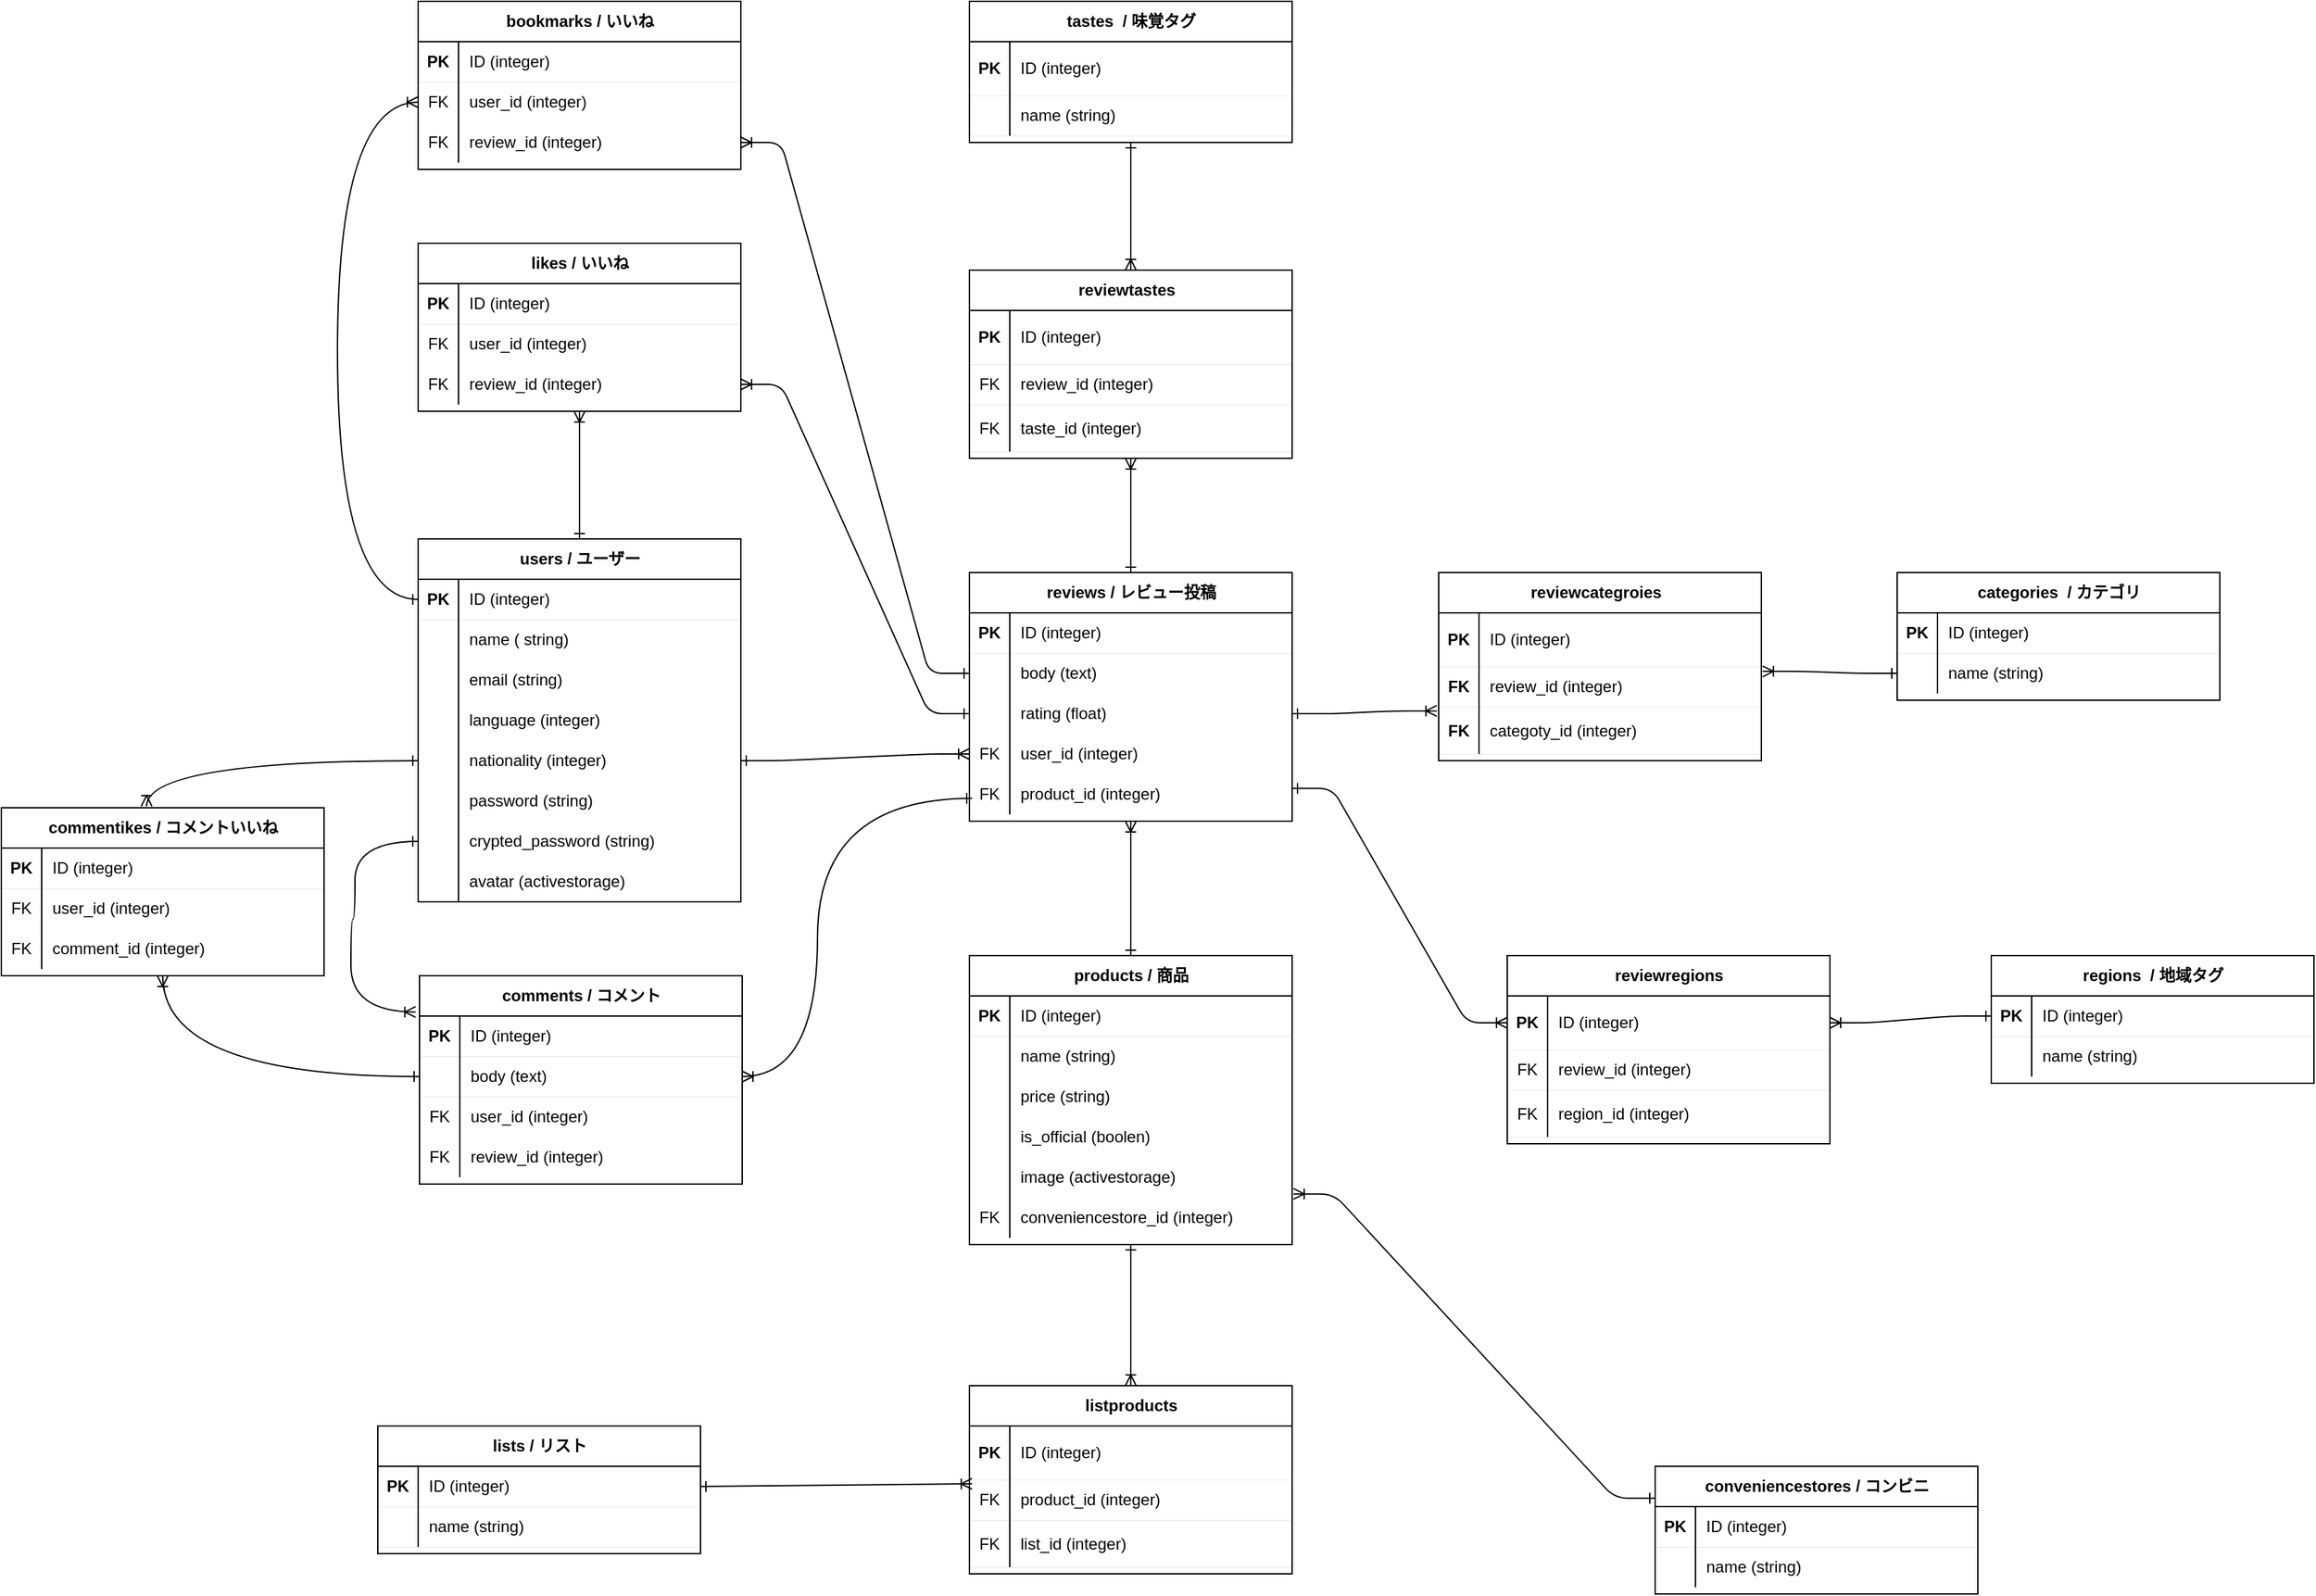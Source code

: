 <mxfile>
    <diagram id="Z0Ny7aB9yYtHb3hCIALG" name="ページ1">
        <mxGraphModel dx="1929" dy="1706" grid="0" gridSize="10" guides="1" tooltips="1" connect="1" arrows="1" fold="1" page="1" pageScale="1" pageWidth="827" pageHeight="1169" background="none" math="0" shadow="0">
            <root>
                <mxCell id="0"/>
                <mxCell id="1" parent="0"/>
                <mxCell id="15" value="" style="shape=partialRectangle;connectable=0;fillColor=none;top=0;left=0;bottom=0;right=0;editable=1;overflow=hidden;whiteSpace=wrap;html=1;" parent="1" vertex="1">
                    <mxGeometry x="130" y="240" width="30" height="30" as="geometry">
                        <mxRectangle width="30" height="30" as="alternateBounds"/>
                    </mxGeometry>
                </mxCell>
                <mxCell id="6vsdDFMVlDq7NMd0rjW--218" style="edgeStyle=orthogonalEdgeStyle;html=1;exitX=0.5;exitY=0;exitDx=0;exitDy=0;entryX=0.5;entryY=1;entryDx=0;entryDy=0;startArrow=ERone;startFill=0;endArrow=ERoneToMany;endFill=0;curved=1;" parent="1" source="28" target="6vsdDFMVlDq7NMd0rjW--211" edge="1">
                    <mxGeometry relative="1" as="geometry"/>
                </mxCell>
                <mxCell id="28" value="users / ユーザー" style="shape=table;startSize=30;container=1;collapsible=1;childLayout=tableLayout;fixedRows=1;rowLines=0;fontStyle=1;align=center;resizeLast=1;html=1;strokeColor=default;" parent="1" vertex="1">
                    <mxGeometry x="50" y="60" width="240" height="270" as="geometry">
                        <mxRectangle x="270" y="220" width="130" height="30" as="alternateBounds"/>
                    </mxGeometry>
                </mxCell>
                <mxCell id="29" value="" style="shape=tableRow;horizontal=0;startSize=0;swimlaneHead=0;swimlaneBody=0;fillColor=none;collapsible=0;dropTarget=0;points=[[0,0.5],[1,0.5]];portConstraint=eastwest;top=0;left=0;right=0;bottom=1;strokeWidth=0;" parent="28" vertex="1">
                    <mxGeometry y="30" width="240" height="30" as="geometry"/>
                </mxCell>
                <mxCell id="30" value="PK" style="shape=partialRectangle;connectable=0;fillColor=none;top=0;left=0;bottom=0;right=0;fontStyle=1;overflow=hidden;whiteSpace=wrap;html=1;" parent="29" vertex="1">
                    <mxGeometry width="30" height="30" as="geometry">
                        <mxRectangle width="30" height="30" as="alternateBounds"/>
                    </mxGeometry>
                </mxCell>
                <mxCell id="31" value="&lt;span style=&quot;font-weight: normal;&quot;&gt;ID (integer)&lt;/span&gt;" style="shape=partialRectangle;connectable=0;fillColor=none;top=0;left=0;bottom=0;right=0;align=left;spacingLeft=6;fontStyle=1;overflow=hidden;whiteSpace=wrap;html=1;strokeColor=inherit;" parent="29" vertex="1">
                    <mxGeometry x="30" width="210" height="30" as="geometry">
                        <mxRectangle width="210" height="30" as="alternateBounds"/>
                    </mxGeometry>
                </mxCell>
                <mxCell id="32" value="" style="shape=tableRow;horizontal=0;startSize=0;swimlaneHead=0;swimlaneBody=0;fillColor=none;collapsible=0;dropTarget=0;points=[[0,0.5],[1,0.5]];portConstraint=eastwest;top=0;left=0;right=0;bottom=0;" parent="28" vertex="1">
                    <mxGeometry y="60" width="240" height="30" as="geometry"/>
                </mxCell>
                <mxCell id="33" value="" style="shape=partialRectangle;connectable=0;fillColor=none;top=0;left=0;bottom=0;right=0;editable=1;overflow=hidden;whiteSpace=wrap;html=1;" parent="32" vertex="1">
                    <mxGeometry width="30" height="30" as="geometry">
                        <mxRectangle width="30" height="30" as="alternateBounds"/>
                    </mxGeometry>
                </mxCell>
                <mxCell id="34" value="name ( string)" style="shape=partialRectangle;connectable=0;fillColor=none;top=0;left=0;bottom=0;right=0;align=left;spacingLeft=6;overflow=hidden;whiteSpace=wrap;html=1;strokeColor=default;" parent="32" vertex="1">
                    <mxGeometry x="30" width="210" height="30" as="geometry">
                        <mxRectangle width="210" height="30" as="alternateBounds"/>
                    </mxGeometry>
                </mxCell>
                <mxCell id="35" value="" style="shape=tableRow;horizontal=0;startSize=0;swimlaneHead=0;swimlaneBody=0;fillColor=none;collapsible=0;dropTarget=0;points=[[0,0.5],[1,0.5]];portConstraint=eastwest;top=0;left=0;right=0;bottom=0;" parent="28" vertex="1">
                    <mxGeometry y="90" width="240" height="30" as="geometry"/>
                </mxCell>
                <mxCell id="36" value="" style="shape=partialRectangle;connectable=0;fillColor=none;top=0;left=0;bottom=0;right=0;editable=1;overflow=hidden;whiteSpace=wrap;html=1;" parent="35" vertex="1">
                    <mxGeometry width="30" height="30" as="geometry">
                        <mxRectangle width="30" height="30" as="alternateBounds"/>
                    </mxGeometry>
                </mxCell>
                <mxCell id="37" value="email (string)" style="shape=partialRectangle;connectable=0;fillColor=none;top=0;left=0;bottom=0;right=0;align=left;spacingLeft=6;overflow=hidden;whiteSpace=wrap;html=1;" parent="35" vertex="1">
                    <mxGeometry x="30" width="210" height="30" as="geometry">
                        <mxRectangle width="210" height="30" as="alternateBounds"/>
                    </mxGeometry>
                </mxCell>
                <mxCell id="-IlH1PAdLHYtvpHFiRWe-58" value="" style="shape=tableRow;horizontal=0;startSize=0;swimlaneHead=0;swimlaneBody=0;fillColor=none;collapsible=0;dropTarget=0;points=[[0,0.5],[1,0.5]];portConstraint=eastwest;top=0;left=0;right=0;bottom=0;" vertex="1" parent="28">
                    <mxGeometry y="120" width="240" height="30" as="geometry"/>
                </mxCell>
                <mxCell id="-IlH1PAdLHYtvpHFiRWe-59" value="" style="shape=partialRectangle;connectable=0;fillColor=none;top=0;left=0;bottom=0;right=0;editable=1;overflow=hidden;whiteSpace=wrap;html=1;" vertex="1" parent="-IlH1PAdLHYtvpHFiRWe-58">
                    <mxGeometry width="30" height="30" as="geometry">
                        <mxRectangle width="30" height="30" as="alternateBounds"/>
                    </mxGeometry>
                </mxCell>
                <mxCell id="-IlH1PAdLHYtvpHFiRWe-60" value="language (integer)" style="shape=partialRectangle;connectable=0;fillColor=none;top=0;left=0;bottom=0;right=0;align=left;spacingLeft=6;overflow=hidden;whiteSpace=wrap;html=1;" vertex="1" parent="-IlH1PAdLHYtvpHFiRWe-58">
                    <mxGeometry x="30" width="210" height="30" as="geometry">
                        <mxRectangle width="210" height="30" as="alternateBounds"/>
                    </mxGeometry>
                </mxCell>
                <mxCell id="38" value="" style="shape=tableRow;horizontal=0;startSize=0;swimlaneHead=0;swimlaneBody=0;fillColor=none;collapsible=0;dropTarget=0;points=[[0,0.5],[1,0.5]];portConstraint=eastwest;top=0;left=0;right=0;bottom=0;" parent="28" vertex="1">
                    <mxGeometry y="150" width="240" height="30" as="geometry"/>
                </mxCell>
                <mxCell id="39" value="" style="shape=partialRectangle;connectable=0;fillColor=none;top=0;left=0;bottom=0;right=0;editable=1;overflow=hidden;whiteSpace=wrap;html=1;" parent="38" vertex="1">
                    <mxGeometry width="30" height="30" as="geometry">
                        <mxRectangle width="30" height="30" as="alternateBounds"/>
                    </mxGeometry>
                </mxCell>
                <mxCell id="40" value="nationality (integer)" style="shape=partialRectangle;connectable=0;fillColor=none;top=0;left=0;bottom=0;right=0;align=left;spacingLeft=6;overflow=hidden;whiteSpace=wrap;html=1;" parent="38" vertex="1">
                    <mxGeometry x="30" width="210" height="30" as="geometry">
                        <mxRectangle width="210" height="30" as="alternateBounds"/>
                    </mxGeometry>
                </mxCell>
                <mxCell id="41" value="" style="shape=tableRow;horizontal=0;startSize=0;swimlaneHead=0;swimlaneBody=0;fillColor=none;collapsible=0;dropTarget=0;points=[[0,0.5],[1,0.5]];portConstraint=eastwest;top=0;left=0;right=0;bottom=0;" parent="28" vertex="1">
                    <mxGeometry y="180" width="240" height="30" as="geometry"/>
                </mxCell>
                <mxCell id="42" value="" style="shape=partialRectangle;connectable=0;fillColor=none;top=0;left=0;bottom=0;right=0;editable=1;overflow=hidden;whiteSpace=wrap;html=1;" parent="41" vertex="1">
                    <mxGeometry width="30" height="30" as="geometry">
                        <mxRectangle width="30" height="30" as="alternateBounds"/>
                    </mxGeometry>
                </mxCell>
                <mxCell id="43" value="password (string)" style="shape=partialRectangle;connectable=0;fillColor=none;top=0;left=0;bottom=0;right=0;align=left;spacingLeft=6;overflow=hidden;whiteSpace=wrap;html=1;" parent="41" vertex="1">
                    <mxGeometry x="30" width="210" height="30" as="geometry">
                        <mxRectangle width="210" height="30" as="alternateBounds"/>
                    </mxGeometry>
                </mxCell>
                <mxCell id="56" value="" style="shape=tableRow;horizontal=0;startSize=0;swimlaneHead=0;swimlaneBody=0;fillColor=none;collapsible=0;dropTarget=0;points=[[0,0.5],[1,0.5]];portConstraint=eastwest;top=0;left=0;right=0;bottom=0;" parent="28" vertex="1">
                    <mxGeometry y="210" width="240" height="30" as="geometry"/>
                </mxCell>
                <mxCell id="57" value="" style="shape=partialRectangle;connectable=0;fillColor=none;top=0;left=0;bottom=0;right=0;editable=1;overflow=hidden;whiteSpace=wrap;html=1;" parent="56" vertex="1">
                    <mxGeometry width="30" height="30" as="geometry">
                        <mxRectangle width="30" height="30" as="alternateBounds"/>
                    </mxGeometry>
                </mxCell>
                <mxCell id="58" value="crypted_password (string)" style="shape=partialRectangle;connectable=0;fillColor=none;top=0;left=0;bottom=0;right=0;align=left;spacingLeft=6;overflow=hidden;whiteSpace=wrap;html=1;" parent="56" vertex="1">
                    <mxGeometry x="30" width="210" height="30" as="geometry">
                        <mxRectangle width="210" height="30" as="alternateBounds"/>
                    </mxGeometry>
                </mxCell>
                <mxCell id="p3uwEKWlU8Uqk0NaF5YE-58" value="" style="shape=tableRow;horizontal=0;startSize=0;swimlaneHead=0;swimlaneBody=0;fillColor=none;collapsible=0;dropTarget=0;points=[[0,0.5],[1,0.5]];portConstraint=eastwest;top=0;left=0;right=0;bottom=0;" vertex="1" parent="28">
                    <mxGeometry y="240" width="240" height="30" as="geometry"/>
                </mxCell>
                <mxCell id="p3uwEKWlU8Uqk0NaF5YE-59" value="" style="shape=partialRectangle;connectable=0;fillColor=none;top=0;left=0;bottom=0;right=0;editable=1;overflow=hidden;whiteSpace=wrap;html=1;" vertex="1" parent="p3uwEKWlU8Uqk0NaF5YE-58">
                    <mxGeometry width="30" height="30" as="geometry">
                        <mxRectangle width="30" height="30" as="alternateBounds"/>
                    </mxGeometry>
                </mxCell>
                <mxCell id="p3uwEKWlU8Uqk0NaF5YE-60" value="avatar (activestorage)" style="shape=partialRectangle;connectable=0;fillColor=none;top=0;left=0;bottom=0;right=0;align=left;spacingLeft=6;overflow=hidden;whiteSpace=wrap;html=1;" vertex="1" parent="p3uwEKWlU8Uqk0NaF5YE-58">
                    <mxGeometry x="30" width="210" height="30" as="geometry">
                        <mxRectangle width="210" height="30" as="alternateBounds"/>
                    </mxGeometry>
                </mxCell>
                <mxCell id="45" value="" style="shape=partialRectangle;connectable=0;fillColor=none;top=0;left=0;bottom=0;right=0;editable=1;overflow=hidden;whiteSpace=wrap;html=1;" parent="1" vertex="1">
                    <mxGeometry x="250" y="260" width="30" height="30" as="geometry">
                        <mxRectangle width="30" height="30" as="alternateBounds"/>
                    </mxGeometry>
                </mxCell>
                <mxCell id="47" value="" style="shape=partialRectangle;connectable=0;fillColor=none;top=0;left=0;bottom=0;right=0;editable=1;overflow=hidden;whiteSpace=wrap;html=1;" parent="1" vertex="1">
                    <mxGeometry x="250" y="320" width="30" height="30" as="geometry">
                        <mxRectangle width="30" height="30" as="alternateBounds"/>
                    </mxGeometry>
                </mxCell>
                <mxCell id="6vsdDFMVlDq7NMd0rjW--134" style="edgeStyle=orthogonalEdgeStyle;html=1;exitX=0.5;exitY=0;exitDx=0;exitDy=0;entryX=0.5;entryY=1;entryDx=0;entryDy=0;curved=1;endArrow=ERoneToMany;endFill=0;startArrow=ERone;startFill=0;" parent="1" source="6vsdDFMVlDq7NMd0rjW--61" target="6vsdDFMVlDq7NMd0rjW--123" edge="1">
                    <mxGeometry relative="1" as="geometry"/>
                </mxCell>
                <mxCell id="6vsdDFMVlDq7NMd0rjW--61" value="reviews / レビュー投稿" style="shape=table;startSize=30;container=1;collapsible=1;childLayout=tableLayout;fixedRows=1;rowLines=0;fontStyle=1;align=center;resizeLast=1;html=1;strokeColor=default;" parent="1" vertex="1">
                    <mxGeometry x="460" y="85" width="240" height="185" as="geometry">
                        <mxRectangle x="270" y="220" width="130" height="30" as="alternateBounds"/>
                    </mxGeometry>
                </mxCell>
                <mxCell id="6vsdDFMVlDq7NMd0rjW--62" value="" style="shape=tableRow;horizontal=0;startSize=0;swimlaneHead=0;swimlaneBody=0;fillColor=none;collapsible=0;dropTarget=0;points=[[0,0.5],[1,0.5]];portConstraint=eastwest;top=0;left=0;right=0;bottom=1;strokeWidth=0;" parent="6vsdDFMVlDq7NMd0rjW--61" vertex="1">
                    <mxGeometry y="30" width="240" height="30" as="geometry"/>
                </mxCell>
                <mxCell id="6vsdDFMVlDq7NMd0rjW--63" value="PK" style="shape=partialRectangle;connectable=0;fillColor=none;top=0;left=0;bottom=0;right=0;fontStyle=1;overflow=hidden;whiteSpace=wrap;html=1;" parent="6vsdDFMVlDq7NMd0rjW--62" vertex="1">
                    <mxGeometry width="30" height="30" as="geometry">
                        <mxRectangle width="30" height="30" as="alternateBounds"/>
                    </mxGeometry>
                </mxCell>
                <mxCell id="6vsdDFMVlDq7NMd0rjW--64" value="&lt;span style=&quot;font-weight: normal;&quot;&gt;ID (integer)&lt;/span&gt;" style="shape=partialRectangle;connectable=0;fillColor=none;top=0;left=0;bottom=0;right=0;align=left;spacingLeft=6;fontStyle=1;overflow=hidden;whiteSpace=wrap;html=1;strokeColor=inherit;" parent="6vsdDFMVlDq7NMd0rjW--62" vertex="1">
                    <mxGeometry x="30" width="210" height="30" as="geometry">
                        <mxRectangle width="210" height="30" as="alternateBounds"/>
                    </mxGeometry>
                </mxCell>
                <mxCell id="6vsdDFMVlDq7NMd0rjW--65" value="" style="shape=tableRow;horizontal=0;startSize=0;swimlaneHead=0;swimlaneBody=0;fillColor=none;collapsible=0;dropTarget=0;points=[[0,0.5],[1,0.5]];portConstraint=eastwest;top=0;left=0;right=0;bottom=0;" parent="6vsdDFMVlDq7NMd0rjW--61" vertex="1">
                    <mxGeometry y="60" width="240" height="30" as="geometry"/>
                </mxCell>
                <mxCell id="6vsdDFMVlDq7NMd0rjW--66" value="" style="shape=partialRectangle;connectable=0;fillColor=none;top=0;left=0;bottom=0;right=0;editable=1;overflow=hidden;whiteSpace=wrap;html=1;" parent="6vsdDFMVlDq7NMd0rjW--65" vertex="1">
                    <mxGeometry width="30" height="30" as="geometry">
                        <mxRectangle width="30" height="30" as="alternateBounds"/>
                    </mxGeometry>
                </mxCell>
                <mxCell id="6vsdDFMVlDq7NMd0rjW--67" value="body (text)" style="shape=partialRectangle;connectable=0;fillColor=none;top=0;left=0;bottom=0;right=0;align=left;spacingLeft=6;overflow=hidden;whiteSpace=wrap;html=1;strokeColor=default;" parent="6vsdDFMVlDq7NMd0rjW--65" vertex="1">
                    <mxGeometry x="30" width="210" height="30" as="geometry">
                        <mxRectangle width="210" height="30" as="alternateBounds"/>
                    </mxGeometry>
                </mxCell>
                <mxCell id="6vsdDFMVlDq7NMd0rjW--68" value="" style="shape=tableRow;horizontal=0;startSize=0;swimlaneHead=0;swimlaneBody=0;fillColor=none;collapsible=0;dropTarget=0;points=[[0,0.5],[1,0.5]];portConstraint=eastwest;top=0;left=0;right=0;bottom=0;" parent="6vsdDFMVlDq7NMd0rjW--61" vertex="1">
                    <mxGeometry y="90" width="240" height="30" as="geometry"/>
                </mxCell>
                <mxCell id="6vsdDFMVlDq7NMd0rjW--69" value="" style="shape=partialRectangle;connectable=0;fillColor=none;top=0;left=0;bottom=0;right=0;editable=1;overflow=hidden;whiteSpace=wrap;html=1;" parent="6vsdDFMVlDq7NMd0rjW--68" vertex="1">
                    <mxGeometry width="30" height="30" as="geometry">
                        <mxRectangle width="30" height="30" as="alternateBounds"/>
                    </mxGeometry>
                </mxCell>
                <mxCell id="6vsdDFMVlDq7NMd0rjW--70" value="rating (float)" style="shape=partialRectangle;connectable=0;fillColor=none;top=0;left=0;bottom=0;right=0;align=left;spacingLeft=6;overflow=hidden;whiteSpace=wrap;html=1;" parent="6vsdDFMVlDq7NMd0rjW--68" vertex="1">
                    <mxGeometry x="30" width="210" height="30" as="geometry">
                        <mxRectangle width="210" height="30" as="alternateBounds"/>
                    </mxGeometry>
                </mxCell>
                <mxCell id="6vsdDFMVlDq7NMd0rjW--71" value="" style="shape=tableRow;horizontal=0;startSize=0;swimlaneHead=0;swimlaneBody=0;fillColor=none;collapsible=0;dropTarget=0;points=[[0,0.5],[1,0.5]];portConstraint=eastwest;top=0;left=0;right=0;bottom=0;" parent="6vsdDFMVlDq7NMd0rjW--61" vertex="1">
                    <mxGeometry y="120" width="240" height="30" as="geometry"/>
                </mxCell>
                <mxCell id="6vsdDFMVlDq7NMd0rjW--72" value="FK" style="shape=partialRectangle;connectable=0;fillColor=none;top=0;left=0;bottom=0;right=0;editable=1;overflow=hidden;whiteSpace=wrap;html=1;" parent="6vsdDFMVlDq7NMd0rjW--71" vertex="1">
                    <mxGeometry width="30" height="30" as="geometry">
                        <mxRectangle width="30" height="30" as="alternateBounds"/>
                    </mxGeometry>
                </mxCell>
                <mxCell id="6vsdDFMVlDq7NMd0rjW--73" value="user_id (integer)" style="shape=partialRectangle;connectable=0;fillColor=none;top=0;left=0;bottom=0;right=0;align=left;spacingLeft=6;overflow=hidden;whiteSpace=wrap;html=1;" parent="6vsdDFMVlDq7NMd0rjW--71" vertex="1">
                    <mxGeometry x="30" width="210" height="30" as="geometry">
                        <mxRectangle width="210" height="30" as="alternateBounds"/>
                    </mxGeometry>
                </mxCell>
                <mxCell id="6vsdDFMVlDq7NMd0rjW--74" value="" style="shape=tableRow;horizontal=0;startSize=0;swimlaneHead=0;swimlaneBody=0;fillColor=none;collapsible=0;dropTarget=0;points=[[0,0.5],[1,0.5]];portConstraint=eastwest;top=0;left=0;right=0;bottom=0;" parent="6vsdDFMVlDq7NMd0rjW--61" vertex="1">
                    <mxGeometry y="150" width="240" height="30" as="geometry"/>
                </mxCell>
                <mxCell id="6vsdDFMVlDq7NMd0rjW--75" value="FK" style="shape=partialRectangle;connectable=0;fillColor=none;top=0;left=0;bottom=0;right=0;editable=1;overflow=hidden;whiteSpace=wrap;html=1;" parent="6vsdDFMVlDq7NMd0rjW--74" vertex="1">
                    <mxGeometry width="30" height="30" as="geometry">
                        <mxRectangle width="30" height="30" as="alternateBounds"/>
                    </mxGeometry>
                </mxCell>
                <mxCell id="6vsdDFMVlDq7NMd0rjW--76" value="product_id (integer)" style="shape=partialRectangle;connectable=0;fillColor=none;top=0;left=0;bottom=0;right=0;align=left;spacingLeft=6;overflow=hidden;whiteSpace=wrap;html=1;" parent="6vsdDFMVlDq7NMd0rjW--74" vertex="1">
                    <mxGeometry x="30" width="210" height="30" as="geometry">
                        <mxRectangle width="210" height="30" as="alternateBounds"/>
                    </mxGeometry>
                </mxCell>
                <mxCell id="6vsdDFMVlDq7NMd0rjW--87" style="edgeStyle=entityRelationEdgeStyle;html=1;exitX=1;exitY=0.5;exitDx=0;exitDy=0;entryX=0;entryY=0.5;entryDx=0;entryDy=0;endArrow=ERoneToMany;endFill=0;strokeWidth=1;startSize=6;startArrow=ERone;startFill=0;" parent="1" source="38" target="6vsdDFMVlDq7NMd0rjW--71" edge="1">
                    <mxGeometry relative="1" as="geometry"/>
                </mxCell>
                <mxCell id="6vsdDFMVlDq7NMd0rjW--133" style="edgeStyle=orthogonalEdgeStyle;html=1;exitX=0.5;exitY=1;exitDx=0;exitDy=0;entryX=0.5;entryY=0;entryDx=0;entryDy=0;endArrow=ERoneToMany;endFill=0;curved=1;startArrow=ERone;startFill=0;" parent="1" source="6vsdDFMVlDq7NMd0rjW--88" target="6vsdDFMVlDq7NMd0rjW--123" edge="1">
                    <mxGeometry relative="1" as="geometry"/>
                </mxCell>
                <mxCell id="6vsdDFMVlDq7NMd0rjW--88" value="tastes&amp;nbsp; / 味覚タグ" style="shape=table;startSize=30;container=1;collapsible=1;childLayout=tableLayout;fixedRows=1;rowLines=0;fontStyle=1;align=center;resizeLast=1;html=1;strokeColor=default;" parent="1" vertex="1">
                    <mxGeometry x="460" y="-340" width="240" height="105" as="geometry">
                        <mxRectangle x="270" y="220" width="130" height="30" as="alternateBounds"/>
                    </mxGeometry>
                </mxCell>
                <mxCell id="6vsdDFMVlDq7NMd0rjW--89" value="" style="shape=tableRow;horizontal=0;startSize=0;swimlaneHead=0;swimlaneBody=0;fillColor=none;collapsible=0;dropTarget=0;points=[[0,0.5],[1,0.5]];portConstraint=eastwest;top=0;left=0;right=0;bottom=1;strokeWidth=0;" parent="6vsdDFMVlDq7NMd0rjW--88" vertex="1">
                    <mxGeometry y="30" width="240" height="40" as="geometry"/>
                </mxCell>
                <mxCell id="6vsdDFMVlDq7NMd0rjW--90" value="PK" style="shape=partialRectangle;connectable=0;fillColor=none;top=0;left=0;bottom=0;right=0;fontStyle=1;overflow=hidden;whiteSpace=wrap;html=1;" parent="6vsdDFMVlDq7NMd0rjW--89" vertex="1">
                    <mxGeometry width="30" height="40" as="geometry">
                        <mxRectangle width="30" height="40" as="alternateBounds"/>
                    </mxGeometry>
                </mxCell>
                <mxCell id="6vsdDFMVlDq7NMd0rjW--91" value="&lt;span style=&quot;font-weight: normal;&quot;&gt;ID (integer)&lt;/span&gt;" style="shape=partialRectangle;connectable=0;fillColor=none;top=0;left=0;bottom=0;right=0;align=left;spacingLeft=6;fontStyle=1;overflow=hidden;whiteSpace=wrap;html=1;strokeColor=inherit;" parent="6vsdDFMVlDq7NMd0rjW--89" vertex="1">
                    <mxGeometry x="30" width="210" height="40" as="geometry">
                        <mxRectangle width="210" height="40" as="alternateBounds"/>
                    </mxGeometry>
                </mxCell>
                <mxCell id="6vsdDFMVlDq7NMd0rjW--118" value="" style="shape=tableRow;horizontal=0;startSize=0;swimlaneHead=0;swimlaneBody=0;fillColor=none;collapsible=0;dropTarget=0;points=[[0,0.5],[1,0.5]];portConstraint=eastwest;top=0;left=0;right=0;bottom=1;strokeWidth=0;" parent="6vsdDFMVlDq7NMd0rjW--88" vertex="1">
                    <mxGeometry y="70" width="240" height="30" as="geometry"/>
                </mxCell>
                <mxCell id="6vsdDFMVlDq7NMd0rjW--119" value="" style="shape=partialRectangle;connectable=0;fillColor=none;top=0;left=0;bottom=0;right=0;fontStyle=1;overflow=hidden;whiteSpace=wrap;html=1;" parent="6vsdDFMVlDq7NMd0rjW--118" vertex="1">
                    <mxGeometry width="30" height="30" as="geometry">
                        <mxRectangle width="30" height="30" as="alternateBounds"/>
                    </mxGeometry>
                </mxCell>
                <mxCell id="6vsdDFMVlDq7NMd0rjW--120" value="&lt;div&gt;&lt;span style=&quot;font-weight: normal; background-color: transparent;&quot;&gt;name (string)&lt;/span&gt;&lt;/div&gt;" style="shape=partialRectangle;connectable=0;fillColor=none;top=0;left=0;bottom=0;right=0;align=left;spacingLeft=6;fontStyle=1;overflow=hidden;whiteSpace=wrap;html=1;strokeColor=inherit;" parent="6vsdDFMVlDq7NMd0rjW--118" vertex="1">
                    <mxGeometry x="30" width="210" height="30" as="geometry">
                        <mxRectangle width="210" height="30" as="alternateBounds"/>
                    </mxGeometry>
                </mxCell>
                <mxCell id="6vsdDFMVlDq7NMd0rjW--111" value="categories&amp;nbsp; / カテゴリ" style="shape=table;startSize=30;container=1;collapsible=1;childLayout=tableLayout;fixedRows=1;rowLines=0;fontStyle=1;align=center;resizeLast=1;html=1;strokeColor=default;" parent="1" vertex="1">
                    <mxGeometry x="1150" y="85" width="240" height="95" as="geometry">
                        <mxRectangle x="270" y="220" width="130" height="30" as="alternateBounds"/>
                    </mxGeometry>
                </mxCell>
                <mxCell id="6vsdDFMVlDq7NMd0rjW--112" value="" style="shape=tableRow;horizontal=0;startSize=0;swimlaneHead=0;swimlaneBody=0;fillColor=none;collapsible=0;dropTarget=0;points=[[0,0.5],[1,0.5]];portConstraint=eastwest;top=0;left=0;right=0;bottom=1;strokeWidth=0;" parent="6vsdDFMVlDq7NMd0rjW--111" vertex="1">
                    <mxGeometry y="30" width="240" height="30" as="geometry"/>
                </mxCell>
                <mxCell id="6vsdDFMVlDq7NMd0rjW--113" value="PK" style="shape=partialRectangle;connectable=0;fillColor=none;top=0;left=0;bottom=0;right=0;fontStyle=1;overflow=hidden;whiteSpace=wrap;html=1;" parent="6vsdDFMVlDq7NMd0rjW--112" vertex="1">
                    <mxGeometry width="30" height="30" as="geometry">
                        <mxRectangle width="30" height="30" as="alternateBounds"/>
                    </mxGeometry>
                </mxCell>
                <mxCell id="6vsdDFMVlDq7NMd0rjW--114" value="&lt;span style=&quot;font-weight: normal;&quot;&gt;ID (integer)&lt;/span&gt;" style="shape=partialRectangle;connectable=0;fillColor=none;top=0;left=0;bottom=0;right=0;align=left;spacingLeft=6;fontStyle=1;overflow=hidden;whiteSpace=wrap;html=1;strokeColor=inherit;" parent="6vsdDFMVlDq7NMd0rjW--112" vertex="1">
                    <mxGeometry x="30" width="210" height="30" as="geometry">
                        <mxRectangle width="210" height="30" as="alternateBounds"/>
                    </mxGeometry>
                </mxCell>
                <mxCell id="6vsdDFMVlDq7NMd0rjW--115" value="" style="shape=tableRow;horizontal=0;startSize=0;swimlaneHead=0;swimlaneBody=0;fillColor=none;collapsible=0;dropTarget=0;points=[[0,0.5],[1,0.5]];portConstraint=eastwest;top=0;left=0;right=0;bottom=0;" parent="6vsdDFMVlDq7NMd0rjW--111" vertex="1">
                    <mxGeometry y="60" width="240" height="30" as="geometry"/>
                </mxCell>
                <mxCell id="6vsdDFMVlDq7NMd0rjW--116" value="" style="shape=partialRectangle;connectable=0;fillColor=none;top=0;left=0;bottom=0;right=0;editable=1;overflow=hidden;whiteSpace=wrap;html=1;" parent="6vsdDFMVlDq7NMd0rjW--115" vertex="1">
                    <mxGeometry width="30" height="30" as="geometry">
                        <mxRectangle width="30" height="30" as="alternateBounds"/>
                    </mxGeometry>
                </mxCell>
                <mxCell id="6vsdDFMVlDq7NMd0rjW--117" value="name (string)" style="shape=partialRectangle;connectable=0;fillColor=none;top=0;left=0;bottom=0;right=0;align=left;spacingLeft=6;overflow=hidden;whiteSpace=wrap;html=1;strokeColor=default;" parent="6vsdDFMVlDq7NMd0rjW--115" vertex="1">
                    <mxGeometry x="30" width="210" height="30" as="geometry">
                        <mxRectangle width="210" height="30" as="alternateBounds"/>
                    </mxGeometry>
                </mxCell>
                <mxCell id="6vsdDFMVlDq7NMd0rjW--123" value="reviewtastes&amp;nbsp;&amp;nbsp;" style="shape=table;startSize=30;container=1;collapsible=1;childLayout=tableLayout;fixedRows=1;rowLines=0;fontStyle=1;align=center;resizeLast=1;html=1;strokeColor=default;" parent="1" vertex="1">
                    <mxGeometry x="460" y="-140" width="240" height="140" as="geometry">
                        <mxRectangle x="270" y="220" width="130" height="30" as="alternateBounds"/>
                    </mxGeometry>
                </mxCell>
                <mxCell id="6vsdDFMVlDq7NMd0rjW--124" value="" style="shape=tableRow;horizontal=0;startSize=0;swimlaneHead=0;swimlaneBody=0;fillColor=none;collapsible=0;dropTarget=0;points=[[0,0.5],[1,0.5]];portConstraint=eastwest;top=0;left=0;right=0;bottom=1;strokeWidth=0;" parent="6vsdDFMVlDq7NMd0rjW--123" vertex="1">
                    <mxGeometry y="30" width="240" height="40" as="geometry"/>
                </mxCell>
                <mxCell id="6vsdDFMVlDq7NMd0rjW--125" value="PK" style="shape=partialRectangle;connectable=0;fillColor=none;top=0;left=0;bottom=0;right=0;fontStyle=1;overflow=hidden;whiteSpace=wrap;html=1;" parent="6vsdDFMVlDq7NMd0rjW--124" vertex="1">
                    <mxGeometry width="30" height="40" as="geometry">
                        <mxRectangle width="30" height="40" as="alternateBounds"/>
                    </mxGeometry>
                </mxCell>
                <mxCell id="6vsdDFMVlDq7NMd0rjW--126" value="&lt;span style=&quot;font-weight: normal;&quot;&gt;ID (integer)&lt;/span&gt;" style="shape=partialRectangle;connectable=0;fillColor=none;top=0;left=0;bottom=0;right=0;align=left;spacingLeft=6;fontStyle=1;overflow=hidden;whiteSpace=wrap;html=1;strokeColor=inherit;" parent="6vsdDFMVlDq7NMd0rjW--124" vertex="1">
                    <mxGeometry x="30" width="210" height="40" as="geometry">
                        <mxRectangle width="210" height="40" as="alternateBounds"/>
                    </mxGeometry>
                </mxCell>
                <mxCell id="6vsdDFMVlDq7NMd0rjW--127" value="" style="shape=tableRow;horizontal=0;startSize=0;swimlaneHead=0;swimlaneBody=0;fillColor=none;collapsible=0;dropTarget=0;points=[[0,0.5],[1,0.5]];portConstraint=eastwest;top=0;left=0;right=0;bottom=1;strokeWidth=0;" parent="6vsdDFMVlDq7NMd0rjW--123" vertex="1">
                    <mxGeometry y="70" width="240" height="30" as="geometry"/>
                </mxCell>
                <mxCell id="6vsdDFMVlDq7NMd0rjW--128" value="FK" style="shape=partialRectangle;connectable=0;fillColor=none;top=0;left=0;bottom=0;right=0;fontStyle=0;overflow=hidden;whiteSpace=wrap;html=1;" parent="6vsdDFMVlDq7NMd0rjW--127" vertex="1">
                    <mxGeometry width="30" height="30" as="geometry">
                        <mxRectangle width="30" height="30" as="alternateBounds"/>
                    </mxGeometry>
                </mxCell>
                <mxCell id="6vsdDFMVlDq7NMd0rjW--129" value="&lt;div&gt;&lt;span style=&quot;font-weight: normal; background-color: transparent;&quot;&gt;review_id (integer)&lt;/span&gt;&lt;/div&gt;" style="shape=partialRectangle;connectable=0;fillColor=none;top=0;left=0;bottom=0;right=0;align=left;spacingLeft=6;fontStyle=1;overflow=hidden;whiteSpace=wrap;html=1;strokeColor=inherit;" parent="6vsdDFMVlDq7NMd0rjW--127" vertex="1">
                    <mxGeometry x="30" width="210" height="30" as="geometry">
                        <mxRectangle width="210" height="30" as="alternateBounds"/>
                    </mxGeometry>
                </mxCell>
                <mxCell id="6vsdDFMVlDq7NMd0rjW--130" value="" style="shape=tableRow;horizontal=0;startSize=0;swimlaneHead=0;swimlaneBody=0;fillColor=none;collapsible=0;dropTarget=0;points=[[0,0.5],[1,0.5]];portConstraint=eastwest;top=0;left=0;right=0;bottom=1;strokeWidth=0;" parent="6vsdDFMVlDq7NMd0rjW--123" vertex="1">
                    <mxGeometry y="100" width="240" height="35" as="geometry"/>
                </mxCell>
                <mxCell id="6vsdDFMVlDq7NMd0rjW--131" value="FK" style="shape=partialRectangle;connectable=0;fillColor=none;top=0;left=0;bottom=0;right=0;fontStyle=0;overflow=hidden;whiteSpace=wrap;html=1;" parent="6vsdDFMVlDq7NMd0rjW--130" vertex="1">
                    <mxGeometry width="30" height="35" as="geometry">
                        <mxRectangle width="30" height="35" as="alternateBounds"/>
                    </mxGeometry>
                </mxCell>
                <mxCell id="6vsdDFMVlDq7NMd0rjW--132" value="&lt;div&gt;&lt;span style=&quot;font-weight: normal; background-color: transparent;&quot;&gt;taste_id (integer)&lt;/span&gt;&lt;/div&gt;" style="shape=partialRectangle;connectable=0;fillColor=none;top=0;left=0;bottom=0;right=0;align=left;spacingLeft=6;fontStyle=1;overflow=hidden;whiteSpace=wrap;html=1;strokeColor=inherit;" parent="6vsdDFMVlDq7NMd0rjW--130" vertex="1">
                    <mxGeometry x="30" width="210" height="35" as="geometry">
                        <mxRectangle width="210" height="35" as="alternateBounds"/>
                    </mxGeometry>
                </mxCell>
                <mxCell id="6vsdDFMVlDq7NMd0rjW--144" value="reviewcategroies&amp;nbsp;&amp;nbsp;" style="shape=table;startSize=30;container=1;collapsible=1;childLayout=tableLayout;fixedRows=1;rowLines=0;fontStyle=1;align=center;resizeLast=1;html=1;strokeColor=default;" parent="1" vertex="1">
                    <mxGeometry x="809" y="85" width="240" height="140" as="geometry">
                        <mxRectangle x="270" y="220" width="130" height="30" as="alternateBounds"/>
                    </mxGeometry>
                </mxCell>
                <mxCell id="6vsdDFMVlDq7NMd0rjW--145" value="" style="shape=tableRow;horizontal=0;startSize=0;swimlaneHead=0;swimlaneBody=0;fillColor=none;collapsible=0;dropTarget=0;points=[[0,0.5],[1,0.5]];portConstraint=eastwest;top=0;left=0;right=0;bottom=1;strokeWidth=0;" parent="6vsdDFMVlDq7NMd0rjW--144" vertex="1">
                    <mxGeometry y="30" width="240" height="40" as="geometry"/>
                </mxCell>
                <mxCell id="6vsdDFMVlDq7NMd0rjW--146" value="PK" style="shape=partialRectangle;connectable=0;fillColor=none;top=0;left=0;bottom=0;right=0;fontStyle=1;overflow=hidden;whiteSpace=wrap;html=1;" parent="6vsdDFMVlDq7NMd0rjW--145" vertex="1">
                    <mxGeometry width="30" height="40" as="geometry">
                        <mxRectangle width="30" height="40" as="alternateBounds"/>
                    </mxGeometry>
                </mxCell>
                <mxCell id="6vsdDFMVlDq7NMd0rjW--147" value="&lt;span style=&quot;font-weight: normal;&quot;&gt;ID (integer)&lt;/span&gt;" style="shape=partialRectangle;connectable=0;fillColor=none;top=0;left=0;bottom=0;right=0;align=left;spacingLeft=6;fontStyle=1;overflow=hidden;whiteSpace=wrap;html=1;strokeColor=inherit;" parent="6vsdDFMVlDq7NMd0rjW--145" vertex="1">
                    <mxGeometry x="30" width="210" height="40" as="geometry">
                        <mxRectangle width="210" height="40" as="alternateBounds"/>
                    </mxGeometry>
                </mxCell>
                <mxCell id="6vsdDFMVlDq7NMd0rjW--148" value="" style="shape=tableRow;horizontal=0;startSize=0;swimlaneHead=0;swimlaneBody=0;fillColor=none;collapsible=0;dropTarget=0;points=[[0,0.5],[1,0.5]];portConstraint=eastwest;top=0;left=0;right=0;bottom=1;strokeWidth=0;" parent="6vsdDFMVlDq7NMd0rjW--144" vertex="1">
                    <mxGeometry y="70" width="240" height="30" as="geometry"/>
                </mxCell>
                <mxCell id="6vsdDFMVlDq7NMd0rjW--149" value="FK" style="shape=partialRectangle;connectable=0;fillColor=none;top=0;left=0;bottom=0;right=0;fontStyle=1;overflow=hidden;whiteSpace=wrap;html=1;" parent="6vsdDFMVlDq7NMd0rjW--148" vertex="1">
                    <mxGeometry width="30" height="30" as="geometry">
                        <mxRectangle width="30" height="30" as="alternateBounds"/>
                    </mxGeometry>
                </mxCell>
                <mxCell id="6vsdDFMVlDq7NMd0rjW--150" value="&lt;div&gt;&lt;span style=&quot;font-weight: normal; background-color: transparent;&quot;&gt;review_id (integer)&lt;/span&gt;&lt;/div&gt;" style="shape=partialRectangle;connectable=0;fillColor=none;top=0;left=0;bottom=0;right=0;align=left;spacingLeft=6;fontStyle=1;overflow=hidden;whiteSpace=wrap;html=1;strokeColor=inherit;" parent="6vsdDFMVlDq7NMd0rjW--148" vertex="1">
                    <mxGeometry x="30" width="210" height="30" as="geometry">
                        <mxRectangle width="210" height="30" as="alternateBounds"/>
                    </mxGeometry>
                </mxCell>
                <mxCell id="6vsdDFMVlDq7NMd0rjW--151" value="" style="shape=tableRow;horizontal=0;startSize=0;swimlaneHead=0;swimlaneBody=0;fillColor=none;collapsible=0;dropTarget=0;points=[[0,0.5],[1,0.5]];portConstraint=eastwest;top=0;left=0;right=0;bottom=1;strokeWidth=0;" parent="6vsdDFMVlDq7NMd0rjW--144" vertex="1">
                    <mxGeometry y="100" width="240" height="35" as="geometry"/>
                </mxCell>
                <mxCell id="6vsdDFMVlDq7NMd0rjW--152" value="FK" style="shape=partialRectangle;connectable=0;fillColor=none;top=0;left=0;bottom=0;right=0;fontStyle=1;overflow=hidden;whiteSpace=wrap;html=1;" parent="6vsdDFMVlDq7NMd0rjW--151" vertex="1">
                    <mxGeometry width="30" height="35" as="geometry">
                        <mxRectangle width="30" height="35" as="alternateBounds"/>
                    </mxGeometry>
                </mxCell>
                <mxCell id="6vsdDFMVlDq7NMd0rjW--153" value="&lt;div&gt;&lt;span style=&quot;font-weight: normal; background-color: transparent;&quot;&gt;categoty_id (integer)&lt;/span&gt;&lt;/div&gt;" style="shape=partialRectangle;connectable=0;fillColor=none;top=0;left=0;bottom=0;right=0;align=left;spacingLeft=6;fontStyle=1;overflow=hidden;whiteSpace=wrap;html=1;strokeColor=inherit;" parent="6vsdDFMVlDq7NMd0rjW--151" vertex="1">
                    <mxGeometry x="30" width="210" height="35" as="geometry">
                        <mxRectangle width="210" height="35" as="alternateBounds"/>
                    </mxGeometry>
                </mxCell>
                <mxCell id="6vsdDFMVlDq7NMd0rjW--154" style="edgeStyle=entityRelationEdgeStyle;html=1;entryX=-0.006;entryY=0.084;entryDx=0;entryDy=0;entryPerimeter=0;startArrow=ERone;startFill=0;endArrow=ERoneToMany;endFill=0;" parent="1" source="6vsdDFMVlDq7NMd0rjW--68" target="6vsdDFMVlDq7NMd0rjW--151" edge="1">
                    <mxGeometry relative="1" as="geometry"/>
                </mxCell>
                <mxCell id="6vsdDFMVlDq7NMd0rjW--155" style="edgeStyle=entityRelationEdgeStyle;html=1;exitX=0;exitY=0.5;exitDx=0;exitDy=0;entryX=1.004;entryY=1.088;entryDx=0;entryDy=0;entryPerimeter=0;startArrow=ERone;startFill=0;endArrow=ERoneToMany;endFill=0;" parent="1" source="6vsdDFMVlDq7NMd0rjW--115" target="6vsdDFMVlDq7NMd0rjW--145" edge="1">
                    <mxGeometry relative="1" as="geometry"/>
                </mxCell>
                <mxCell id="6vsdDFMVlDq7NMd0rjW--156" value="reviewregions" style="shape=table;startSize=30;container=1;collapsible=1;childLayout=tableLayout;fixedRows=1;rowLines=0;fontStyle=1;align=center;resizeLast=1;html=1;strokeColor=default;" parent="1" vertex="1">
                    <mxGeometry x="860" y="370" width="240" height="140" as="geometry">
                        <mxRectangle x="270" y="220" width="130" height="30" as="alternateBounds"/>
                    </mxGeometry>
                </mxCell>
                <mxCell id="6vsdDFMVlDq7NMd0rjW--157" value="" style="shape=tableRow;horizontal=0;startSize=0;swimlaneHead=0;swimlaneBody=0;fillColor=none;collapsible=0;dropTarget=0;points=[[0,0.5],[1,0.5]];portConstraint=eastwest;top=0;left=0;right=0;bottom=1;strokeWidth=0;" parent="6vsdDFMVlDq7NMd0rjW--156" vertex="1">
                    <mxGeometry y="30" width="240" height="40" as="geometry"/>
                </mxCell>
                <mxCell id="6vsdDFMVlDq7NMd0rjW--158" value="PK" style="shape=partialRectangle;connectable=0;fillColor=none;top=0;left=0;bottom=0;right=0;fontStyle=1;overflow=hidden;whiteSpace=wrap;html=1;" parent="6vsdDFMVlDq7NMd0rjW--157" vertex="1">
                    <mxGeometry width="30" height="40" as="geometry">
                        <mxRectangle width="30" height="40" as="alternateBounds"/>
                    </mxGeometry>
                </mxCell>
                <mxCell id="6vsdDFMVlDq7NMd0rjW--159" value="&lt;span style=&quot;font-weight: normal;&quot;&gt;ID (integer)&lt;/span&gt;" style="shape=partialRectangle;connectable=0;fillColor=none;top=0;left=0;bottom=0;right=0;align=left;spacingLeft=6;fontStyle=1;overflow=hidden;whiteSpace=wrap;html=1;strokeColor=inherit;" parent="6vsdDFMVlDq7NMd0rjW--157" vertex="1">
                    <mxGeometry x="30" width="210" height="40" as="geometry">
                        <mxRectangle width="210" height="40" as="alternateBounds"/>
                    </mxGeometry>
                </mxCell>
                <mxCell id="6vsdDFMVlDq7NMd0rjW--160" value="" style="shape=tableRow;horizontal=0;startSize=0;swimlaneHead=0;swimlaneBody=0;fillColor=none;collapsible=0;dropTarget=0;points=[[0,0.5],[1,0.5]];portConstraint=eastwest;top=0;left=0;right=0;bottom=1;strokeWidth=0;" parent="6vsdDFMVlDq7NMd0rjW--156" vertex="1">
                    <mxGeometry y="70" width="240" height="30" as="geometry"/>
                </mxCell>
                <mxCell id="6vsdDFMVlDq7NMd0rjW--161" value="FK" style="shape=partialRectangle;connectable=0;fillColor=none;top=0;left=0;bottom=0;right=0;fontStyle=0;overflow=hidden;whiteSpace=wrap;html=1;" parent="6vsdDFMVlDq7NMd0rjW--160" vertex="1">
                    <mxGeometry width="30" height="30" as="geometry">
                        <mxRectangle width="30" height="30" as="alternateBounds"/>
                    </mxGeometry>
                </mxCell>
                <mxCell id="6vsdDFMVlDq7NMd0rjW--162" value="&lt;div&gt;&lt;span style=&quot;font-weight: normal; background-color: transparent;&quot;&gt;review_id (integer)&lt;/span&gt;&lt;/div&gt;" style="shape=partialRectangle;connectable=0;fillColor=none;top=0;left=0;bottom=0;right=0;align=left;spacingLeft=6;fontStyle=1;overflow=hidden;whiteSpace=wrap;html=1;strokeColor=inherit;" parent="6vsdDFMVlDq7NMd0rjW--160" vertex="1">
                    <mxGeometry x="30" width="210" height="30" as="geometry">
                        <mxRectangle width="210" height="30" as="alternateBounds"/>
                    </mxGeometry>
                </mxCell>
                <mxCell id="6vsdDFMVlDq7NMd0rjW--163" value="" style="shape=tableRow;horizontal=0;startSize=0;swimlaneHead=0;swimlaneBody=0;fillColor=none;collapsible=0;dropTarget=0;points=[[0,0.5],[1,0.5]];portConstraint=eastwest;top=0;left=0;right=0;bottom=1;strokeWidth=0;" parent="6vsdDFMVlDq7NMd0rjW--156" vertex="1">
                    <mxGeometry y="100" width="240" height="35" as="geometry"/>
                </mxCell>
                <mxCell id="6vsdDFMVlDq7NMd0rjW--164" value="FK" style="shape=partialRectangle;connectable=0;fillColor=none;top=0;left=0;bottom=0;right=0;fontStyle=0;overflow=hidden;whiteSpace=wrap;html=1;" parent="6vsdDFMVlDq7NMd0rjW--163" vertex="1">
                    <mxGeometry width="30" height="35" as="geometry">
                        <mxRectangle width="30" height="35" as="alternateBounds"/>
                    </mxGeometry>
                </mxCell>
                <mxCell id="6vsdDFMVlDq7NMd0rjW--165" value="&lt;div&gt;&lt;span style=&quot;font-weight: normal; background-color: transparent;&quot;&gt;region_id (integer)&lt;/span&gt;&lt;/div&gt;" style="shape=partialRectangle;connectable=0;fillColor=none;top=0;left=0;bottom=0;right=0;align=left;spacingLeft=6;fontStyle=1;overflow=hidden;whiteSpace=wrap;html=1;strokeColor=inherit;" parent="6vsdDFMVlDq7NMd0rjW--163" vertex="1">
                    <mxGeometry x="30" width="210" height="35" as="geometry">
                        <mxRectangle width="210" height="35" as="alternateBounds"/>
                    </mxGeometry>
                </mxCell>
                <mxCell id="6vsdDFMVlDq7NMd0rjW--191" style="edgeStyle=none;html=1;exitX=0.5;exitY=0;exitDx=0;exitDy=0;entryX=0.5;entryY=1;entryDx=0;entryDy=0;startArrow=ERone;startFill=0;endArrow=ERoneToMany;endFill=0;" parent="1" source="6vsdDFMVlDq7NMd0rjW--167" target="6vsdDFMVlDq7NMd0rjW--61" edge="1">
                    <mxGeometry relative="1" as="geometry"/>
                </mxCell>
                <mxCell id="6vsdDFMVlDq7NMd0rjW--289" style="edgeStyle=none;html=1;exitX=0.5;exitY=1;exitDx=0;exitDy=0;entryX=0.5;entryY=0;entryDx=0;entryDy=0;startArrow=ERone;startFill=0;endArrow=ERoneToMany;endFill=0;" parent="1" source="6vsdDFMVlDq7NMd0rjW--167" target="6vsdDFMVlDq7NMd0rjW--279" edge="1">
                    <mxGeometry relative="1" as="geometry"/>
                </mxCell>
                <mxCell id="6vsdDFMVlDq7NMd0rjW--167" value="products / 商品" style="shape=table;startSize=30;container=1;collapsible=1;childLayout=tableLayout;fixedRows=1;rowLines=0;fontStyle=1;align=center;resizeLast=1;html=1;strokeColor=default;" parent="1" vertex="1">
                    <mxGeometry x="460" y="370" width="240" height="215" as="geometry">
                        <mxRectangle x="270" y="220" width="130" height="30" as="alternateBounds"/>
                    </mxGeometry>
                </mxCell>
                <mxCell id="6vsdDFMVlDq7NMd0rjW--168" value="" style="shape=tableRow;horizontal=0;startSize=0;swimlaneHead=0;swimlaneBody=0;fillColor=none;collapsible=0;dropTarget=0;points=[[0,0.5],[1,0.5]];portConstraint=eastwest;top=0;left=0;right=0;bottom=1;strokeWidth=0;" parent="6vsdDFMVlDq7NMd0rjW--167" vertex="1">
                    <mxGeometry y="30" width="240" height="30" as="geometry"/>
                </mxCell>
                <mxCell id="6vsdDFMVlDq7NMd0rjW--169" value="PK" style="shape=partialRectangle;connectable=0;fillColor=none;top=0;left=0;bottom=0;right=0;fontStyle=1;overflow=hidden;whiteSpace=wrap;html=1;" parent="6vsdDFMVlDq7NMd0rjW--168" vertex="1">
                    <mxGeometry width="30" height="30" as="geometry">
                        <mxRectangle width="30" height="30" as="alternateBounds"/>
                    </mxGeometry>
                </mxCell>
                <mxCell id="6vsdDFMVlDq7NMd0rjW--170" value="&lt;span style=&quot;font-weight: normal;&quot;&gt;ID (integer)&lt;/span&gt;" style="shape=partialRectangle;connectable=0;fillColor=none;top=0;left=0;bottom=0;right=0;align=left;spacingLeft=6;fontStyle=1;overflow=hidden;whiteSpace=wrap;html=1;strokeColor=inherit;" parent="6vsdDFMVlDq7NMd0rjW--168" vertex="1">
                    <mxGeometry x="30" width="210" height="30" as="geometry">
                        <mxRectangle width="210" height="30" as="alternateBounds"/>
                    </mxGeometry>
                </mxCell>
                <mxCell id="6vsdDFMVlDq7NMd0rjW--201" value="" style="shape=tableRow;horizontal=0;startSize=0;swimlaneHead=0;swimlaneBody=0;fillColor=none;collapsible=0;dropTarget=0;points=[[0,0.5],[1,0.5]];portConstraint=eastwest;top=0;left=0;right=0;bottom=0;" parent="6vsdDFMVlDq7NMd0rjW--167" vertex="1">
                    <mxGeometry y="60" width="240" height="30" as="geometry"/>
                </mxCell>
                <mxCell id="6vsdDFMVlDq7NMd0rjW--202" value="" style="shape=partialRectangle;connectable=0;fillColor=none;top=0;left=0;bottom=0;right=0;editable=1;overflow=hidden;whiteSpace=wrap;html=1;" parent="6vsdDFMVlDq7NMd0rjW--201" vertex="1">
                    <mxGeometry width="30" height="30" as="geometry">
                        <mxRectangle width="30" height="30" as="alternateBounds"/>
                    </mxGeometry>
                </mxCell>
                <mxCell id="6vsdDFMVlDq7NMd0rjW--203" value="name (string)" style="shape=partialRectangle;connectable=0;fillColor=none;top=0;left=0;bottom=0;right=0;align=left;spacingLeft=6;overflow=hidden;whiteSpace=wrap;html=1;strokeColor=default;" parent="6vsdDFMVlDq7NMd0rjW--201" vertex="1">
                    <mxGeometry x="30" width="210" height="30" as="geometry">
                        <mxRectangle width="210" height="30" as="alternateBounds"/>
                    </mxGeometry>
                </mxCell>
                <mxCell id="6vsdDFMVlDq7NMd0rjW--171" value="" style="shape=tableRow;horizontal=0;startSize=0;swimlaneHead=0;swimlaneBody=0;fillColor=none;collapsible=0;dropTarget=0;points=[[0,0.5],[1,0.5]];portConstraint=eastwest;top=0;left=0;right=0;bottom=0;" parent="6vsdDFMVlDq7NMd0rjW--167" vertex="1">
                    <mxGeometry y="90" width="240" height="30" as="geometry"/>
                </mxCell>
                <mxCell id="6vsdDFMVlDq7NMd0rjW--172" value="" style="shape=partialRectangle;connectable=0;fillColor=none;top=0;left=0;bottom=0;right=0;editable=1;overflow=hidden;whiteSpace=wrap;html=1;" parent="6vsdDFMVlDq7NMd0rjW--171" vertex="1">
                    <mxGeometry width="30" height="30" as="geometry">
                        <mxRectangle width="30" height="30" as="alternateBounds"/>
                    </mxGeometry>
                </mxCell>
                <mxCell id="6vsdDFMVlDq7NMd0rjW--173" value="price (string)" style="shape=partialRectangle;connectable=0;fillColor=none;top=0;left=0;bottom=0;right=0;align=left;spacingLeft=6;overflow=hidden;whiteSpace=wrap;html=1;strokeColor=default;" parent="6vsdDFMVlDq7NMd0rjW--171" vertex="1">
                    <mxGeometry x="30" width="210" height="30" as="geometry">
                        <mxRectangle width="210" height="30" as="alternateBounds"/>
                    </mxGeometry>
                </mxCell>
                <mxCell id="6vsdDFMVlDq7NMd0rjW--174" value="" style="shape=tableRow;horizontal=0;startSize=0;swimlaneHead=0;swimlaneBody=0;fillColor=none;collapsible=0;dropTarget=0;points=[[0,0.5],[1,0.5]];portConstraint=eastwest;top=0;left=0;right=0;bottom=0;" parent="6vsdDFMVlDq7NMd0rjW--167" vertex="1">
                    <mxGeometry y="120" width="240" height="30" as="geometry"/>
                </mxCell>
                <mxCell id="6vsdDFMVlDq7NMd0rjW--175" value="" style="shape=partialRectangle;connectable=0;fillColor=none;top=0;left=0;bottom=0;right=0;editable=1;overflow=hidden;whiteSpace=wrap;html=1;" parent="6vsdDFMVlDq7NMd0rjW--174" vertex="1">
                    <mxGeometry width="30" height="30" as="geometry">
                        <mxRectangle width="30" height="30" as="alternateBounds"/>
                    </mxGeometry>
                </mxCell>
                <mxCell id="6vsdDFMVlDq7NMd0rjW--176" value="is_official (boolen)" style="shape=partialRectangle;connectable=0;fillColor=none;top=0;left=0;bottom=0;right=0;align=left;spacingLeft=6;overflow=hidden;whiteSpace=wrap;html=1;" parent="6vsdDFMVlDq7NMd0rjW--174" vertex="1">
                    <mxGeometry x="30" width="210" height="30" as="geometry">
                        <mxRectangle width="210" height="30" as="alternateBounds"/>
                    </mxGeometry>
                </mxCell>
                <mxCell id="p3uwEKWlU8Uqk0NaF5YE-62" value="" style="shape=tableRow;horizontal=0;startSize=0;swimlaneHead=0;swimlaneBody=0;fillColor=none;collapsible=0;dropTarget=0;points=[[0,0.5],[1,0.5]];portConstraint=eastwest;top=0;left=0;right=0;bottom=0;" vertex="1" parent="6vsdDFMVlDq7NMd0rjW--167">
                    <mxGeometry y="150" width="240" height="30" as="geometry"/>
                </mxCell>
                <mxCell id="p3uwEKWlU8Uqk0NaF5YE-63" value="" style="shape=partialRectangle;connectable=0;fillColor=none;top=0;left=0;bottom=0;right=0;editable=1;overflow=hidden;whiteSpace=wrap;html=1;" vertex="1" parent="p3uwEKWlU8Uqk0NaF5YE-62">
                    <mxGeometry width="30" height="30" as="geometry">
                        <mxRectangle width="30" height="30" as="alternateBounds"/>
                    </mxGeometry>
                </mxCell>
                <mxCell id="p3uwEKWlU8Uqk0NaF5YE-64" value="image (activestorage)" style="shape=partialRectangle;connectable=0;fillColor=none;top=0;left=0;bottom=0;right=0;align=left;spacingLeft=6;overflow=hidden;whiteSpace=wrap;html=1;" vertex="1" parent="p3uwEKWlU8Uqk0NaF5YE-62">
                    <mxGeometry x="30" width="210" height="30" as="geometry">
                        <mxRectangle width="210" height="30" as="alternateBounds"/>
                    </mxGeometry>
                </mxCell>
                <mxCell id="6vsdDFMVlDq7NMd0rjW--180" value="" style="shape=tableRow;horizontal=0;startSize=0;swimlaneHead=0;swimlaneBody=0;fillColor=none;collapsible=0;dropTarget=0;points=[[0,0.5],[1,0.5]];portConstraint=eastwest;top=0;left=0;right=0;bottom=0;" parent="6vsdDFMVlDq7NMd0rjW--167" vertex="1">
                    <mxGeometry y="180" width="240" height="30" as="geometry"/>
                </mxCell>
                <mxCell id="6vsdDFMVlDq7NMd0rjW--181" value="FK" style="shape=partialRectangle;connectable=0;fillColor=none;top=0;left=0;bottom=0;right=0;editable=1;overflow=hidden;whiteSpace=wrap;html=1;" parent="6vsdDFMVlDq7NMd0rjW--180" vertex="1">
                    <mxGeometry width="30" height="30" as="geometry">
                        <mxRectangle width="30" height="30" as="alternateBounds"/>
                    </mxGeometry>
                </mxCell>
                <mxCell id="6vsdDFMVlDq7NMd0rjW--182" value="conveniencestore_id (integer)" style="shape=partialRectangle;connectable=0;fillColor=none;top=0;left=0;bottom=0;right=0;align=left;spacingLeft=6;overflow=hidden;whiteSpace=wrap;html=1;" parent="6vsdDFMVlDq7NMd0rjW--180" vertex="1">
                    <mxGeometry x="30" width="210" height="30" as="geometry">
                        <mxRectangle width="210" height="30" as="alternateBounds"/>
                    </mxGeometry>
                </mxCell>
                <mxCell id="6vsdDFMVlDq7NMd0rjW--183" value="conveniencestores / コンビニ" style="shape=table;startSize=30;container=1;collapsible=1;childLayout=tableLayout;fixedRows=1;rowLines=0;fontStyle=1;align=center;resizeLast=1;html=1;strokeColor=default;" parent="1" vertex="1">
                    <mxGeometry x="970" y="750" width="240" height="95" as="geometry">
                        <mxRectangle x="270" y="220" width="130" height="30" as="alternateBounds"/>
                    </mxGeometry>
                </mxCell>
                <mxCell id="6vsdDFMVlDq7NMd0rjW--184" value="" style="shape=tableRow;horizontal=0;startSize=0;swimlaneHead=0;swimlaneBody=0;fillColor=none;collapsible=0;dropTarget=0;points=[[0,0.5],[1,0.5]];portConstraint=eastwest;top=0;left=0;right=0;bottom=1;strokeWidth=0;" parent="6vsdDFMVlDq7NMd0rjW--183" vertex="1">
                    <mxGeometry y="30" width="240" height="30" as="geometry"/>
                </mxCell>
                <mxCell id="6vsdDFMVlDq7NMd0rjW--185" value="PK" style="shape=partialRectangle;connectable=0;fillColor=none;top=0;left=0;bottom=0;right=0;fontStyle=1;overflow=hidden;whiteSpace=wrap;html=1;" parent="6vsdDFMVlDq7NMd0rjW--184" vertex="1">
                    <mxGeometry width="30" height="30" as="geometry">
                        <mxRectangle width="30" height="30" as="alternateBounds"/>
                    </mxGeometry>
                </mxCell>
                <mxCell id="6vsdDFMVlDq7NMd0rjW--186" value="&lt;span style=&quot;font-weight: normal;&quot;&gt;ID (integer)&lt;/span&gt;" style="shape=partialRectangle;connectable=0;fillColor=none;top=0;left=0;bottom=0;right=0;align=left;spacingLeft=6;fontStyle=1;overflow=hidden;whiteSpace=wrap;html=1;strokeColor=inherit;" parent="6vsdDFMVlDq7NMd0rjW--184" vertex="1">
                    <mxGeometry x="30" width="210" height="30" as="geometry">
                        <mxRectangle width="210" height="30" as="alternateBounds"/>
                    </mxGeometry>
                </mxCell>
                <mxCell id="6vsdDFMVlDq7NMd0rjW--187" value="" style="shape=tableRow;horizontal=0;startSize=0;swimlaneHead=0;swimlaneBody=0;fillColor=none;collapsible=0;dropTarget=0;points=[[0,0.5],[1,0.5]];portConstraint=eastwest;top=0;left=0;right=0;bottom=0;" parent="6vsdDFMVlDq7NMd0rjW--183" vertex="1">
                    <mxGeometry y="60" width="240" height="30" as="geometry"/>
                </mxCell>
                <mxCell id="6vsdDFMVlDq7NMd0rjW--188" value="" style="shape=partialRectangle;connectable=0;fillColor=none;top=0;left=0;bottom=0;right=0;editable=1;overflow=hidden;whiteSpace=wrap;html=1;" parent="6vsdDFMVlDq7NMd0rjW--187" vertex="1">
                    <mxGeometry width="30" height="30" as="geometry">
                        <mxRectangle width="30" height="30" as="alternateBounds"/>
                    </mxGeometry>
                </mxCell>
                <mxCell id="6vsdDFMVlDq7NMd0rjW--189" value="name (string)" style="shape=partialRectangle;connectable=0;fillColor=none;top=0;left=0;bottom=0;right=0;align=left;spacingLeft=6;overflow=hidden;whiteSpace=wrap;html=1;strokeColor=default;" parent="6vsdDFMVlDq7NMd0rjW--187" vertex="1">
                    <mxGeometry x="30" width="210" height="30" as="geometry">
                        <mxRectangle width="210" height="30" as="alternateBounds"/>
                    </mxGeometry>
                </mxCell>
                <mxCell id="6vsdDFMVlDq7NMd0rjW--190" style="edgeStyle=entityRelationEdgeStyle;html=1;exitX=0;exitY=0.25;exitDx=0;exitDy=0;entryX=1.004;entryY=-0.089;entryDx=0;entryDy=0;entryPerimeter=0;startArrow=ERone;startFill=0;endArrow=ERoneToMany;endFill=0;" parent="1" source="6vsdDFMVlDq7NMd0rjW--183" target="6vsdDFMVlDq7NMd0rjW--180" edge="1">
                    <mxGeometry relative="1" as="geometry"/>
                </mxCell>
                <mxCell id="6vsdDFMVlDq7NMd0rjW--192" value="regions&amp;nbsp; / 地域タグ" style="shape=table;startSize=30;container=1;collapsible=1;childLayout=tableLayout;fixedRows=1;rowLines=0;fontStyle=1;align=center;resizeLast=1;html=1;strokeColor=default;" parent="1" vertex="1">
                    <mxGeometry x="1220" y="370" width="240" height="95" as="geometry">
                        <mxRectangle x="270" y="220" width="130" height="30" as="alternateBounds"/>
                    </mxGeometry>
                </mxCell>
                <mxCell id="6vsdDFMVlDq7NMd0rjW--193" value="" style="shape=tableRow;horizontal=0;startSize=0;swimlaneHead=0;swimlaneBody=0;fillColor=none;collapsible=0;dropTarget=0;points=[[0,0.5],[1,0.5]];portConstraint=eastwest;top=0;left=0;right=0;bottom=1;strokeWidth=0;" parent="6vsdDFMVlDq7NMd0rjW--192" vertex="1">
                    <mxGeometry y="30" width="240" height="30" as="geometry"/>
                </mxCell>
                <mxCell id="6vsdDFMVlDq7NMd0rjW--194" value="PK" style="shape=partialRectangle;connectable=0;fillColor=none;top=0;left=0;bottom=0;right=0;fontStyle=1;overflow=hidden;whiteSpace=wrap;html=1;" parent="6vsdDFMVlDq7NMd0rjW--193" vertex="1">
                    <mxGeometry width="30" height="30" as="geometry">
                        <mxRectangle width="30" height="30" as="alternateBounds"/>
                    </mxGeometry>
                </mxCell>
                <mxCell id="6vsdDFMVlDq7NMd0rjW--195" value="&lt;span style=&quot;font-weight: normal;&quot;&gt;ID (integer)&lt;/span&gt;" style="shape=partialRectangle;connectable=0;fillColor=none;top=0;left=0;bottom=0;right=0;align=left;spacingLeft=6;fontStyle=1;overflow=hidden;whiteSpace=wrap;html=1;strokeColor=inherit;" parent="6vsdDFMVlDq7NMd0rjW--193" vertex="1">
                    <mxGeometry x="30" width="210" height="30" as="geometry">
                        <mxRectangle width="210" height="30" as="alternateBounds"/>
                    </mxGeometry>
                </mxCell>
                <mxCell id="6vsdDFMVlDq7NMd0rjW--196" value="" style="shape=tableRow;horizontal=0;startSize=0;swimlaneHead=0;swimlaneBody=0;fillColor=none;collapsible=0;dropTarget=0;points=[[0,0.5],[1,0.5]];portConstraint=eastwest;top=0;left=0;right=0;bottom=0;" parent="6vsdDFMVlDq7NMd0rjW--192" vertex="1">
                    <mxGeometry y="60" width="240" height="30" as="geometry"/>
                </mxCell>
                <mxCell id="6vsdDFMVlDq7NMd0rjW--197" value="" style="shape=partialRectangle;connectable=0;fillColor=none;top=0;left=0;bottom=0;right=0;editable=1;overflow=hidden;whiteSpace=wrap;html=1;" parent="6vsdDFMVlDq7NMd0rjW--196" vertex="1">
                    <mxGeometry width="30" height="30" as="geometry">
                        <mxRectangle width="30" height="30" as="alternateBounds"/>
                    </mxGeometry>
                </mxCell>
                <mxCell id="6vsdDFMVlDq7NMd0rjW--198" value="name (string)" style="shape=partialRectangle;connectable=0;fillColor=none;top=0;left=0;bottom=0;right=0;align=left;spacingLeft=6;overflow=hidden;whiteSpace=wrap;html=1;strokeColor=default;" parent="6vsdDFMVlDq7NMd0rjW--196" vertex="1">
                    <mxGeometry x="30" width="210" height="30" as="geometry">
                        <mxRectangle width="210" height="30" as="alternateBounds"/>
                    </mxGeometry>
                </mxCell>
                <mxCell id="6vsdDFMVlDq7NMd0rjW--199" style="edgeStyle=entityRelationEdgeStyle;html=1;exitX=1;exitY=0.5;exitDx=0;exitDy=0;entryX=0;entryY=0.5;entryDx=0;entryDy=0;startArrow=ERone;startFill=0;endArrow=ERoneToMany;endFill=0;" parent="1" edge="1" target="6vsdDFMVlDq7NMd0rjW--157">
                    <mxGeometry relative="1" as="geometry">
                        <mxPoint x="700" y="245.66" as="sourcePoint"/>
                        <mxPoint x="855.68" y="216.0" as="targetPoint"/>
                        <Array as="points">
                            <mxPoint x="719" y="282"/>
                            <mxPoint x="836" y="385"/>
                            <mxPoint x="779" y="309"/>
                        </Array>
                    </mxGeometry>
                </mxCell>
                <mxCell id="6vsdDFMVlDq7NMd0rjW--200" style="edgeStyle=entityRelationEdgeStyle;html=1;exitX=0;exitY=0.5;exitDx=0;exitDy=0;entryX=1;entryY=0.5;entryDx=0;entryDy=0;startArrow=ERone;startFill=0;endArrow=ERoneToMany;endFill=0;" parent="1" source="6vsdDFMVlDq7NMd0rjW--193" target="6vsdDFMVlDq7NMd0rjW--157" edge="1">
                    <mxGeometry relative="1" as="geometry"/>
                </mxCell>
                <mxCell id="6vsdDFMVlDq7NMd0rjW--211" value="likes / いいね" style="shape=table;startSize=30;container=1;collapsible=1;childLayout=tableLayout;fixedRows=1;rowLines=0;fontStyle=1;align=center;resizeLast=1;html=1;strokeColor=default;" parent="1" vertex="1">
                    <mxGeometry x="50" y="-160" width="240" height="125" as="geometry">
                        <mxRectangle x="270" y="220" width="130" height="30" as="alternateBounds"/>
                    </mxGeometry>
                </mxCell>
                <mxCell id="6vsdDFMVlDq7NMd0rjW--212" value="" style="shape=tableRow;horizontal=0;startSize=0;swimlaneHead=0;swimlaneBody=0;fillColor=none;collapsible=0;dropTarget=0;points=[[0,0.5],[1,0.5]];portConstraint=eastwest;top=0;left=0;right=0;bottom=1;strokeWidth=0;" parent="6vsdDFMVlDq7NMd0rjW--211" vertex="1">
                    <mxGeometry y="30" width="240" height="30" as="geometry"/>
                </mxCell>
                <mxCell id="6vsdDFMVlDq7NMd0rjW--213" value="PK" style="shape=partialRectangle;connectable=0;fillColor=none;top=0;left=0;bottom=0;right=0;fontStyle=1;overflow=hidden;whiteSpace=wrap;html=1;" parent="6vsdDFMVlDq7NMd0rjW--212" vertex="1">
                    <mxGeometry width="30" height="30" as="geometry">
                        <mxRectangle width="30" height="30" as="alternateBounds"/>
                    </mxGeometry>
                </mxCell>
                <mxCell id="6vsdDFMVlDq7NMd0rjW--214" value="&lt;span style=&quot;font-weight: normal;&quot;&gt;ID (integer)&lt;/span&gt;" style="shape=partialRectangle;connectable=0;fillColor=none;top=0;left=0;bottom=0;right=0;align=left;spacingLeft=6;fontStyle=1;overflow=hidden;whiteSpace=wrap;html=1;strokeColor=inherit;" parent="6vsdDFMVlDq7NMd0rjW--212" vertex="1">
                    <mxGeometry x="30" width="210" height="30" as="geometry">
                        <mxRectangle width="210" height="30" as="alternateBounds"/>
                    </mxGeometry>
                </mxCell>
                <mxCell id="6vsdDFMVlDq7NMd0rjW--215" value="" style="shape=tableRow;horizontal=0;startSize=0;swimlaneHead=0;swimlaneBody=0;fillColor=none;collapsible=0;dropTarget=0;points=[[0,0.5],[1,0.5]];portConstraint=eastwest;top=0;left=0;right=0;bottom=0;" parent="6vsdDFMVlDq7NMd0rjW--211" vertex="1">
                    <mxGeometry y="60" width="240" height="30" as="geometry"/>
                </mxCell>
                <mxCell id="6vsdDFMVlDq7NMd0rjW--216" value="FK" style="shape=partialRectangle;connectable=0;fillColor=none;top=0;left=0;bottom=0;right=0;editable=1;overflow=hidden;whiteSpace=wrap;html=1;" parent="6vsdDFMVlDq7NMd0rjW--215" vertex="1">
                    <mxGeometry width="30" height="30" as="geometry">
                        <mxRectangle width="30" height="30" as="alternateBounds"/>
                    </mxGeometry>
                </mxCell>
                <mxCell id="6vsdDFMVlDq7NMd0rjW--217" value="user_id (integer)" style="shape=partialRectangle;connectable=0;fillColor=none;top=0;left=0;bottom=0;right=0;align=left;spacingLeft=6;overflow=hidden;whiteSpace=wrap;html=1;strokeColor=default;" parent="6vsdDFMVlDq7NMd0rjW--215" vertex="1">
                    <mxGeometry x="30" width="210" height="30" as="geometry">
                        <mxRectangle width="210" height="30" as="alternateBounds"/>
                    </mxGeometry>
                </mxCell>
                <mxCell id="6vsdDFMVlDq7NMd0rjW--219" value="" style="shape=tableRow;horizontal=0;startSize=0;swimlaneHead=0;swimlaneBody=0;fillColor=none;collapsible=0;dropTarget=0;points=[[0,0.5],[1,0.5]];portConstraint=eastwest;top=0;left=0;right=0;bottom=0;" parent="6vsdDFMVlDq7NMd0rjW--211" vertex="1">
                    <mxGeometry y="90" width="240" height="30" as="geometry"/>
                </mxCell>
                <mxCell id="6vsdDFMVlDq7NMd0rjW--220" value="FK" style="shape=partialRectangle;connectable=0;fillColor=none;top=0;left=0;bottom=0;right=0;editable=1;overflow=hidden;whiteSpace=wrap;html=1;" parent="6vsdDFMVlDq7NMd0rjW--219" vertex="1">
                    <mxGeometry width="30" height="30" as="geometry">
                        <mxRectangle width="30" height="30" as="alternateBounds"/>
                    </mxGeometry>
                </mxCell>
                <mxCell id="6vsdDFMVlDq7NMd0rjW--221" value="review_id (integer)" style="shape=partialRectangle;connectable=0;fillColor=none;top=0;left=0;bottom=0;right=0;align=left;spacingLeft=6;overflow=hidden;whiteSpace=wrap;html=1;strokeColor=default;" parent="6vsdDFMVlDq7NMd0rjW--219" vertex="1">
                    <mxGeometry x="30" width="210" height="30" as="geometry">
                        <mxRectangle width="210" height="30" as="alternateBounds"/>
                    </mxGeometry>
                </mxCell>
                <mxCell id="6vsdDFMVlDq7NMd0rjW--222" style="edgeStyle=entityRelationEdgeStyle;html=1;exitX=0;exitY=0.5;exitDx=0;exitDy=0;entryX=1;entryY=0.5;entryDx=0;entryDy=0;startArrow=ERone;startFill=0;endArrow=ERoneToMany;endFill=0;" parent="1" source="6vsdDFMVlDq7NMd0rjW--68" target="6vsdDFMVlDq7NMd0rjW--219" edge="1">
                    <mxGeometry relative="1" as="geometry">
                        <Array as="points">
                            <mxPoint x="450" y="160"/>
                            <mxPoint x="450" y="160"/>
                        </Array>
                    </mxGeometry>
                </mxCell>
                <mxCell id="6vsdDFMVlDq7NMd0rjW--223" value="comments / コメント" style="shape=table;startSize=30;container=1;collapsible=1;childLayout=tableLayout;fixedRows=1;rowLines=0;fontStyle=1;align=center;resizeLast=1;html=1;strokeColor=default;" parent="1" vertex="1">
                    <mxGeometry x="51" y="385" width="240" height="155" as="geometry">
                        <mxRectangle x="270" y="220" width="130" height="30" as="alternateBounds"/>
                    </mxGeometry>
                </mxCell>
                <mxCell id="6vsdDFMVlDq7NMd0rjW--224" value="" style="shape=tableRow;horizontal=0;startSize=0;swimlaneHead=0;swimlaneBody=0;fillColor=none;collapsible=0;dropTarget=0;points=[[0,0.5],[1,0.5]];portConstraint=eastwest;top=0;left=0;right=0;bottom=1;strokeWidth=0;" parent="6vsdDFMVlDq7NMd0rjW--223" vertex="1">
                    <mxGeometry y="30" width="240" height="30" as="geometry"/>
                </mxCell>
                <mxCell id="6vsdDFMVlDq7NMd0rjW--225" value="PK" style="shape=partialRectangle;connectable=0;fillColor=none;top=0;left=0;bottom=0;right=0;fontStyle=1;overflow=hidden;whiteSpace=wrap;html=1;" parent="6vsdDFMVlDq7NMd0rjW--224" vertex="1">
                    <mxGeometry width="30" height="30" as="geometry">
                        <mxRectangle width="30" height="30" as="alternateBounds"/>
                    </mxGeometry>
                </mxCell>
                <mxCell id="6vsdDFMVlDq7NMd0rjW--226" value="&lt;span style=&quot;font-weight: normal;&quot;&gt;ID (integer)&lt;/span&gt;" style="shape=partialRectangle;connectable=0;fillColor=none;top=0;left=0;bottom=0;right=0;align=left;spacingLeft=6;fontStyle=1;overflow=hidden;whiteSpace=wrap;html=1;strokeColor=inherit;" parent="6vsdDFMVlDq7NMd0rjW--224" vertex="1">
                    <mxGeometry x="30" width="210" height="30" as="geometry">
                        <mxRectangle width="210" height="30" as="alternateBounds"/>
                    </mxGeometry>
                </mxCell>
                <mxCell id="6vsdDFMVlDq7NMd0rjW--233" value="" style="shape=tableRow;horizontal=0;startSize=0;swimlaneHead=0;swimlaneBody=0;fillColor=none;collapsible=0;dropTarget=0;points=[[0,0.5],[1,0.5]];portConstraint=eastwest;top=0;left=0;right=0;bottom=1;strokeWidth=0;" parent="6vsdDFMVlDq7NMd0rjW--223" vertex="1">
                    <mxGeometry y="60" width="240" height="30" as="geometry"/>
                </mxCell>
                <mxCell id="6vsdDFMVlDq7NMd0rjW--234" value="" style="shape=partialRectangle;connectable=0;fillColor=none;top=0;left=0;bottom=0;right=0;fontStyle=1;overflow=hidden;whiteSpace=wrap;html=1;" parent="6vsdDFMVlDq7NMd0rjW--233" vertex="1">
                    <mxGeometry width="30" height="30" as="geometry">
                        <mxRectangle width="30" height="30" as="alternateBounds"/>
                    </mxGeometry>
                </mxCell>
                <mxCell id="6vsdDFMVlDq7NMd0rjW--235" value="&lt;span style=&quot;font-weight: normal;&quot;&gt;body (text)&lt;/span&gt;" style="shape=partialRectangle;connectable=0;fillColor=none;top=0;left=0;bottom=0;right=0;align=left;spacingLeft=6;fontStyle=1;overflow=hidden;whiteSpace=wrap;html=1;strokeColor=inherit;" parent="6vsdDFMVlDq7NMd0rjW--233" vertex="1">
                    <mxGeometry x="30" width="210" height="30" as="geometry">
                        <mxRectangle width="210" height="30" as="alternateBounds"/>
                    </mxGeometry>
                </mxCell>
                <mxCell id="6vsdDFMVlDq7NMd0rjW--227" value="" style="shape=tableRow;horizontal=0;startSize=0;swimlaneHead=0;swimlaneBody=0;fillColor=none;collapsible=0;dropTarget=0;points=[[0,0.5],[1,0.5]];portConstraint=eastwest;top=0;left=0;right=0;bottom=0;" parent="6vsdDFMVlDq7NMd0rjW--223" vertex="1">
                    <mxGeometry y="90" width="240" height="30" as="geometry"/>
                </mxCell>
                <mxCell id="6vsdDFMVlDq7NMd0rjW--228" value="FK" style="shape=partialRectangle;connectable=0;fillColor=none;top=0;left=0;bottom=0;right=0;editable=1;overflow=hidden;whiteSpace=wrap;html=1;" parent="6vsdDFMVlDq7NMd0rjW--227" vertex="1">
                    <mxGeometry width="30" height="30" as="geometry">
                        <mxRectangle width="30" height="30" as="alternateBounds"/>
                    </mxGeometry>
                </mxCell>
                <mxCell id="6vsdDFMVlDq7NMd0rjW--229" value="user_id (integer)" style="shape=partialRectangle;connectable=0;fillColor=none;top=0;left=0;bottom=0;right=0;align=left;spacingLeft=6;overflow=hidden;whiteSpace=wrap;html=1;strokeColor=default;" parent="6vsdDFMVlDq7NMd0rjW--227" vertex="1">
                    <mxGeometry x="30" width="210" height="30" as="geometry">
                        <mxRectangle width="210" height="30" as="alternateBounds"/>
                    </mxGeometry>
                </mxCell>
                <mxCell id="6vsdDFMVlDq7NMd0rjW--230" value="" style="shape=tableRow;horizontal=0;startSize=0;swimlaneHead=0;swimlaneBody=0;fillColor=none;collapsible=0;dropTarget=0;points=[[0,0.5],[1,0.5]];portConstraint=eastwest;top=0;left=0;right=0;bottom=0;" parent="6vsdDFMVlDq7NMd0rjW--223" vertex="1">
                    <mxGeometry y="120" width="240" height="30" as="geometry"/>
                </mxCell>
                <mxCell id="6vsdDFMVlDq7NMd0rjW--231" value="FK" style="shape=partialRectangle;connectable=0;fillColor=none;top=0;left=0;bottom=0;right=0;editable=1;overflow=hidden;whiteSpace=wrap;html=1;" parent="6vsdDFMVlDq7NMd0rjW--230" vertex="1">
                    <mxGeometry width="30" height="30" as="geometry">
                        <mxRectangle width="30" height="30" as="alternateBounds"/>
                    </mxGeometry>
                </mxCell>
                <mxCell id="6vsdDFMVlDq7NMd0rjW--232" value="review_id (integer)" style="shape=partialRectangle;connectable=0;fillColor=none;top=0;left=0;bottom=0;right=0;align=left;spacingLeft=6;overflow=hidden;whiteSpace=wrap;html=1;strokeColor=default;" parent="6vsdDFMVlDq7NMd0rjW--230" vertex="1">
                    <mxGeometry x="30" width="210" height="30" as="geometry">
                        <mxRectangle width="210" height="30" as="alternateBounds"/>
                    </mxGeometry>
                </mxCell>
                <mxCell id="6vsdDFMVlDq7NMd0rjW--237" style="html=1;exitX=0;exitY=0.5;exitDx=0;exitDy=0;entryX=1;entryY=0.5;entryDx=0;entryDy=0;startArrow=ERone;startFill=0;endArrow=ERoneToMany;endFill=0;edgeStyle=orthogonalEdgeStyle;curved=1;" parent="1" target="6vsdDFMVlDq7NMd0rjW--233" edge="1">
                    <mxGeometry relative="1" as="geometry">
                        <mxPoint x="462" y="253" as="sourcePoint"/>
                        <mxPoint x="233" y="388" as="targetPoint"/>
                        <Array as="points">
                            <mxPoint x="347" y="253"/>
                            <mxPoint x="347" y="460"/>
                        </Array>
                    </mxGeometry>
                </mxCell>
                <mxCell id="6vsdDFMVlDq7NMd0rjW--239" value="bookmarks / いいね" style="shape=table;startSize=30;container=1;collapsible=1;childLayout=tableLayout;fixedRows=1;rowLines=0;fontStyle=1;align=center;resizeLast=1;html=1;strokeColor=default;" parent="1" vertex="1">
                    <mxGeometry x="50" y="-340" width="240" height="125" as="geometry">
                        <mxRectangle x="270" y="220" width="130" height="30" as="alternateBounds"/>
                    </mxGeometry>
                </mxCell>
                <mxCell id="6vsdDFMVlDq7NMd0rjW--240" value="" style="shape=tableRow;horizontal=0;startSize=0;swimlaneHead=0;swimlaneBody=0;fillColor=none;collapsible=0;dropTarget=0;points=[[0,0.5],[1,0.5]];portConstraint=eastwest;top=0;left=0;right=0;bottom=1;strokeWidth=0;" parent="6vsdDFMVlDq7NMd0rjW--239" vertex="1">
                    <mxGeometry y="30" width="240" height="30" as="geometry"/>
                </mxCell>
                <mxCell id="6vsdDFMVlDq7NMd0rjW--241" value="PK" style="shape=partialRectangle;connectable=0;fillColor=none;top=0;left=0;bottom=0;right=0;fontStyle=1;overflow=hidden;whiteSpace=wrap;html=1;" parent="6vsdDFMVlDq7NMd0rjW--240" vertex="1">
                    <mxGeometry width="30" height="30" as="geometry">
                        <mxRectangle width="30" height="30" as="alternateBounds"/>
                    </mxGeometry>
                </mxCell>
                <mxCell id="6vsdDFMVlDq7NMd0rjW--242" value="&lt;span style=&quot;font-weight: normal;&quot;&gt;ID (integer)&lt;/span&gt;" style="shape=partialRectangle;connectable=0;fillColor=none;top=0;left=0;bottom=0;right=0;align=left;spacingLeft=6;fontStyle=1;overflow=hidden;whiteSpace=wrap;html=1;strokeColor=inherit;" parent="6vsdDFMVlDq7NMd0rjW--240" vertex="1">
                    <mxGeometry x="30" width="210" height="30" as="geometry">
                        <mxRectangle width="210" height="30" as="alternateBounds"/>
                    </mxGeometry>
                </mxCell>
                <mxCell id="6vsdDFMVlDq7NMd0rjW--243" value="" style="shape=tableRow;horizontal=0;startSize=0;swimlaneHead=0;swimlaneBody=0;fillColor=none;collapsible=0;dropTarget=0;points=[[0,0.5],[1,0.5]];portConstraint=eastwest;top=0;left=0;right=0;bottom=0;" parent="6vsdDFMVlDq7NMd0rjW--239" vertex="1">
                    <mxGeometry y="60" width="240" height="30" as="geometry"/>
                </mxCell>
                <mxCell id="6vsdDFMVlDq7NMd0rjW--244" value="FK" style="shape=partialRectangle;connectable=0;fillColor=none;top=0;left=0;bottom=0;right=0;editable=1;overflow=hidden;whiteSpace=wrap;html=1;" parent="6vsdDFMVlDq7NMd0rjW--243" vertex="1">
                    <mxGeometry width="30" height="30" as="geometry">
                        <mxRectangle width="30" height="30" as="alternateBounds"/>
                    </mxGeometry>
                </mxCell>
                <mxCell id="6vsdDFMVlDq7NMd0rjW--245" value="user_id (integer)" style="shape=partialRectangle;connectable=0;fillColor=none;top=0;left=0;bottom=0;right=0;align=left;spacingLeft=6;overflow=hidden;whiteSpace=wrap;html=1;strokeColor=default;" parent="6vsdDFMVlDq7NMd0rjW--243" vertex="1">
                    <mxGeometry x="30" width="210" height="30" as="geometry">
                        <mxRectangle width="210" height="30" as="alternateBounds"/>
                    </mxGeometry>
                </mxCell>
                <mxCell id="6vsdDFMVlDq7NMd0rjW--246" value="" style="shape=tableRow;horizontal=0;startSize=0;swimlaneHead=0;swimlaneBody=0;fillColor=none;collapsible=0;dropTarget=0;points=[[0,0.5],[1,0.5]];portConstraint=eastwest;top=0;left=0;right=0;bottom=0;" parent="6vsdDFMVlDq7NMd0rjW--239" vertex="1">
                    <mxGeometry y="90" width="240" height="30" as="geometry"/>
                </mxCell>
                <mxCell id="6vsdDFMVlDq7NMd0rjW--247" value="FK" style="shape=partialRectangle;connectable=0;fillColor=none;top=0;left=0;bottom=0;right=0;editable=1;overflow=hidden;whiteSpace=wrap;html=1;" parent="6vsdDFMVlDq7NMd0rjW--246" vertex="1">
                    <mxGeometry width="30" height="30" as="geometry">
                        <mxRectangle width="30" height="30" as="alternateBounds"/>
                    </mxGeometry>
                </mxCell>
                <mxCell id="6vsdDFMVlDq7NMd0rjW--248" value="review_id (integer)" style="shape=partialRectangle;connectable=0;fillColor=none;top=0;left=0;bottom=0;right=0;align=left;spacingLeft=6;overflow=hidden;whiteSpace=wrap;html=1;strokeColor=default;" parent="6vsdDFMVlDq7NMd0rjW--246" vertex="1">
                    <mxGeometry x="30" width="210" height="30" as="geometry">
                        <mxRectangle width="210" height="30" as="alternateBounds"/>
                    </mxGeometry>
                </mxCell>
                <mxCell id="6vsdDFMVlDq7NMd0rjW--249" style="edgeStyle=orthogonalEdgeStyle;html=1;exitX=0;exitY=0.5;exitDx=0;exitDy=0;entryX=0;entryY=0.5;entryDx=0;entryDy=0;curved=1;startArrow=ERone;startFill=0;endArrow=ERoneToMany;endFill=0;" parent="1" source="29" target="6vsdDFMVlDq7NMd0rjW--243" edge="1">
                    <mxGeometry relative="1" as="geometry">
                        <Array as="points">
                            <mxPoint x="-10" y="105"/>
                            <mxPoint x="-10" y="-265"/>
                        </Array>
                    </mxGeometry>
                </mxCell>
                <mxCell id="6vsdDFMVlDq7NMd0rjW--250" style="edgeStyle=entityRelationEdgeStyle;html=1;exitX=0;exitY=0.5;exitDx=0;exitDy=0;entryX=1;entryY=0.5;entryDx=0;entryDy=0;startArrow=ERone;startFill=0;endArrow=ERoneToMany;endFill=0;" parent="1" source="6vsdDFMVlDq7NMd0rjW--65" target="6vsdDFMVlDq7NMd0rjW--246" edge="1">
                    <mxGeometry relative="1" as="geometry"/>
                </mxCell>
                <mxCell id="6vsdDFMVlDq7NMd0rjW--251" value="commentikes / コメントいいね" style="shape=table;startSize=30;container=1;collapsible=1;childLayout=tableLayout;fixedRows=1;rowLines=0;fontStyle=1;align=center;resizeLast=1;html=1;strokeColor=default;" parent="1" vertex="1">
                    <mxGeometry x="-260" y="260" width="240" height="125" as="geometry">
                        <mxRectangle x="270" y="220" width="130" height="30" as="alternateBounds"/>
                    </mxGeometry>
                </mxCell>
                <mxCell id="6vsdDFMVlDq7NMd0rjW--252" value="" style="shape=tableRow;horizontal=0;startSize=0;swimlaneHead=0;swimlaneBody=0;fillColor=none;collapsible=0;dropTarget=0;points=[[0,0.5],[1,0.5]];portConstraint=eastwest;top=0;left=0;right=0;bottom=1;strokeWidth=0;" parent="6vsdDFMVlDq7NMd0rjW--251" vertex="1">
                    <mxGeometry y="30" width="240" height="30" as="geometry"/>
                </mxCell>
                <mxCell id="6vsdDFMVlDq7NMd0rjW--253" value="PK" style="shape=partialRectangle;connectable=0;fillColor=none;top=0;left=0;bottom=0;right=0;fontStyle=1;overflow=hidden;whiteSpace=wrap;html=1;" parent="6vsdDFMVlDq7NMd0rjW--252" vertex="1">
                    <mxGeometry width="30" height="30" as="geometry">
                        <mxRectangle width="30" height="30" as="alternateBounds"/>
                    </mxGeometry>
                </mxCell>
                <mxCell id="6vsdDFMVlDq7NMd0rjW--254" value="&lt;span style=&quot;font-weight: normal;&quot;&gt;ID (integer)&lt;/span&gt;" style="shape=partialRectangle;connectable=0;fillColor=none;top=0;left=0;bottom=0;right=0;align=left;spacingLeft=6;fontStyle=1;overflow=hidden;whiteSpace=wrap;html=1;strokeColor=inherit;" parent="6vsdDFMVlDq7NMd0rjW--252" vertex="1">
                    <mxGeometry x="30" width="210" height="30" as="geometry">
                        <mxRectangle width="210" height="30" as="alternateBounds"/>
                    </mxGeometry>
                </mxCell>
                <mxCell id="6vsdDFMVlDq7NMd0rjW--255" value="" style="shape=tableRow;horizontal=0;startSize=0;swimlaneHead=0;swimlaneBody=0;fillColor=none;collapsible=0;dropTarget=0;points=[[0,0.5],[1,0.5]];portConstraint=eastwest;top=0;left=0;right=0;bottom=0;" parent="6vsdDFMVlDq7NMd0rjW--251" vertex="1">
                    <mxGeometry y="60" width="240" height="30" as="geometry"/>
                </mxCell>
                <mxCell id="6vsdDFMVlDq7NMd0rjW--256" value="FK" style="shape=partialRectangle;connectable=0;fillColor=none;top=0;left=0;bottom=0;right=0;editable=1;overflow=hidden;whiteSpace=wrap;html=1;" parent="6vsdDFMVlDq7NMd0rjW--255" vertex="1">
                    <mxGeometry width="30" height="30" as="geometry">
                        <mxRectangle width="30" height="30" as="alternateBounds"/>
                    </mxGeometry>
                </mxCell>
                <mxCell id="6vsdDFMVlDq7NMd0rjW--257" value="user_id (integer)" style="shape=partialRectangle;connectable=0;fillColor=none;top=0;left=0;bottom=0;right=0;align=left;spacingLeft=6;overflow=hidden;whiteSpace=wrap;html=1;strokeColor=default;" parent="6vsdDFMVlDq7NMd0rjW--255" vertex="1">
                    <mxGeometry x="30" width="210" height="30" as="geometry">
                        <mxRectangle width="210" height="30" as="alternateBounds"/>
                    </mxGeometry>
                </mxCell>
                <mxCell id="6vsdDFMVlDq7NMd0rjW--258" value="" style="shape=tableRow;horizontal=0;startSize=0;swimlaneHead=0;swimlaneBody=0;fillColor=none;collapsible=0;dropTarget=0;points=[[0,0.5],[1,0.5]];portConstraint=eastwest;top=0;left=0;right=0;bottom=0;" parent="6vsdDFMVlDq7NMd0rjW--251" vertex="1">
                    <mxGeometry y="90" width="240" height="30" as="geometry"/>
                </mxCell>
                <mxCell id="6vsdDFMVlDq7NMd0rjW--259" value="FK" style="shape=partialRectangle;connectable=0;fillColor=none;top=0;left=0;bottom=0;right=0;editable=1;overflow=hidden;whiteSpace=wrap;html=1;" parent="6vsdDFMVlDq7NMd0rjW--258" vertex="1">
                    <mxGeometry width="30" height="30" as="geometry">
                        <mxRectangle width="30" height="30" as="alternateBounds"/>
                    </mxGeometry>
                </mxCell>
                <mxCell id="6vsdDFMVlDq7NMd0rjW--260" value="comment_id (integer)" style="shape=partialRectangle;connectable=0;fillColor=none;top=0;left=0;bottom=0;right=0;align=left;spacingLeft=6;overflow=hidden;whiteSpace=wrap;html=1;strokeColor=default;" parent="6vsdDFMVlDq7NMd0rjW--258" vertex="1">
                    <mxGeometry x="30" width="210" height="30" as="geometry">
                        <mxRectangle width="210" height="30" as="alternateBounds"/>
                    </mxGeometry>
                </mxCell>
                <mxCell id="6vsdDFMVlDq7NMd0rjW--261" style="edgeStyle=orthogonalEdgeStyle;html=1;exitX=0;exitY=0.5;exitDx=0;exitDy=0;entryX=0.45;entryY=-0.008;entryDx=0;entryDy=0;entryPerimeter=0;elbow=vertical;curved=1;startArrow=ERone;startFill=0;endArrow=ERoneToMany;endFill=0;fontStyle=1" parent="1" source="38" target="6vsdDFMVlDq7NMd0rjW--251" edge="1">
                    <mxGeometry relative="1" as="geometry"/>
                </mxCell>
                <mxCell id="6vsdDFMVlDq7NMd0rjW--263" style="edgeStyle=orthogonalEdgeStyle;html=1;exitX=0;exitY=0.5;exitDx=0;exitDy=0;entryX=0.5;entryY=1;entryDx=0;entryDy=0;startArrow=ERone;startFill=0;endArrow=ERoneToMany;endFill=0;curved=1;" parent="1" source="6vsdDFMVlDq7NMd0rjW--233" target="6vsdDFMVlDq7NMd0rjW--251" edge="1">
                    <mxGeometry relative="1" as="geometry"/>
                </mxCell>
                <mxCell id="6vsdDFMVlDq7NMd0rjW--264" value="lists / リスト" style="shape=table;startSize=30;container=1;collapsible=1;childLayout=tableLayout;fixedRows=1;rowLines=0;fontStyle=1;align=center;resizeLast=1;html=1;strokeColor=default;" parent="1" vertex="1">
                    <mxGeometry x="20" y="720" width="240" height="95" as="geometry">
                        <mxRectangle x="270" y="220" width="130" height="30" as="alternateBounds"/>
                    </mxGeometry>
                </mxCell>
                <mxCell id="6vsdDFMVlDq7NMd0rjW--265" value="" style="shape=tableRow;horizontal=0;startSize=0;swimlaneHead=0;swimlaneBody=0;fillColor=none;collapsible=0;dropTarget=0;points=[[0,0.5],[1,0.5]];portConstraint=eastwest;top=0;left=0;right=0;bottom=1;strokeWidth=0;" parent="6vsdDFMVlDq7NMd0rjW--264" vertex="1">
                    <mxGeometry y="30" width="240" height="30" as="geometry"/>
                </mxCell>
                <mxCell id="6vsdDFMVlDq7NMd0rjW--266" value="PK" style="shape=partialRectangle;connectable=0;fillColor=none;top=0;left=0;bottom=0;right=0;fontStyle=1;overflow=hidden;whiteSpace=wrap;html=1;" parent="6vsdDFMVlDq7NMd0rjW--265" vertex="1">
                    <mxGeometry width="30" height="30" as="geometry">
                        <mxRectangle width="30" height="30" as="alternateBounds"/>
                    </mxGeometry>
                </mxCell>
                <mxCell id="6vsdDFMVlDq7NMd0rjW--267" value="&lt;span style=&quot;font-weight: normal;&quot;&gt;ID (integer)&lt;/span&gt;" style="shape=partialRectangle;connectable=0;fillColor=none;top=0;left=0;bottom=0;right=0;align=left;spacingLeft=6;fontStyle=1;overflow=hidden;whiteSpace=wrap;html=1;strokeColor=inherit;" parent="6vsdDFMVlDq7NMd0rjW--265" vertex="1">
                    <mxGeometry x="30" width="210" height="30" as="geometry">
                        <mxRectangle width="210" height="30" as="alternateBounds"/>
                    </mxGeometry>
                </mxCell>
                <mxCell id="6vsdDFMVlDq7NMd0rjW--268" value="" style="shape=tableRow;horizontal=0;startSize=0;swimlaneHead=0;swimlaneBody=0;fillColor=none;collapsible=0;dropTarget=0;points=[[0,0.5],[1,0.5]];portConstraint=eastwest;top=0;left=0;right=0;bottom=1;strokeWidth=0;" parent="6vsdDFMVlDq7NMd0rjW--264" vertex="1">
                    <mxGeometry y="60" width="240" height="30" as="geometry"/>
                </mxCell>
                <mxCell id="6vsdDFMVlDq7NMd0rjW--269" value="" style="shape=partialRectangle;connectable=0;fillColor=none;top=0;left=0;bottom=0;right=0;fontStyle=1;overflow=hidden;whiteSpace=wrap;html=1;" parent="6vsdDFMVlDq7NMd0rjW--268" vertex="1">
                    <mxGeometry width="30" height="30" as="geometry">
                        <mxRectangle width="30" height="30" as="alternateBounds"/>
                    </mxGeometry>
                </mxCell>
                <mxCell id="6vsdDFMVlDq7NMd0rjW--270" value="&lt;span style=&quot;font-weight: normal;&quot;&gt;name (string)&lt;/span&gt;" style="shape=partialRectangle;connectable=0;fillColor=none;top=0;left=0;bottom=0;right=0;align=left;spacingLeft=6;fontStyle=1;overflow=hidden;whiteSpace=wrap;html=1;strokeColor=inherit;" parent="6vsdDFMVlDq7NMd0rjW--268" vertex="1">
                    <mxGeometry x="30" width="210" height="30" as="geometry">
                        <mxRectangle width="210" height="30" as="alternateBounds"/>
                    </mxGeometry>
                </mxCell>
                <mxCell id="6vsdDFMVlDq7NMd0rjW--279" value="listproducts" style="shape=table;startSize=30;container=1;collapsible=1;childLayout=tableLayout;fixedRows=1;rowLines=0;fontStyle=1;align=center;resizeLast=1;html=1;strokeColor=default;" parent="1" vertex="1">
                    <mxGeometry x="460" y="690" width="240" height="140" as="geometry">
                        <mxRectangle x="270" y="220" width="130" height="30" as="alternateBounds"/>
                    </mxGeometry>
                </mxCell>
                <mxCell id="6vsdDFMVlDq7NMd0rjW--280" value="" style="shape=tableRow;horizontal=0;startSize=0;swimlaneHead=0;swimlaneBody=0;fillColor=none;collapsible=0;dropTarget=0;points=[[0,0.5],[1,0.5]];portConstraint=eastwest;top=0;left=0;right=0;bottom=1;strokeWidth=0;" parent="6vsdDFMVlDq7NMd0rjW--279" vertex="1">
                    <mxGeometry y="30" width="240" height="40" as="geometry"/>
                </mxCell>
                <mxCell id="6vsdDFMVlDq7NMd0rjW--281" value="PK" style="shape=partialRectangle;connectable=0;fillColor=none;top=0;left=0;bottom=0;right=0;fontStyle=1;overflow=hidden;whiteSpace=wrap;html=1;" parent="6vsdDFMVlDq7NMd0rjW--280" vertex="1">
                    <mxGeometry width="30" height="40" as="geometry">
                        <mxRectangle width="30" height="40" as="alternateBounds"/>
                    </mxGeometry>
                </mxCell>
                <mxCell id="6vsdDFMVlDq7NMd0rjW--282" value="&lt;span style=&quot;font-weight: normal;&quot;&gt;ID (integer)&lt;/span&gt;" style="shape=partialRectangle;connectable=0;fillColor=none;top=0;left=0;bottom=0;right=0;align=left;spacingLeft=6;fontStyle=1;overflow=hidden;whiteSpace=wrap;html=1;strokeColor=inherit;" parent="6vsdDFMVlDq7NMd0rjW--280" vertex="1">
                    <mxGeometry x="30" width="210" height="40" as="geometry">
                        <mxRectangle width="210" height="40" as="alternateBounds"/>
                    </mxGeometry>
                </mxCell>
                <mxCell id="6vsdDFMVlDq7NMd0rjW--283" value="" style="shape=tableRow;horizontal=0;startSize=0;swimlaneHead=0;swimlaneBody=0;fillColor=none;collapsible=0;dropTarget=0;points=[[0,0.5],[1,0.5]];portConstraint=eastwest;top=0;left=0;right=0;bottom=1;strokeWidth=0;" parent="6vsdDFMVlDq7NMd0rjW--279" vertex="1">
                    <mxGeometry y="70" width="240" height="30" as="geometry"/>
                </mxCell>
                <mxCell id="6vsdDFMVlDq7NMd0rjW--284" value="FK" style="shape=partialRectangle;connectable=0;fillColor=none;top=0;left=0;bottom=0;right=0;fontStyle=0;overflow=hidden;whiteSpace=wrap;html=1;" parent="6vsdDFMVlDq7NMd0rjW--283" vertex="1">
                    <mxGeometry width="30" height="30" as="geometry">
                        <mxRectangle width="30" height="30" as="alternateBounds"/>
                    </mxGeometry>
                </mxCell>
                <mxCell id="6vsdDFMVlDq7NMd0rjW--285" value="&lt;div&gt;&lt;span style=&quot;font-weight: normal; background-color: transparent;&quot;&gt;product_id (integer)&lt;/span&gt;&lt;/div&gt;" style="shape=partialRectangle;connectable=0;fillColor=none;top=0;left=0;bottom=0;right=0;align=left;spacingLeft=6;fontStyle=1;overflow=hidden;whiteSpace=wrap;html=1;strokeColor=inherit;" parent="6vsdDFMVlDq7NMd0rjW--283" vertex="1">
                    <mxGeometry x="30" width="210" height="30" as="geometry">
                        <mxRectangle width="210" height="30" as="alternateBounds"/>
                    </mxGeometry>
                </mxCell>
                <mxCell id="6vsdDFMVlDq7NMd0rjW--286" value="" style="shape=tableRow;horizontal=0;startSize=0;swimlaneHead=0;swimlaneBody=0;fillColor=none;collapsible=0;dropTarget=0;points=[[0,0.5],[1,0.5]];portConstraint=eastwest;top=0;left=0;right=0;bottom=1;strokeWidth=0;" parent="6vsdDFMVlDq7NMd0rjW--279" vertex="1">
                    <mxGeometry y="100" width="240" height="35" as="geometry"/>
                </mxCell>
                <mxCell id="6vsdDFMVlDq7NMd0rjW--287" value="FK" style="shape=partialRectangle;connectable=0;fillColor=none;top=0;left=0;bottom=0;right=0;fontStyle=0;overflow=hidden;whiteSpace=wrap;html=1;" parent="6vsdDFMVlDq7NMd0rjW--286" vertex="1">
                    <mxGeometry width="30" height="35" as="geometry">
                        <mxRectangle width="30" height="35" as="alternateBounds"/>
                    </mxGeometry>
                </mxCell>
                <mxCell id="6vsdDFMVlDq7NMd0rjW--288" value="&lt;div&gt;&lt;span style=&quot;font-weight: normal; background-color: transparent;&quot;&gt;list_id (integer)&lt;/span&gt;&lt;/div&gt;" style="shape=partialRectangle;connectable=0;fillColor=none;top=0;left=0;bottom=0;right=0;align=left;spacingLeft=6;fontStyle=1;overflow=hidden;whiteSpace=wrap;html=1;strokeColor=inherit;" parent="6vsdDFMVlDq7NMd0rjW--286" vertex="1">
                    <mxGeometry x="30" width="210" height="35" as="geometry">
                        <mxRectangle width="210" height="35" as="alternateBounds"/>
                    </mxGeometry>
                </mxCell>
                <mxCell id="6vsdDFMVlDq7NMd0rjW--290" style="edgeStyle=none;html=1;exitX=1;exitY=0.5;exitDx=0;exitDy=0;entryX=0.008;entryY=0.1;entryDx=0;entryDy=0;entryPerimeter=0;startArrow=ERone;startFill=0;endArrow=ERoneToMany;endFill=0;" parent="1" source="6vsdDFMVlDq7NMd0rjW--265" target="6vsdDFMVlDq7NMd0rjW--283" edge="1">
                    <mxGeometry relative="1" as="geometry"/>
                </mxCell>
                <mxCell id="p3uwEKWlU8Uqk0NaF5YE-61" style="edgeStyle=orthogonalEdgeStyle;html=1;exitX=0;exitY=0.5;exitDx=0;exitDy=0;entryX=-0.012;entryY=0.174;entryDx=0;entryDy=0;entryPerimeter=0;startArrow=ERone;startFill=0;endArrow=ERoneToMany;endFill=0;curved=1;" edge="1" parent="1" source="56" target="6vsdDFMVlDq7NMd0rjW--223">
                    <mxGeometry relative="1" as="geometry">
                        <Array as="points">
                            <mxPoint x="3" y="285"/>
                            <mxPoint x="3" y="343"/>
                            <mxPoint y="343"/>
                            <mxPoint y="412"/>
                        </Array>
                    </mxGeometry>
                </mxCell>
            </root>
        </mxGraphModel>
    </diagram>
    <diagram name="ページ1のコピー" id="pMDMYSg59c8tPg_9JY4S">
        <mxGraphModel dx="1923" dy="1707" grid="0" gridSize="10" guides="1" tooltips="1" connect="1" arrows="1" fold="1" page="1" pageScale="1" pageWidth="827" pageHeight="1169" background="none" math="0" shadow="0">
            <root>
                <mxCell id="rtEY80sdYJkXiV5r_vyq-0"/>
                <mxCell id="rtEY80sdYJkXiV5r_vyq-1" parent="rtEY80sdYJkXiV5r_vyq-0"/>
                <mxCell id="rtEY80sdYJkXiV5r_vyq-2" value="" style="shape=partialRectangle;connectable=0;fillColor=none;top=0;left=0;bottom=0;right=0;editable=1;overflow=hidden;whiteSpace=wrap;html=1;" vertex="1" parent="rtEY80sdYJkXiV5r_vyq-1">
                    <mxGeometry x="130" y="240" width="30" height="30" as="geometry">
                        <mxRectangle width="30" height="30" as="alternateBounds"/>
                    </mxGeometry>
                </mxCell>
                <mxCell id="rtEY80sdYJkXiV5r_vyq-3" style="edgeStyle=orthogonalEdgeStyle;html=1;exitX=0.5;exitY=0;exitDx=0;exitDy=0;entryX=0.5;entryY=1;entryDx=0;entryDy=0;startArrow=ERone;startFill=0;endArrow=ERoneToMany;endFill=0;curved=1;" edge="1" parent="rtEY80sdYJkXiV5r_vyq-1" source="rtEY80sdYJkXiV5r_vyq-4" target="rtEY80sdYJkXiV5r_vyq-131">
                    <mxGeometry relative="1" as="geometry"/>
                </mxCell>
                <mxCell id="rtEY80sdYJkXiV5r_vyq-4" value="users / ユーザー" style="shape=table;startSize=30;container=1;collapsible=1;childLayout=tableLayout;fixedRows=1;rowLines=0;fontStyle=1;align=center;resizeLast=1;html=1;strokeColor=default;" vertex="1" parent="rtEY80sdYJkXiV5r_vyq-1">
                    <mxGeometry x="50" y="60" width="240" height="240" as="geometry">
                        <mxRectangle x="270" y="220" width="130" height="30" as="alternateBounds"/>
                    </mxGeometry>
                </mxCell>
                <mxCell id="rtEY80sdYJkXiV5r_vyq-5" value="" style="shape=tableRow;horizontal=0;startSize=0;swimlaneHead=0;swimlaneBody=0;fillColor=none;collapsible=0;dropTarget=0;points=[[0,0.5],[1,0.5]];portConstraint=eastwest;top=0;left=0;right=0;bottom=1;strokeWidth=0;" vertex="1" parent="rtEY80sdYJkXiV5r_vyq-4">
                    <mxGeometry y="30" width="240" height="30" as="geometry"/>
                </mxCell>
                <mxCell id="rtEY80sdYJkXiV5r_vyq-6" value="PK" style="shape=partialRectangle;connectable=0;fillColor=none;top=0;left=0;bottom=0;right=0;fontStyle=1;overflow=hidden;whiteSpace=wrap;html=1;" vertex="1" parent="rtEY80sdYJkXiV5r_vyq-5">
                    <mxGeometry width="30" height="30" as="geometry">
                        <mxRectangle width="30" height="30" as="alternateBounds"/>
                    </mxGeometry>
                </mxCell>
                <mxCell id="rtEY80sdYJkXiV5r_vyq-7" value="&lt;span style=&quot;font-weight: normal;&quot;&gt;ID (intenger)&lt;/span&gt;" style="shape=partialRectangle;connectable=0;fillColor=none;top=0;left=0;bottom=0;right=0;align=left;spacingLeft=6;fontStyle=1;overflow=hidden;whiteSpace=wrap;html=1;strokeColor=inherit;" vertex="1" parent="rtEY80sdYJkXiV5r_vyq-5">
                    <mxGeometry x="30" width="210" height="30" as="geometry">
                        <mxRectangle width="210" height="30" as="alternateBounds"/>
                    </mxGeometry>
                </mxCell>
                <mxCell id="rtEY80sdYJkXiV5r_vyq-8" value="" style="shape=tableRow;horizontal=0;startSize=0;swimlaneHead=0;swimlaneBody=0;fillColor=none;collapsible=0;dropTarget=0;points=[[0,0.5],[1,0.5]];portConstraint=eastwest;top=0;left=0;right=0;bottom=0;" vertex="1" parent="rtEY80sdYJkXiV5r_vyq-4">
                    <mxGeometry y="60" width="240" height="30" as="geometry"/>
                </mxCell>
                <mxCell id="rtEY80sdYJkXiV5r_vyq-9" value="" style="shape=partialRectangle;connectable=0;fillColor=none;top=0;left=0;bottom=0;right=0;editable=1;overflow=hidden;whiteSpace=wrap;html=1;" vertex="1" parent="rtEY80sdYJkXiV5r_vyq-8">
                    <mxGeometry width="30" height="30" as="geometry">
                        <mxRectangle width="30" height="30" as="alternateBounds"/>
                    </mxGeometry>
                </mxCell>
                <mxCell id="rtEY80sdYJkXiV5r_vyq-10" value="name ( string)" style="shape=partialRectangle;connectable=0;fillColor=none;top=0;left=0;bottom=0;right=0;align=left;spacingLeft=6;overflow=hidden;whiteSpace=wrap;html=1;strokeColor=default;" vertex="1" parent="rtEY80sdYJkXiV5r_vyq-8">
                    <mxGeometry x="30" width="210" height="30" as="geometry">
                        <mxRectangle width="210" height="30" as="alternateBounds"/>
                    </mxGeometry>
                </mxCell>
                <mxCell id="rtEY80sdYJkXiV5r_vyq-11" value="" style="shape=tableRow;horizontal=0;startSize=0;swimlaneHead=0;swimlaneBody=0;fillColor=none;collapsible=0;dropTarget=0;points=[[0,0.5],[1,0.5]];portConstraint=eastwest;top=0;left=0;right=0;bottom=0;" vertex="1" parent="rtEY80sdYJkXiV5r_vyq-4">
                    <mxGeometry y="90" width="240" height="30" as="geometry"/>
                </mxCell>
                <mxCell id="rtEY80sdYJkXiV5r_vyq-12" value="" style="shape=partialRectangle;connectable=0;fillColor=none;top=0;left=0;bottom=0;right=0;editable=1;overflow=hidden;whiteSpace=wrap;html=1;" vertex="1" parent="rtEY80sdYJkXiV5r_vyq-11">
                    <mxGeometry width="30" height="30" as="geometry">
                        <mxRectangle width="30" height="30" as="alternateBounds"/>
                    </mxGeometry>
                </mxCell>
                <mxCell id="rtEY80sdYJkXiV5r_vyq-13" value="email (string)" style="shape=partialRectangle;connectable=0;fillColor=none;top=0;left=0;bottom=0;right=0;align=left;spacingLeft=6;overflow=hidden;whiteSpace=wrap;html=1;" vertex="1" parent="rtEY80sdYJkXiV5r_vyq-11">
                    <mxGeometry x="30" width="210" height="30" as="geometry">
                        <mxRectangle width="210" height="30" as="alternateBounds"/>
                    </mxGeometry>
                </mxCell>
                <mxCell id="rtEY80sdYJkXiV5r_vyq-14" value="" style="shape=tableRow;horizontal=0;startSize=0;swimlaneHead=0;swimlaneBody=0;fillColor=none;collapsible=0;dropTarget=0;points=[[0,0.5],[1,0.5]];portConstraint=eastwest;top=0;left=0;right=0;bottom=0;" vertex="1" parent="rtEY80sdYJkXiV5r_vyq-4">
                    <mxGeometry y="120" width="240" height="30" as="geometry"/>
                </mxCell>
                <mxCell id="rtEY80sdYJkXiV5r_vyq-15" value="" style="shape=partialRectangle;connectable=0;fillColor=none;top=0;left=0;bottom=0;right=0;editable=1;overflow=hidden;whiteSpace=wrap;html=1;" vertex="1" parent="rtEY80sdYJkXiV5r_vyq-14">
                    <mxGeometry width="30" height="30" as="geometry">
                        <mxRectangle width="30" height="30" as="alternateBounds"/>
                    </mxGeometry>
                </mxCell>
                <mxCell id="rtEY80sdYJkXiV5r_vyq-16" value="nationality (intenger)" style="shape=partialRectangle;connectable=0;fillColor=none;top=0;left=0;bottom=0;right=0;align=left;spacingLeft=6;overflow=hidden;whiteSpace=wrap;html=1;" vertex="1" parent="rtEY80sdYJkXiV5r_vyq-14">
                    <mxGeometry x="30" width="210" height="30" as="geometry">
                        <mxRectangle width="210" height="30" as="alternateBounds"/>
                    </mxGeometry>
                </mxCell>
                <mxCell id="rtEY80sdYJkXiV5r_vyq-17" value="" style="shape=tableRow;horizontal=0;startSize=0;swimlaneHead=0;swimlaneBody=0;fillColor=none;collapsible=0;dropTarget=0;points=[[0,0.5],[1,0.5]];portConstraint=eastwest;top=0;left=0;right=0;bottom=0;" vertex="1" parent="rtEY80sdYJkXiV5r_vyq-4">
                    <mxGeometry y="150" width="240" height="30" as="geometry"/>
                </mxCell>
                <mxCell id="rtEY80sdYJkXiV5r_vyq-18" value="" style="shape=partialRectangle;connectable=0;fillColor=none;top=0;left=0;bottom=0;right=0;editable=1;overflow=hidden;whiteSpace=wrap;html=1;" vertex="1" parent="rtEY80sdYJkXiV5r_vyq-17">
                    <mxGeometry width="30" height="30" as="geometry">
                        <mxRectangle width="30" height="30" as="alternateBounds"/>
                    </mxGeometry>
                </mxCell>
                <mxCell id="rtEY80sdYJkXiV5r_vyq-19" value="password (string)" style="shape=partialRectangle;connectable=0;fillColor=none;top=0;left=0;bottom=0;right=0;align=left;spacingLeft=6;overflow=hidden;whiteSpace=wrap;html=1;" vertex="1" parent="rtEY80sdYJkXiV5r_vyq-17">
                    <mxGeometry x="30" width="210" height="30" as="geometry">
                        <mxRectangle width="210" height="30" as="alternateBounds"/>
                    </mxGeometry>
                </mxCell>
                <mxCell id="rtEY80sdYJkXiV5r_vyq-20" value="" style="shape=tableRow;horizontal=0;startSize=0;swimlaneHead=0;swimlaneBody=0;fillColor=none;collapsible=0;dropTarget=0;points=[[0,0.5],[1,0.5]];portConstraint=eastwest;top=0;left=0;right=0;bottom=0;" vertex="1" parent="rtEY80sdYJkXiV5r_vyq-4">
                    <mxGeometry y="180" width="240" height="30" as="geometry"/>
                </mxCell>
                <mxCell id="rtEY80sdYJkXiV5r_vyq-21" value="" style="shape=partialRectangle;connectable=0;fillColor=none;top=0;left=0;bottom=0;right=0;editable=1;overflow=hidden;whiteSpace=wrap;html=1;" vertex="1" parent="rtEY80sdYJkXiV5r_vyq-20">
                    <mxGeometry width="30" height="30" as="geometry">
                        <mxRectangle width="30" height="30" as="alternateBounds"/>
                    </mxGeometry>
                </mxCell>
                <mxCell id="rtEY80sdYJkXiV5r_vyq-22" value="crypted_password (string)" style="shape=partialRectangle;connectable=0;fillColor=none;top=0;left=0;bottom=0;right=0;align=left;spacingLeft=6;overflow=hidden;whiteSpace=wrap;html=1;" vertex="1" parent="rtEY80sdYJkXiV5r_vyq-20">
                    <mxGeometry x="30" width="210" height="30" as="geometry">
                        <mxRectangle width="210" height="30" as="alternateBounds"/>
                    </mxGeometry>
                </mxCell>
                <mxCell id="rtEY80sdYJkXiV5r_vyq-23" value="" style="shape=tableRow;horizontal=0;startSize=0;swimlaneHead=0;swimlaneBody=0;fillColor=none;collapsible=0;dropTarget=0;points=[[0,0.5],[1,0.5]];portConstraint=eastwest;top=0;left=0;right=0;bottom=0;" vertex="1" parent="rtEY80sdYJkXiV5r_vyq-4">
                    <mxGeometry y="210" width="240" height="30" as="geometry"/>
                </mxCell>
                <mxCell id="rtEY80sdYJkXiV5r_vyq-24" value="" style="shape=partialRectangle;connectable=0;fillColor=none;top=0;left=0;bottom=0;right=0;editable=1;overflow=hidden;whiteSpace=wrap;html=1;" vertex="1" parent="rtEY80sdYJkXiV5r_vyq-23">
                    <mxGeometry width="30" height="30" as="geometry">
                        <mxRectangle width="30" height="30" as="alternateBounds"/>
                    </mxGeometry>
                </mxCell>
                <mxCell id="rtEY80sdYJkXiV5r_vyq-25" value="avatar (activestorage)" style="shape=partialRectangle;connectable=0;fillColor=none;top=0;left=0;bottom=0;right=0;align=left;spacingLeft=6;overflow=hidden;whiteSpace=wrap;html=1;" vertex="1" parent="rtEY80sdYJkXiV5r_vyq-23">
                    <mxGeometry x="30" width="210" height="30" as="geometry">
                        <mxRectangle width="210" height="30" as="alternateBounds"/>
                    </mxGeometry>
                </mxCell>
                <mxCell id="rtEY80sdYJkXiV5r_vyq-26" value="" style="shape=partialRectangle;connectable=0;fillColor=none;top=0;left=0;bottom=0;right=0;editable=1;overflow=hidden;whiteSpace=wrap;html=1;" vertex="1" parent="rtEY80sdYJkXiV5r_vyq-1">
                    <mxGeometry x="250" y="260" width="30" height="30" as="geometry">
                        <mxRectangle width="30" height="30" as="alternateBounds"/>
                    </mxGeometry>
                </mxCell>
                <mxCell id="rtEY80sdYJkXiV5r_vyq-27" value="" style="shape=partialRectangle;connectable=0;fillColor=none;top=0;left=0;bottom=0;right=0;editable=1;overflow=hidden;whiteSpace=wrap;html=1;" vertex="1" parent="rtEY80sdYJkXiV5r_vyq-1">
                    <mxGeometry x="250" y="320" width="30" height="30" as="geometry">
                        <mxRectangle width="30" height="30" as="alternateBounds"/>
                    </mxGeometry>
                </mxCell>
                <mxCell id="rtEY80sdYJkXiV5r_vyq-28" style="edgeStyle=orthogonalEdgeStyle;html=1;exitX=0.5;exitY=0;exitDx=0;exitDy=0;entryX=0.5;entryY=1;entryDx=0;entryDy=0;curved=1;endArrow=ERoneToMany;endFill=0;startArrow=ERone;startFill=0;" edge="1" parent="rtEY80sdYJkXiV5r_vyq-1" source="rtEY80sdYJkXiV5r_vyq-29" target="rtEY80sdYJkXiV5r_vyq-61">
                    <mxGeometry relative="1" as="geometry"/>
                </mxCell>
                <mxCell id="rtEY80sdYJkXiV5r_vyq-29" value="reviews / レビュー投稿" style="shape=table;startSize=30;container=1;collapsible=1;childLayout=tableLayout;fixedRows=1;rowLines=0;fontStyle=1;align=center;resizeLast=1;html=1;strokeColor=default;" vertex="1" parent="rtEY80sdYJkXiV5r_vyq-1">
                    <mxGeometry x="460" y="85" width="240" height="185" as="geometry">
                        <mxRectangle x="270" y="220" width="130" height="30" as="alternateBounds"/>
                    </mxGeometry>
                </mxCell>
                <mxCell id="rtEY80sdYJkXiV5r_vyq-30" value="" style="shape=tableRow;horizontal=0;startSize=0;swimlaneHead=0;swimlaneBody=0;fillColor=none;collapsible=0;dropTarget=0;points=[[0,0.5],[1,0.5]];portConstraint=eastwest;top=0;left=0;right=0;bottom=1;strokeWidth=0;" vertex="1" parent="rtEY80sdYJkXiV5r_vyq-29">
                    <mxGeometry y="30" width="240" height="30" as="geometry"/>
                </mxCell>
                <mxCell id="rtEY80sdYJkXiV5r_vyq-31" value="PK" style="shape=partialRectangle;connectable=0;fillColor=none;top=0;left=0;bottom=0;right=0;fontStyle=1;overflow=hidden;whiteSpace=wrap;html=1;" vertex="1" parent="rtEY80sdYJkXiV5r_vyq-30">
                    <mxGeometry width="30" height="30" as="geometry">
                        <mxRectangle width="30" height="30" as="alternateBounds"/>
                    </mxGeometry>
                </mxCell>
                <mxCell id="rtEY80sdYJkXiV5r_vyq-32" value="&lt;span style=&quot;font-weight: normal;&quot;&gt;ID (intenger)&lt;/span&gt;" style="shape=partialRectangle;connectable=0;fillColor=none;top=0;left=0;bottom=0;right=0;align=left;spacingLeft=6;fontStyle=1;overflow=hidden;whiteSpace=wrap;html=1;strokeColor=inherit;" vertex="1" parent="rtEY80sdYJkXiV5r_vyq-30">
                    <mxGeometry x="30" width="210" height="30" as="geometry">
                        <mxRectangle width="210" height="30" as="alternateBounds"/>
                    </mxGeometry>
                </mxCell>
                <mxCell id="rtEY80sdYJkXiV5r_vyq-33" value="" style="shape=tableRow;horizontal=0;startSize=0;swimlaneHead=0;swimlaneBody=0;fillColor=none;collapsible=0;dropTarget=0;points=[[0,0.5],[1,0.5]];portConstraint=eastwest;top=0;left=0;right=0;bottom=0;" vertex="1" parent="rtEY80sdYJkXiV5r_vyq-29">
                    <mxGeometry y="60" width="240" height="30" as="geometry"/>
                </mxCell>
                <mxCell id="rtEY80sdYJkXiV5r_vyq-34" value="" style="shape=partialRectangle;connectable=0;fillColor=none;top=0;left=0;bottom=0;right=0;editable=1;overflow=hidden;whiteSpace=wrap;html=1;" vertex="1" parent="rtEY80sdYJkXiV5r_vyq-33">
                    <mxGeometry width="30" height="30" as="geometry">
                        <mxRectangle width="30" height="30" as="alternateBounds"/>
                    </mxGeometry>
                </mxCell>
                <mxCell id="rtEY80sdYJkXiV5r_vyq-35" value="body (text)" style="shape=partialRectangle;connectable=0;fillColor=none;top=0;left=0;bottom=0;right=0;align=left;spacingLeft=6;overflow=hidden;whiteSpace=wrap;html=1;strokeColor=default;" vertex="1" parent="rtEY80sdYJkXiV5r_vyq-33">
                    <mxGeometry x="30" width="210" height="30" as="geometry">
                        <mxRectangle width="210" height="30" as="alternateBounds"/>
                    </mxGeometry>
                </mxCell>
                <mxCell id="rtEY80sdYJkXiV5r_vyq-36" value="" style="shape=tableRow;horizontal=0;startSize=0;swimlaneHead=0;swimlaneBody=0;fillColor=none;collapsible=0;dropTarget=0;points=[[0,0.5],[1,0.5]];portConstraint=eastwest;top=0;left=0;right=0;bottom=0;" vertex="1" parent="rtEY80sdYJkXiV5r_vyq-29">
                    <mxGeometry y="90" width="240" height="30" as="geometry"/>
                </mxCell>
                <mxCell id="rtEY80sdYJkXiV5r_vyq-37" value="" style="shape=partialRectangle;connectable=0;fillColor=none;top=0;left=0;bottom=0;right=0;editable=1;overflow=hidden;whiteSpace=wrap;html=1;" vertex="1" parent="rtEY80sdYJkXiV5r_vyq-36">
                    <mxGeometry width="30" height="30" as="geometry">
                        <mxRectangle width="30" height="30" as="alternateBounds"/>
                    </mxGeometry>
                </mxCell>
                <mxCell id="rtEY80sdYJkXiV5r_vyq-38" value="rating (float)" style="shape=partialRectangle;connectable=0;fillColor=none;top=0;left=0;bottom=0;right=0;align=left;spacingLeft=6;overflow=hidden;whiteSpace=wrap;html=1;" vertex="1" parent="rtEY80sdYJkXiV5r_vyq-36">
                    <mxGeometry x="30" width="210" height="30" as="geometry">
                        <mxRectangle width="210" height="30" as="alternateBounds"/>
                    </mxGeometry>
                </mxCell>
                <mxCell id="rtEY80sdYJkXiV5r_vyq-39" value="" style="shape=tableRow;horizontal=0;startSize=0;swimlaneHead=0;swimlaneBody=0;fillColor=none;collapsible=0;dropTarget=0;points=[[0,0.5],[1,0.5]];portConstraint=eastwest;top=0;left=0;right=0;bottom=0;" vertex="1" parent="rtEY80sdYJkXiV5r_vyq-29">
                    <mxGeometry y="120" width="240" height="30" as="geometry"/>
                </mxCell>
                <mxCell id="rtEY80sdYJkXiV5r_vyq-40" value="FK" style="shape=partialRectangle;connectable=0;fillColor=none;top=0;left=0;bottom=0;right=0;editable=1;overflow=hidden;whiteSpace=wrap;html=1;" vertex="1" parent="rtEY80sdYJkXiV5r_vyq-39">
                    <mxGeometry width="30" height="30" as="geometry">
                        <mxRectangle width="30" height="30" as="alternateBounds"/>
                    </mxGeometry>
                </mxCell>
                <mxCell id="rtEY80sdYJkXiV5r_vyq-41" value="user_id (intenger)" style="shape=partialRectangle;connectable=0;fillColor=none;top=0;left=0;bottom=0;right=0;align=left;spacingLeft=6;overflow=hidden;whiteSpace=wrap;html=1;" vertex="1" parent="rtEY80sdYJkXiV5r_vyq-39">
                    <mxGeometry x="30" width="210" height="30" as="geometry">
                        <mxRectangle width="210" height="30" as="alternateBounds"/>
                    </mxGeometry>
                </mxCell>
                <mxCell id="rtEY80sdYJkXiV5r_vyq-42" value="" style="shape=tableRow;horizontal=0;startSize=0;swimlaneHead=0;swimlaneBody=0;fillColor=none;collapsible=0;dropTarget=0;points=[[0,0.5],[1,0.5]];portConstraint=eastwest;top=0;left=0;right=0;bottom=0;" vertex="1" parent="rtEY80sdYJkXiV5r_vyq-29">
                    <mxGeometry y="150" width="240" height="30" as="geometry"/>
                </mxCell>
                <mxCell id="rtEY80sdYJkXiV5r_vyq-43" value="FK" style="shape=partialRectangle;connectable=0;fillColor=none;top=0;left=0;bottom=0;right=0;editable=1;overflow=hidden;whiteSpace=wrap;html=1;" vertex="1" parent="rtEY80sdYJkXiV5r_vyq-42">
                    <mxGeometry width="30" height="30" as="geometry">
                        <mxRectangle width="30" height="30" as="alternateBounds"/>
                    </mxGeometry>
                </mxCell>
                <mxCell id="rtEY80sdYJkXiV5r_vyq-44" value="product_id (integer)" style="shape=partialRectangle;connectable=0;fillColor=none;top=0;left=0;bottom=0;right=0;align=left;spacingLeft=6;overflow=hidden;whiteSpace=wrap;html=1;" vertex="1" parent="rtEY80sdYJkXiV5r_vyq-42">
                    <mxGeometry x="30" width="210" height="30" as="geometry">
                        <mxRectangle width="210" height="30" as="alternateBounds"/>
                    </mxGeometry>
                </mxCell>
                <mxCell id="rtEY80sdYJkXiV5r_vyq-45" style="edgeStyle=entityRelationEdgeStyle;html=1;exitX=1;exitY=0.5;exitDx=0;exitDy=0;entryX=0;entryY=0.5;entryDx=0;entryDy=0;endArrow=ERoneToMany;endFill=0;strokeWidth=1;startSize=6;startArrow=ERone;startFill=0;" edge="1" parent="rtEY80sdYJkXiV5r_vyq-1" source="rtEY80sdYJkXiV5r_vyq-14" target="rtEY80sdYJkXiV5r_vyq-39">
                    <mxGeometry relative="1" as="geometry"/>
                </mxCell>
                <mxCell id="rtEY80sdYJkXiV5r_vyq-46" style="edgeStyle=orthogonalEdgeStyle;html=1;exitX=0.5;exitY=1;exitDx=0;exitDy=0;entryX=0.5;entryY=0;entryDx=0;entryDy=0;endArrow=ERoneToMany;endFill=0;curved=1;startArrow=ERone;startFill=0;" edge="1" parent="rtEY80sdYJkXiV5r_vyq-1" source="rtEY80sdYJkXiV5r_vyq-47" target="rtEY80sdYJkXiV5r_vyq-61">
                    <mxGeometry relative="1" as="geometry"/>
                </mxCell>
                <mxCell id="rtEY80sdYJkXiV5r_vyq-47" value="tastes&amp;nbsp; / 味覚タグ" style="shape=table;startSize=30;container=1;collapsible=1;childLayout=tableLayout;fixedRows=1;rowLines=0;fontStyle=1;align=center;resizeLast=1;html=1;strokeColor=default;" vertex="1" parent="rtEY80sdYJkXiV5r_vyq-1">
                    <mxGeometry x="460" y="-340" width="240" height="105" as="geometry">
                        <mxRectangle x="270" y="220" width="130" height="30" as="alternateBounds"/>
                    </mxGeometry>
                </mxCell>
                <mxCell id="rtEY80sdYJkXiV5r_vyq-48" value="" style="shape=tableRow;horizontal=0;startSize=0;swimlaneHead=0;swimlaneBody=0;fillColor=none;collapsible=0;dropTarget=0;points=[[0,0.5],[1,0.5]];portConstraint=eastwest;top=0;left=0;right=0;bottom=1;strokeWidth=0;" vertex="1" parent="rtEY80sdYJkXiV5r_vyq-47">
                    <mxGeometry y="30" width="240" height="40" as="geometry"/>
                </mxCell>
                <mxCell id="rtEY80sdYJkXiV5r_vyq-49" value="PK" style="shape=partialRectangle;connectable=0;fillColor=none;top=0;left=0;bottom=0;right=0;fontStyle=1;overflow=hidden;whiteSpace=wrap;html=1;" vertex="1" parent="rtEY80sdYJkXiV5r_vyq-48">
                    <mxGeometry width="30" height="40" as="geometry">
                        <mxRectangle width="30" height="40" as="alternateBounds"/>
                    </mxGeometry>
                </mxCell>
                <mxCell id="rtEY80sdYJkXiV5r_vyq-50" value="&lt;span style=&quot;font-weight: normal;&quot;&gt;ID (intenger)&lt;/span&gt;" style="shape=partialRectangle;connectable=0;fillColor=none;top=0;left=0;bottom=0;right=0;align=left;spacingLeft=6;fontStyle=1;overflow=hidden;whiteSpace=wrap;html=1;strokeColor=inherit;" vertex="1" parent="rtEY80sdYJkXiV5r_vyq-48">
                    <mxGeometry x="30" width="210" height="40" as="geometry">
                        <mxRectangle width="210" height="40" as="alternateBounds"/>
                    </mxGeometry>
                </mxCell>
                <mxCell id="rtEY80sdYJkXiV5r_vyq-51" value="" style="shape=tableRow;horizontal=0;startSize=0;swimlaneHead=0;swimlaneBody=0;fillColor=none;collapsible=0;dropTarget=0;points=[[0,0.5],[1,0.5]];portConstraint=eastwest;top=0;left=0;right=0;bottom=1;strokeWidth=0;" vertex="1" parent="rtEY80sdYJkXiV5r_vyq-47">
                    <mxGeometry y="70" width="240" height="30" as="geometry"/>
                </mxCell>
                <mxCell id="rtEY80sdYJkXiV5r_vyq-52" value="" style="shape=partialRectangle;connectable=0;fillColor=none;top=0;left=0;bottom=0;right=0;fontStyle=1;overflow=hidden;whiteSpace=wrap;html=1;" vertex="1" parent="rtEY80sdYJkXiV5r_vyq-51">
                    <mxGeometry width="30" height="30" as="geometry">
                        <mxRectangle width="30" height="30" as="alternateBounds"/>
                    </mxGeometry>
                </mxCell>
                <mxCell id="rtEY80sdYJkXiV5r_vyq-53" value="&lt;div&gt;&lt;span style=&quot;font-weight: normal; background-color: transparent;&quot;&gt;name (string)&lt;/span&gt;&lt;/div&gt;" style="shape=partialRectangle;connectable=0;fillColor=none;top=0;left=0;bottom=0;right=0;align=left;spacingLeft=6;fontStyle=1;overflow=hidden;whiteSpace=wrap;html=1;strokeColor=inherit;" vertex="1" parent="rtEY80sdYJkXiV5r_vyq-51">
                    <mxGeometry x="30" width="210" height="30" as="geometry">
                        <mxRectangle width="210" height="30" as="alternateBounds"/>
                    </mxGeometry>
                </mxCell>
                <mxCell id="rtEY80sdYJkXiV5r_vyq-54" value="categories&amp;nbsp; / カテゴリ" style="shape=table;startSize=30;container=1;collapsible=1;childLayout=tableLayout;fixedRows=1;rowLines=0;fontStyle=1;align=center;resizeLast=1;html=1;strokeColor=default;" vertex="1" parent="rtEY80sdYJkXiV5r_vyq-1">
                    <mxGeometry x="1150" y="85" width="240" height="95" as="geometry">
                        <mxRectangle x="270" y="220" width="130" height="30" as="alternateBounds"/>
                    </mxGeometry>
                </mxCell>
                <mxCell id="rtEY80sdYJkXiV5r_vyq-55" value="" style="shape=tableRow;horizontal=0;startSize=0;swimlaneHead=0;swimlaneBody=0;fillColor=none;collapsible=0;dropTarget=0;points=[[0,0.5],[1,0.5]];portConstraint=eastwest;top=0;left=0;right=0;bottom=1;strokeWidth=0;" vertex="1" parent="rtEY80sdYJkXiV5r_vyq-54">
                    <mxGeometry y="30" width="240" height="30" as="geometry"/>
                </mxCell>
                <mxCell id="rtEY80sdYJkXiV5r_vyq-56" value="PK" style="shape=partialRectangle;connectable=0;fillColor=none;top=0;left=0;bottom=0;right=0;fontStyle=1;overflow=hidden;whiteSpace=wrap;html=1;" vertex="1" parent="rtEY80sdYJkXiV5r_vyq-55">
                    <mxGeometry width="30" height="30" as="geometry">
                        <mxRectangle width="30" height="30" as="alternateBounds"/>
                    </mxGeometry>
                </mxCell>
                <mxCell id="rtEY80sdYJkXiV5r_vyq-57" value="&lt;span style=&quot;font-weight: normal;&quot;&gt;ID (intenger)&lt;/span&gt;" style="shape=partialRectangle;connectable=0;fillColor=none;top=0;left=0;bottom=0;right=0;align=left;spacingLeft=6;fontStyle=1;overflow=hidden;whiteSpace=wrap;html=1;strokeColor=inherit;" vertex="1" parent="rtEY80sdYJkXiV5r_vyq-55">
                    <mxGeometry x="30" width="210" height="30" as="geometry">
                        <mxRectangle width="210" height="30" as="alternateBounds"/>
                    </mxGeometry>
                </mxCell>
                <mxCell id="rtEY80sdYJkXiV5r_vyq-58" value="" style="shape=tableRow;horizontal=0;startSize=0;swimlaneHead=0;swimlaneBody=0;fillColor=none;collapsible=0;dropTarget=0;points=[[0,0.5],[1,0.5]];portConstraint=eastwest;top=0;left=0;right=0;bottom=0;" vertex="1" parent="rtEY80sdYJkXiV5r_vyq-54">
                    <mxGeometry y="60" width="240" height="30" as="geometry"/>
                </mxCell>
                <mxCell id="rtEY80sdYJkXiV5r_vyq-59" value="" style="shape=partialRectangle;connectable=0;fillColor=none;top=0;left=0;bottom=0;right=0;editable=1;overflow=hidden;whiteSpace=wrap;html=1;" vertex="1" parent="rtEY80sdYJkXiV5r_vyq-58">
                    <mxGeometry width="30" height="30" as="geometry">
                        <mxRectangle width="30" height="30" as="alternateBounds"/>
                    </mxGeometry>
                </mxCell>
                <mxCell id="rtEY80sdYJkXiV5r_vyq-60" value="name (string)" style="shape=partialRectangle;connectable=0;fillColor=none;top=0;left=0;bottom=0;right=0;align=left;spacingLeft=6;overflow=hidden;whiteSpace=wrap;html=1;strokeColor=default;" vertex="1" parent="rtEY80sdYJkXiV5r_vyq-58">
                    <mxGeometry x="30" width="210" height="30" as="geometry">
                        <mxRectangle width="210" height="30" as="alternateBounds"/>
                    </mxGeometry>
                </mxCell>
                <mxCell id="rtEY80sdYJkXiV5r_vyq-61" value="reviewtastes&amp;nbsp;&amp;nbsp;" style="shape=table;startSize=30;container=1;collapsible=1;childLayout=tableLayout;fixedRows=1;rowLines=0;fontStyle=1;align=center;resizeLast=1;html=1;strokeColor=default;" vertex="1" parent="rtEY80sdYJkXiV5r_vyq-1">
                    <mxGeometry x="460" y="-140" width="240" height="140" as="geometry">
                        <mxRectangle x="270" y="220" width="130" height="30" as="alternateBounds"/>
                    </mxGeometry>
                </mxCell>
                <mxCell id="rtEY80sdYJkXiV5r_vyq-62" value="" style="shape=tableRow;horizontal=0;startSize=0;swimlaneHead=0;swimlaneBody=0;fillColor=none;collapsible=0;dropTarget=0;points=[[0,0.5],[1,0.5]];portConstraint=eastwest;top=0;left=0;right=0;bottom=1;strokeWidth=0;" vertex="1" parent="rtEY80sdYJkXiV5r_vyq-61">
                    <mxGeometry y="30" width="240" height="40" as="geometry"/>
                </mxCell>
                <mxCell id="rtEY80sdYJkXiV5r_vyq-63" value="PK" style="shape=partialRectangle;connectable=0;fillColor=none;top=0;left=0;bottom=0;right=0;fontStyle=1;overflow=hidden;whiteSpace=wrap;html=1;" vertex="1" parent="rtEY80sdYJkXiV5r_vyq-62">
                    <mxGeometry width="30" height="40" as="geometry">
                        <mxRectangle width="30" height="40" as="alternateBounds"/>
                    </mxGeometry>
                </mxCell>
                <mxCell id="rtEY80sdYJkXiV5r_vyq-64" value="&lt;span style=&quot;font-weight: normal;&quot;&gt;ID (intenger)&lt;/span&gt;" style="shape=partialRectangle;connectable=0;fillColor=none;top=0;left=0;bottom=0;right=0;align=left;spacingLeft=6;fontStyle=1;overflow=hidden;whiteSpace=wrap;html=1;strokeColor=inherit;" vertex="1" parent="rtEY80sdYJkXiV5r_vyq-62">
                    <mxGeometry x="30" width="210" height="40" as="geometry">
                        <mxRectangle width="210" height="40" as="alternateBounds"/>
                    </mxGeometry>
                </mxCell>
                <mxCell id="rtEY80sdYJkXiV5r_vyq-65" value="" style="shape=tableRow;horizontal=0;startSize=0;swimlaneHead=0;swimlaneBody=0;fillColor=none;collapsible=0;dropTarget=0;points=[[0,0.5],[1,0.5]];portConstraint=eastwest;top=0;left=0;right=0;bottom=1;strokeWidth=0;" vertex="1" parent="rtEY80sdYJkXiV5r_vyq-61">
                    <mxGeometry y="70" width="240" height="30" as="geometry"/>
                </mxCell>
                <mxCell id="rtEY80sdYJkXiV5r_vyq-66" value="FK" style="shape=partialRectangle;connectable=0;fillColor=none;top=0;left=0;bottom=0;right=0;fontStyle=0;overflow=hidden;whiteSpace=wrap;html=1;" vertex="1" parent="rtEY80sdYJkXiV5r_vyq-65">
                    <mxGeometry width="30" height="30" as="geometry">
                        <mxRectangle width="30" height="30" as="alternateBounds"/>
                    </mxGeometry>
                </mxCell>
                <mxCell id="rtEY80sdYJkXiV5r_vyq-67" value="&lt;div&gt;&lt;span style=&quot;font-weight: normal; background-color: transparent;&quot;&gt;review_id (intenger)&lt;/span&gt;&lt;/div&gt;" style="shape=partialRectangle;connectable=0;fillColor=none;top=0;left=0;bottom=0;right=0;align=left;spacingLeft=6;fontStyle=1;overflow=hidden;whiteSpace=wrap;html=1;strokeColor=inherit;" vertex="1" parent="rtEY80sdYJkXiV5r_vyq-65">
                    <mxGeometry x="30" width="210" height="30" as="geometry">
                        <mxRectangle width="210" height="30" as="alternateBounds"/>
                    </mxGeometry>
                </mxCell>
                <mxCell id="rtEY80sdYJkXiV5r_vyq-68" value="" style="shape=tableRow;horizontal=0;startSize=0;swimlaneHead=0;swimlaneBody=0;fillColor=none;collapsible=0;dropTarget=0;points=[[0,0.5],[1,0.5]];portConstraint=eastwest;top=0;left=0;right=0;bottom=1;strokeWidth=0;" vertex="1" parent="rtEY80sdYJkXiV5r_vyq-61">
                    <mxGeometry y="100" width="240" height="35" as="geometry"/>
                </mxCell>
                <mxCell id="rtEY80sdYJkXiV5r_vyq-69" value="FK" style="shape=partialRectangle;connectable=0;fillColor=none;top=0;left=0;bottom=0;right=0;fontStyle=0;overflow=hidden;whiteSpace=wrap;html=1;" vertex="1" parent="rtEY80sdYJkXiV5r_vyq-68">
                    <mxGeometry width="30" height="35" as="geometry">
                        <mxRectangle width="30" height="35" as="alternateBounds"/>
                    </mxGeometry>
                </mxCell>
                <mxCell id="rtEY80sdYJkXiV5r_vyq-70" value="&lt;div&gt;&lt;span style=&quot;font-weight: normal; background-color: transparent;&quot;&gt;taste_id (intenger)&lt;/span&gt;&lt;/div&gt;" style="shape=partialRectangle;connectable=0;fillColor=none;top=0;left=0;bottom=0;right=0;align=left;spacingLeft=6;fontStyle=1;overflow=hidden;whiteSpace=wrap;html=1;strokeColor=inherit;" vertex="1" parent="rtEY80sdYJkXiV5r_vyq-68">
                    <mxGeometry x="30" width="210" height="35" as="geometry">
                        <mxRectangle width="210" height="35" as="alternateBounds"/>
                    </mxGeometry>
                </mxCell>
                <mxCell id="rtEY80sdYJkXiV5r_vyq-71" value="reviewcategroies&amp;nbsp;&amp;nbsp;" style="shape=table;startSize=30;container=1;collapsible=1;childLayout=tableLayout;fixedRows=1;rowLines=0;fontStyle=1;align=center;resizeLast=1;html=1;strokeColor=default;" vertex="1" parent="rtEY80sdYJkXiV5r_vyq-1">
                    <mxGeometry x="809" y="85" width="240" height="140" as="geometry">
                        <mxRectangle x="270" y="220" width="130" height="30" as="alternateBounds"/>
                    </mxGeometry>
                </mxCell>
                <mxCell id="rtEY80sdYJkXiV5r_vyq-72" value="" style="shape=tableRow;horizontal=0;startSize=0;swimlaneHead=0;swimlaneBody=0;fillColor=none;collapsible=0;dropTarget=0;points=[[0,0.5],[1,0.5]];portConstraint=eastwest;top=0;left=0;right=0;bottom=1;strokeWidth=0;" vertex="1" parent="rtEY80sdYJkXiV5r_vyq-71">
                    <mxGeometry y="30" width="240" height="40" as="geometry"/>
                </mxCell>
                <mxCell id="rtEY80sdYJkXiV5r_vyq-73" value="PK" style="shape=partialRectangle;connectable=0;fillColor=none;top=0;left=0;bottom=0;right=0;fontStyle=1;overflow=hidden;whiteSpace=wrap;html=1;" vertex="1" parent="rtEY80sdYJkXiV5r_vyq-72">
                    <mxGeometry width="30" height="40" as="geometry">
                        <mxRectangle width="30" height="40" as="alternateBounds"/>
                    </mxGeometry>
                </mxCell>
                <mxCell id="rtEY80sdYJkXiV5r_vyq-74" value="&lt;span style=&quot;font-weight: normal;&quot;&gt;ID (intenger)&lt;/span&gt;" style="shape=partialRectangle;connectable=0;fillColor=none;top=0;left=0;bottom=0;right=0;align=left;spacingLeft=6;fontStyle=1;overflow=hidden;whiteSpace=wrap;html=1;strokeColor=inherit;" vertex="1" parent="rtEY80sdYJkXiV5r_vyq-72">
                    <mxGeometry x="30" width="210" height="40" as="geometry">
                        <mxRectangle width="210" height="40" as="alternateBounds"/>
                    </mxGeometry>
                </mxCell>
                <mxCell id="rtEY80sdYJkXiV5r_vyq-75" value="" style="shape=tableRow;horizontal=0;startSize=0;swimlaneHead=0;swimlaneBody=0;fillColor=none;collapsible=0;dropTarget=0;points=[[0,0.5],[1,0.5]];portConstraint=eastwest;top=0;left=0;right=0;bottom=1;strokeWidth=0;" vertex="1" parent="rtEY80sdYJkXiV5r_vyq-71">
                    <mxGeometry y="70" width="240" height="30" as="geometry"/>
                </mxCell>
                <mxCell id="rtEY80sdYJkXiV5r_vyq-76" value="FK" style="shape=partialRectangle;connectable=0;fillColor=none;top=0;left=0;bottom=0;right=0;fontStyle=1;overflow=hidden;whiteSpace=wrap;html=1;" vertex="1" parent="rtEY80sdYJkXiV5r_vyq-75">
                    <mxGeometry width="30" height="30" as="geometry">
                        <mxRectangle width="30" height="30" as="alternateBounds"/>
                    </mxGeometry>
                </mxCell>
                <mxCell id="rtEY80sdYJkXiV5r_vyq-77" value="&lt;div&gt;&lt;span style=&quot;font-weight: normal; background-color: transparent;&quot;&gt;review_id (intenger)&lt;/span&gt;&lt;/div&gt;" style="shape=partialRectangle;connectable=0;fillColor=none;top=0;left=0;bottom=0;right=0;align=left;spacingLeft=6;fontStyle=1;overflow=hidden;whiteSpace=wrap;html=1;strokeColor=inherit;" vertex="1" parent="rtEY80sdYJkXiV5r_vyq-75">
                    <mxGeometry x="30" width="210" height="30" as="geometry">
                        <mxRectangle width="210" height="30" as="alternateBounds"/>
                    </mxGeometry>
                </mxCell>
                <mxCell id="rtEY80sdYJkXiV5r_vyq-78" value="" style="shape=tableRow;horizontal=0;startSize=0;swimlaneHead=0;swimlaneBody=0;fillColor=none;collapsible=0;dropTarget=0;points=[[0,0.5],[1,0.5]];portConstraint=eastwest;top=0;left=0;right=0;bottom=1;strokeWidth=0;" vertex="1" parent="rtEY80sdYJkXiV5r_vyq-71">
                    <mxGeometry y="100" width="240" height="35" as="geometry"/>
                </mxCell>
                <mxCell id="rtEY80sdYJkXiV5r_vyq-79" value="FK" style="shape=partialRectangle;connectable=0;fillColor=none;top=0;left=0;bottom=0;right=0;fontStyle=1;overflow=hidden;whiteSpace=wrap;html=1;" vertex="1" parent="rtEY80sdYJkXiV5r_vyq-78">
                    <mxGeometry width="30" height="35" as="geometry">
                        <mxRectangle width="30" height="35" as="alternateBounds"/>
                    </mxGeometry>
                </mxCell>
                <mxCell id="rtEY80sdYJkXiV5r_vyq-80" value="&lt;div&gt;&lt;span style=&quot;font-weight: normal; background-color: transparent;&quot;&gt;categoty_id (intenger)&lt;/span&gt;&lt;/div&gt;" style="shape=partialRectangle;connectable=0;fillColor=none;top=0;left=0;bottom=0;right=0;align=left;spacingLeft=6;fontStyle=1;overflow=hidden;whiteSpace=wrap;html=1;strokeColor=inherit;" vertex="1" parent="rtEY80sdYJkXiV5r_vyq-78">
                    <mxGeometry x="30" width="210" height="35" as="geometry">
                        <mxRectangle width="210" height="35" as="alternateBounds"/>
                    </mxGeometry>
                </mxCell>
                <mxCell id="rtEY80sdYJkXiV5r_vyq-81" style="edgeStyle=entityRelationEdgeStyle;html=1;entryX=-0.006;entryY=0.084;entryDx=0;entryDy=0;entryPerimeter=0;startArrow=ERone;startFill=0;endArrow=ERoneToMany;endFill=0;" edge="1" parent="rtEY80sdYJkXiV5r_vyq-1" source="rtEY80sdYJkXiV5r_vyq-36" target="rtEY80sdYJkXiV5r_vyq-78">
                    <mxGeometry relative="1" as="geometry"/>
                </mxCell>
                <mxCell id="rtEY80sdYJkXiV5r_vyq-82" style="edgeStyle=entityRelationEdgeStyle;html=1;exitX=0;exitY=0.5;exitDx=0;exitDy=0;entryX=1.004;entryY=1.088;entryDx=0;entryDy=0;entryPerimeter=0;startArrow=ERone;startFill=0;endArrow=ERoneToMany;endFill=0;" edge="1" parent="rtEY80sdYJkXiV5r_vyq-1" source="rtEY80sdYJkXiV5r_vyq-58" target="rtEY80sdYJkXiV5r_vyq-72">
                    <mxGeometry relative="1" as="geometry"/>
                </mxCell>
                <mxCell id="rtEY80sdYJkXiV5r_vyq-83" value="reviewregions" style="shape=table;startSize=30;container=1;collapsible=1;childLayout=tableLayout;fixedRows=1;rowLines=0;fontStyle=1;align=center;resizeLast=1;html=1;strokeColor=default;" vertex="1" parent="rtEY80sdYJkXiV5r_vyq-1">
                    <mxGeometry x="860" y="370" width="240" height="140" as="geometry">
                        <mxRectangle x="270" y="220" width="130" height="30" as="alternateBounds"/>
                    </mxGeometry>
                </mxCell>
                <mxCell id="rtEY80sdYJkXiV5r_vyq-84" value="" style="shape=tableRow;horizontal=0;startSize=0;swimlaneHead=0;swimlaneBody=0;fillColor=none;collapsible=0;dropTarget=0;points=[[0,0.5],[1,0.5]];portConstraint=eastwest;top=0;left=0;right=0;bottom=1;strokeWidth=0;" vertex="1" parent="rtEY80sdYJkXiV5r_vyq-83">
                    <mxGeometry y="30" width="240" height="40" as="geometry"/>
                </mxCell>
                <mxCell id="rtEY80sdYJkXiV5r_vyq-85" value="PK" style="shape=partialRectangle;connectable=0;fillColor=none;top=0;left=0;bottom=0;right=0;fontStyle=1;overflow=hidden;whiteSpace=wrap;html=1;" vertex="1" parent="rtEY80sdYJkXiV5r_vyq-84">
                    <mxGeometry width="30" height="40" as="geometry">
                        <mxRectangle width="30" height="40" as="alternateBounds"/>
                    </mxGeometry>
                </mxCell>
                <mxCell id="rtEY80sdYJkXiV5r_vyq-86" value="&lt;span style=&quot;font-weight: normal;&quot;&gt;ID (intenger)&lt;/span&gt;" style="shape=partialRectangle;connectable=0;fillColor=none;top=0;left=0;bottom=0;right=0;align=left;spacingLeft=6;fontStyle=1;overflow=hidden;whiteSpace=wrap;html=1;strokeColor=inherit;" vertex="1" parent="rtEY80sdYJkXiV5r_vyq-84">
                    <mxGeometry x="30" width="210" height="40" as="geometry">
                        <mxRectangle width="210" height="40" as="alternateBounds"/>
                    </mxGeometry>
                </mxCell>
                <mxCell id="rtEY80sdYJkXiV5r_vyq-87" value="" style="shape=tableRow;horizontal=0;startSize=0;swimlaneHead=0;swimlaneBody=0;fillColor=none;collapsible=0;dropTarget=0;points=[[0,0.5],[1,0.5]];portConstraint=eastwest;top=0;left=0;right=0;bottom=1;strokeWidth=0;" vertex="1" parent="rtEY80sdYJkXiV5r_vyq-83">
                    <mxGeometry y="70" width="240" height="30" as="geometry"/>
                </mxCell>
                <mxCell id="rtEY80sdYJkXiV5r_vyq-88" value="FK" style="shape=partialRectangle;connectable=0;fillColor=none;top=0;left=0;bottom=0;right=0;fontStyle=0;overflow=hidden;whiteSpace=wrap;html=1;" vertex="1" parent="rtEY80sdYJkXiV5r_vyq-87">
                    <mxGeometry width="30" height="30" as="geometry">
                        <mxRectangle width="30" height="30" as="alternateBounds"/>
                    </mxGeometry>
                </mxCell>
                <mxCell id="rtEY80sdYJkXiV5r_vyq-89" value="&lt;div&gt;&lt;span style=&quot;font-weight: normal; background-color: transparent;&quot;&gt;product_id (intenger)&lt;/span&gt;&lt;/div&gt;" style="shape=partialRectangle;connectable=0;fillColor=none;top=0;left=0;bottom=0;right=0;align=left;spacingLeft=6;fontStyle=1;overflow=hidden;whiteSpace=wrap;html=1;strokeColor=inherit;" vertex="1" parent="rtEY80sdYJkXiV5r_vyq-87">
                    <mxGeometry x="30" width="210" height="30" as="geometry">
                        <mxRectangle width="210" height="30" as="alternateBounds"/>
                    </mxGeometry>
                </mxCell>
                <mxCell id="rtEY80sdYJkXiV5r_vyq-90" value="" style="shape=tableRow;horizontal=0;startSize=0;swimlaneHead=0;swimlaneBody=0;fillColor=none;collapsible=0;dropTarget=0;points=[[0,0.5],[1,0.5]];portConstraint=eastwest;top=0;left=0;right=0;bottom=1;strokeWidth=0;" vertex="1" parent="rtEY80sdYJkXiV5r_vyq-83">
                    <mxGeometry y="100" width="240" height="35" as="geometry"/>
                </mxCell>
                <mxCell id="rtEY80sdYJkXiV5r_vyq-91" value="FK" style="shape=partialRectangle;connectable=0;fillColor=none;top=0;left=0;bottom=0;right=0;fontStyle=0;overflow=hidden;whiteSpace=wrap;html=1;" vertex="1" parent="rtEY80sdYJkXiV5r_vyq-90">
                    <mxGeometry width="30" height="35" as="geometry">
                        <mxRectangle width="30" height="35" as="alternateBounds"/>
                    </mxGeometry>
                </mxCell>
                <mxCell id="rtEY80sdYJkXiV5r_vyq-92" value="&lt;div&gt;&lt;span style=&quot;font-weight: normal; background-color: transparent;&quot;&gt;region_id (intenger)&lt;/span&gt;&lt;/div&gt;" style="shape=partialRectangle;connectable=0;fillColor=none;top=0;left=0;bottom=0;right=0;align=left;spacingLeft=6;fontStyle=1;overflow=hidden;whiteSpace=wrap;html=1;strokeColor=inherit;" vertex="1" parent="rtEY80sdYJkXiV5r_vyq-90">
                    <mxGeometry x="30" width="210" height="35" as="geometry">
                        <mxRectangle width="210" height="35" as="alternateBounds"/>
                    </mxGeometry>
                </mxCell>
                <mxCell id="rtEY80sdYJkXiV5r_vyq-93" style="edgeStyle=none;html=1;exitX=0.5;exitY=0;exitDx=0;exitDy=0;entryX=0.5;entryY=1;entryDx=0;entryDy=0;startArrow=ERone;startFill=0;endArrow=ERoneToMany;endFill=0;" edge="1" parent="rtEY80sdYJkXiV5r_vyq-1" source="rtEY80sdYJkXiV5r_vyq-95" target="rtEY80sdYJkXiV5r_vyq-29">
                    <mxGeometry relative="1" as="geometry"/>
                </mxCell>
                <mxCell id="rtEY80sdYJkXiV5r_vyq-94" style="edgeStyle=none;html=1;exitX=0.5;exitY=1;exitDx=0;exitDy=0;entryX=0.5;entryY=0;entryDx=0;entryDy=0;startArrow=ERone;startFill=0;endArrow=ERoneToMany;endFill=0;" edge="1" parent="rtEY80sdYJkXiV5r_vyq-1" source="rtEY80sdYJkXiV5r_vyq-95" target="rtEY80sdYJkXiV5r_vyq-187">
                    <mxGeometry relative="1" as="geometry"/>
                </mxCell>
                <mxCell id="rtEY80sdYJkXiV5r_vyq-95" value="products / 商品" style="shape=table;startSize=30;container=1;collapsible=1;childLayout=tableLayout;fixedRows=1;rowLines=0;fontStyle=1;align=center;resizeLast=1;html=1;strokeColor=default;" vertex="1" parent="rtEY80sdYJkXiV5r_vyq-1">
                    <mxGeometry x="460" y="370" width="240" height="215" as="geometry">
                        <mxRectangle x="270" y="220" width="130" height="30" as="alternateBounds"/>
                    </mxGeometry>
                </mxCell>
                <mxCell id="rtEY80sdYJkXiV5r_vyq-96" value="" style="shape=tableRow;horizontal=0;startSize=0;swimlaneHead=0;swimlaneBody=0;fillColor=none;collapsible=0;dropTarget=0;points=[[0,0.5],[1,0.5]];portConstraint=eastwest;top=0;left=0;right=0;bottom=1;strokeWidth=0;" vertex="1" parent="rtEY80sdYJkXiV5r_vyq-95">
                    <mxGeometry y="30" width="240" height="30" as="geometry"/>
                </mxCell>
                <mxCell id="rtEY80sdYJkXiV5r_vyq-97" value="PK" style="shape=partialRectangle;connectable=0;fillColor=none;top=0;left=0;bottom=0;right=0;fontStyle=1;overflow=hidden;whiteSpace=wrap;html=1;" vertex="1" parent="rtEY80sdYJkXiV5r_vyq-96">
                    <mxGeometry width="30" height="30" as="geometry">
                        <mxRectangle width="30" height="30" as="alternateBounds"/>
                    </mxGeometry>
                </mxCell>
                <mxCell id="rtEY80sdYJkXiV5r_vyq-98" value="&lt;span style=&quot;font-weight: normal;&quot;&gt;ID (intenger)&lt;/span&gt;" style="shape=partialRectangle;connectable=0;fillColor=none;top=0;left=0;bottom=0;right=0;align=left;spacingLeft=6;fontStyle=1;overflow=hidden;whiteSpace=wrap;html=1;strokeColor=inherit;" vertex="1" parent="rtEY80sdYJkXiV5r_vyq-96">
                    <mxGeometry x="30" width="210" height="30" as="geometry">
                        <mxRectangle width="210" height="30" as="alternateBounds"/>
                    </mxGeometry>
                </mxCell>
                <mxCell id="rtEY80sdYJkXiV5r_vyq-99" value="" style="shape=tableRow;horizontal=0;startSize=0;swimlaneHead=0;swimlaneBody=0;fillColor=none;collapsible=0;dropTarget=0;points=[[0,0.5],[1,0.5]];portConstraint=eastwest;top=0;left=0;right=0;bottom=0;" vertex="1" parent="rtEY80sdYJkXiV5r_vyq-95">
                    <mxGeometry y="60" width="240" height="30" as="geometry"/>
                </mxCell>
                <mxCell id="rtEY80sdYJkXiV5r_vyq-100" value="" style="shape=partialRectangle;connectable=0;fillColor=none;top=0;left=0;bottom=0;right=0;editable=1;overflow=hidden;whiteSpace=wrap;html=1;" vertex="1" parent="rtEY80sdYJkXiV5r_vyq-99">
                    <mxGeometry width="30" height="30" as="geometry">
                        <mxRectangle width="30" height="30" as="alternateBounds"/>
                    </mxGeometry>
                </mxCell>
                <mxCell id="rtEY80sdYJkXiV5r_vyq-101" value="name (string)" style="shape=partialRectangle;connectable=0;fillColor=none;top=0;left=0;bottom=0;right=0;align=left;spacingLeft=6;overflow=hidden;whiteSpace=wrap;html=1;strokeColor=default;" vertex="1" parent="rtEY80sdYJkXiV5r_vyq-99">
                    <mxGeometry x="30" width="210" height="30" as="geometry">
                        <mxRectangle width="210" height="30" as="alternateBounds"/>
                    </mxGeometry>
                </mxCell>
                <mxCell id="rtEY80sdYJkXiV5r_vyq-102" value="" style="shape=tableRow;horizontal=0;startSize=0;swimlaneHead=0;swimlaneBody=0;fillColor=none;collapsible=0;dropTarget=0;points=[[0,0.5],[1,0.5]];portConstraint=eastwest;top=0;left=0;right=0;bottom=0;" vertex="1" parent="rtEY80sdYJkXiV5r_vyq-95">
                    <mxGeometry y="90" width="240" height="30" as="geometry"/>
                </mxCell>
                <mxCell id="rtEY80sdYJkXiV5r_vyq-103" value="" style="shape=partialRectangle;connectable=0;fillColor=none;top=0;left=0;bottom=0;right=0;editable=1;overflow=hidden;whiteSpace=wrap;html=1;" vertex="1" parent="rtEY80sdYJkXiV5r_vyq-102">
                    <mxGeometry width="30" height="30" as="geometry">
                        <mxRectangle width="30" height="30" as="alternateBounds"/>
                    </mxGeometry>
                </mxCell>
                <mxCell id="rtEY80sdYJkXiV5r_vyq-104" value="price (string)" style="shape=partialRectangle;connectable=0;fillColor=none;top=0;left=0;bottom=0;right=0;align=left;spacingLeft=6;overflow=hidden;whiteSpace=wrap;html=1;strokeColor=default;" vertex="1" parent="rtEY80sdYJkXiV5r_vyq-102">
                    <mxGeometry x="30" width="210" height="30" as="geometry">
                        <mxRectangle width="210" height="30" as="alternateBounds"/>
                    </mxGeometry>
                </mxCell>
                <mxCell id="rtEY80sdYJkXiV5r_vyq-105" value="" style="shape=tableRow;horizontal=0;startSize=0;swimlaneHead=0;swimlaneBody=0;fillColor=none;collapsible=0;dropTarget=0;points=[[0,0.5],[1,0.5]];portConstraint=eastwest;top=0;left=0;right=0;bottom=0;" vertex="1" parent="rtEY80sdYJkXiV5r_vyq-95">
                    <mxGeometry y="120" width="240" height="30" as="geometry"/>
                </mxCell>
                <mxCell id="rtEY80sdYJkXiV5r_vyq-106" value="" style="shape=partialRectangle;connectable=0;fillColor=none;top=0;left=0;bottom=0;right=0;editable=1;overflow=hidden;whiteSpace=wrap;html=1;" vertex="1" parent="rtEY80sdYJkXiV5r_vyq-105">
                    <mxGeometry width="30" height="30" as="geometry">
                        <mxRectangle width="30" height="30" as="alternateBounds"/>
                    </mxGeometry>
                </mxCell>
                <mxCell id="rtEY80sdYJkXiV5r_vyq-107" value="is_official (boolen)" style="shape=partialRectangle;connectable=0;fillColor=none;top=0;left=0;bottom=0;right=0;align=left;spacingLeft=6;overflow=hidden;whiteSpace=wrap;html=1;" vertex="1" parent="rtEY80sdYJkXiV5r_vyq-105">
                    <mxGeometry x="30" width="210" height="30" as="geometry">
                        <mxRectangle width="210" height="30" as="alternateBounds"/>
                    </mxGeometry>
                </mxCell>
                <mxCell id="rtEY80sdYJkXiV5r_vyq-108" value="" style="shape=tableRow;horizontal=0;startSize=0;swimlaneHead=0;swimlaneBody=0;fillColor=none;collapsible=0;dropTarget=0;points=[[0,0.5],[1,0.5]];portConstraint=eastwest;top=0;left=0;right=0;bottom=0;" vertex="1" parent="rtEY80sdYJkXiV5r_vyq-95">
                    <mxGeometry y="150" width="240" height="30" as="geometry"/>
                </mxCell>
                <mxCell id="rtEY80sdYJkXiV5r_vyq-109" value="" style="shape=partialRectangle;connectable=0;fillColor=none;top=0;left=0;bottom=0;right=0;editable=1;overflow=hidden;whiteSpace=wrap;html=1;" vertex="1" parent="rtEY80sdYJkXiV5r_vyq-108">
                    <mxGeometry width="30" height="30" as="geometry">
                        <mxRectangle width="30" height="30" as="alternateBounds"/>
                    </mxGeometry>
                </mxCell>
                <mxCell id="rtEY80sdYJkXiV5r_vyq-110" value="image (activestorage)" style="shape=partialRectangle;connectable=0;fillColor=none;top=0;left=0;bottom=0;right=0;align=left;spacingLeft=6;overflow=hidden;whiteSpace=wrap;html=1;" vertex="1" parent="rtEY80sdYJkXiV5r_vyq-108">
                    <mxGeometry x="30" width="210" height="30" as="geometry">
                        <mxRectangle width="210" height="30" as="alternateBounds"/>
                    </mxGeometry>
                </mxCell>
                <mxCell id="rtEY80sdYJkXiV5r_vyq-111" value="" style="shape=tableRow;horizontal=0;startSize=0;swimlaneHead=0;swimlaneBody=0;fillColor=none;collapsible=0;dropTarget=0;points=[[0,0.5],[1,0.5]];portConstraint=eastwest;top=0;left=0;right=0;bottom=0;" vertex="1" parent="rtEY80sdYJkXiV5r_vyq-95">
                    <mxGeometry y="180" width="240" height="30" as="geometry"/>
                </mxCell>
                <mxCell id="rtEY80sdYJkXiV5r_vyq-112" value="FK" style="shape=partialRectangle;connectable=0;fillColor=none;top=0;left=0;bottom=0;right=0;editable=1;overflow=hidden;whiteSpace=wrap;html=1;" vertex="1" parent="rtEY80sdYJkXiV5r_vyq-111">
                    <mxGeometry width="30" height="30" as="geometry">
                        <mxRectangle width="30" height="30" as="alternateBounds"/>
                    </mxGeometry>
                </mxCell>
                <mxCell id="rtEY80sdYJkXiV5r_vyq-113" value="conveniencestore_id (integer)" style="shape=partialRectangle;connectable=0;fillColor=none;top=0;left=0;bottom=0;right=0;align=left;spacingLeft=6;overflow=hidden;whiteSpace=wrap;html=1;" vertex="1" parent="rtEY80sdYJkXiV5r_vyq-111">
                    <mxGeometry x="30" width="210" height="30" as="geometry">
                        <mxRectangle width="210" height="30" as="alternateBounds"/>
                    </mxGeometry>
                </mxCell>
                <mxCell id="rtEY80sdYJkXiV5r_vyq-114" value="conveniencestores / コンビニ" style="shape=table;startSize=30;container=1;collapsible=1;childLayout=tableLayout;fixedRows=1;rowLines=0;fontStyle=1;align=center;resizeLast=1;html=1;strokeColor=default;" vertex="1" parent="rtEY80sdYJkXiV5r_vyq-1">
                    <mxGeometry x="970" y="750" width="240" height="95" as="geometry">
                        <mxRectangle x="270" y="220" width="130" height="30" as="alternateBounds"/>
                    </mxGeometry>
                </mxCell>
                <mxCell id="rtEY80sdYJkXiV5r_vyq-115" value="" style="shape=tableRow;horizontal=0;startSize=0;swimlaneHead=0;swimlaneBody=0;fillColor=none;collapsible=0;dropTarget=0;points=[[0,0.5],[1,0.5]];portConstraint=eastwest;top=0;left=0;right=0;bottom=1;strokeWidth=0;" vertex="1" parent="rtEY80sdYJkXiV5r_vyq-114">
                    <mxGeometry y="30" width="240" height="30" as="geometry"/>
                </mxCell>
                <mxCell id="rtEY80sdYJkXiV5r_vyq-116" value="PK" style="shape=partialRectangle;connectable=0;fillColor=none;top=0;left=0;bottom=0;right=0;fontStyle=1;overflow=hidden;whiteSpace=wrap;html=1;" vertex="1" parent="rtEY80sdYJkXiV5r_vyq-115">
                    <mxGeometry width="30" height="30" as="geometry">
                        <mxRectangle width="30" height="30" as="alternateBounds"/>
                    </mxGeometry>
                </mxCell>
                <mxCell id="rtEY80sdYJkXiV5r_vyq-117" value="&lt;span style=&quot;font-weight: normal;&quot;&gt;ID (intenger)&lt;/span&gt;" style="shape=partialRectangle;connectable=0;fillColor=none;top=0;left=0;bottom=0;right=0;align=left;spacingLeft=6;fontStyle=1;overflow=hidden;whiteSpace=wrap;html=1;strokeColor=inherit;" vertex="1" parent="rtEY80sdYJkXiV5r_vyq-115">
                    <mxGeometry x="30" width="210" height="30" as="geometry">
                        <mxRectangle width="210" height="30" as="alternateBounds"/>
                    </mxGeometry>
                </mxCell>
                <mxCell id="rtEY80sdYJkXiV5r_vyq-118" value="" style="shape=tableRow;horizontal=0;startSize=0;swimlaneHead=0;swimlaneBody=0;fillColor=none;collapsible=0;dropTarget=0;points=[[0,0.5],[1,0.5]];portConstraint=eastwest;top=0;left=0;right=0;bottom=0;" vertex="1" parent="rtEY80sdYJkXiV5r_vyq-114">
                    <mxGeometry y="60" width="240" height="30" as="geometry"/>
                </mxCell>
                <mxCell id="rtEY80sdYJkXiV5r_vyq-119" value="" style="shape=partialRectangle;connectable=0;fillColor=none;top=0;left=0;bottom=0;right=0;editable=1;overflow=hidden;whiteSpace=wrap;html=1;" vertex="1" parent="rtEY80sdYJkXiV5r_vyq-118">
                    <mxGeometry width="30" height="30" as="geometry">
                        <mxRectangle width="30" height="30" as="alternateBounds"/>
                    </mxGeometry>
                </mxCell>
                <mxCell id="rtEY80sdYJkXiV5r_vyq-120" value="name (string)" style="shape=partialRectangle;connectable=0;fillColor=none;top=0;left=0;bottom=0;right=0;align=left;spacingLeft=6;overflow=hidden;whiteSpace=wrap;html=1;strokeColor=default;" vertex="1" parent="rtEY80sdYJkXiV5r_vyq-118">
                    <mxGeometry x="30" width="210" height="30" as="geometry">
                        <mxRectangle width="210" height="30" as="alternateBounds"/>
                    </mxGeometry>
                </mxCell>
                <mxCell id="rtEY80sdYJkXiV5r_vyq-121" style="edgeStyle=entityRelationEdgeStyle;html=1;exitX=0;exitY=0.25;exitDx=0;exitDy=0;entryX=1.004;entryY=-0.089;entryDx=0;entryDy=0;entryPerimeter=0;startArrow=ERone;startFill=0;endArrow=ERoneToMany;endFill=0;" edge="1" parent="rtEY80sdYJkXiV5r_vyq-1" source="rtEY80sdYJkXiV5r_vyq-114" target="rtEY80sdYJkXiV5r_vyq-111">
                    <mxGeometry relative="1" as="geometry"/>
                </mxCell>
                <mxCell id="rtEY80sdYJkXiV5r_vyq-122" value="regions&amp;nbsp; / 地域タグ" style="shape=table;startSize=30;container=1;collapsible=1;childLayout=tableLayout;fixedRows=1;rowLines=0;fontStyle=1;align=center;resizeLast=1;html=1;strokeColor=default;" vertex="1" parent="rtEY80sdYJkXiV5r_vyq-1">
                    <mxGeometry x="1220" y="370" width="240" height="95" as="geometry">
                        <mxRectangle x="270" y="220" width="130" height="30" as="alternateBounds"/>
                    </mxGeometry>
                </mxCell>
                <mxCell id="rtEY80sdYJkXiV5r_vyq-123" value="" style="shape=tableRow;horizontal=0;startSize=0;swimlaneHead=0;swimlaneBody=0;fillColor=none;collapsible=0;dropTarget=0;points=[[0,0.5],[1,0.5]];portConstraint=eastwest;top=0;left=0;right=0;bottom=1;strokeWidth=0;" vertex="1" parent="rtEY80sdYJkXiV5r_vyq-122">
                    <mxGeometry y="30" width="240" height="30" as="geometry"/>
                </mxCell>
                <mxCell id="rtEY80sdYJkXiV5r_vyq-124" value="PK" style="shape=partialRectangle;connectable=0;fillColor=none;top=0;left=0;bottom=0;right=0;fontStyle=1;overflow=hidden;whiteSpace=wrap;html=1;" vertex="1" parent="rtEY80sdYJkXiV5r_vyq-123">
                    <mxGeometry width="30" height="30" as="geometry">
                        <mxRectangle width="30" height="30" as="alternateBounds"/>
                    </mxGeometry>
                </mxCell>
                <mxCell id="rtEY80sdYJkXiV5r_vyq-125" value="&lt;span style=&quot;font-weight: normal;&quot;&gt;ID (intenger)&lt;/span&gt;" style="shape=partialRectangle;connectable=0;fillColor=none;top=0;left=0;bottom=0;right=0;align=left;spacingLeft=6;fontStyle=1;overflow=hidden;whiteSpace=wrap;html=1;strokeColor=inherit;" vertex="1" parent="rtEY80sdYJkXiV5r_vyq-123">
                    <mxGeometry x="30" width="210" height="30" as="geometry">
                        <mxRectangle width="210" height="30" as="alternateBounds"/>
                    </mxGeometry>
                </mxCell>
                <mxCell id="rtEY80sdYJkXiV5r_vyq-126" value="" style="shape=tableRow;horizontal=0;startSize=0;swimlaneHead=0;swimlaneBody=0;fillColor=none;collapsible=0;dropTarget=0;points=[[0,0.5],[1,0.5]];portConstraint=eastwest;top=0;left=0;right=0;bottom=0;" vertex="1" parent="rtEY80sdYJkXiV5r_vyq-122">
                    <mxGeometry y="60" width="240" height="30" as="geometry"/>
                </mxCell>
                <mxCell id="rtEY80sdYJkXiV5r_vyq-127" value="" style="shape=partialRectangle;connectable=0;fillColor=none;top=0;left=0;bottom=0;right=0;editable=1;overflow=hidden;whiteSpace=wrap;html=1;" vertex="1" parent="rtEY80sdYJkXiV5r_vyq-126">
                    <mxGeometry width="30" height="30" as="geometry">
                        <mxRectangle width="30" height="30" as="alternateBounds"/>
                    </mxGeometry>
                </mxCell>
                <mxCell id="rtEY80sdYJkXiV5r_vyq-128" value="name (string)" style="shape=partialRectangle;connectable=0;fillColor=none;top=0;left=0;bottom=0;right=0;align=left;spacingLeft=6;overflow=hidden;whiteSpace=wrap;html=1;strokeColor=default;" vertex="1" parent="rtEY80sdYJkXiV5r_vyq-126">
                    <mxGeometry x="30" width="210" height="30" as="geometry">
                        <mxRectangle width="210" height="30" as="alternateBounds"/>
                    </mxGeometry>
                </mxCell>
                <mxCell id="rtEY80sdYJkXiV5r_vyq-129" style="edgeStyle=entityRelationEdgeStyle;html=1;exitX=1;exitY=0.5;exitDx=0;exitDy=0;entryX=-0.018;entryY=0.178;entryDx=0;entryDy=0;entryPerimeter=0;startArrow=ERone;startFill=0;endArrow=ERoneToMany;endFill=0;" edge="1" parent="rtEY80sdYJkXiV5r_vyq-1">
                    <mxGeometry relative="1" as="geometry">
                        <mxPoint x="700" y="449.66" as="sourcePoint"/>
                        <mxPoint x="855.68" y="420.0" as="targetPoint"/>
                    </mxGeometry>
                </mxCell>
                <mxCell id="rtEY80sdYJkXiV5r_vyq-130" style="edgeStyle=entityRelationEdgeStyle;html=1;exitX=0;exitY=0.5;exitDx=0;exitDy=0;entryX=1;entryY=0.5;entryDx=0;entryDy=0;startArrow=ERone;startFill=0;endArrow=ERoneToMany;endFill=0;" edge="1" parent="rtEY80sdYJkXiV5r_vyq-1" source="rtEY80sdYJkXiV5r_vyq-123" target="rtEY80sdYJkXiV5r_vyq-84">
                    <mxGeometry relative="1" as="geometry"/>
                </mxCell>
                <mxCell id="rtEY80sdYJkXiV5r_vyq-131" value="likes / いいね" style="shape=table;startSize=30;container=1;collapsible=1;childLayout=tableLayout;fixedRows=1;rowLines=0;fontStyle=1;align=center;resizeLast=1;html=1;strokeColor=default;" vertex="1" parent="rtEY80sdYJkXiV5r_vyq-1">
                    <mxGeometry x="50" y="-160" width="240" height="125" as="geometry">
                        <mxRectangle x="270" y="220" width="130" height="30" as="alternateBounds"/>
                    </mxGeometry>
                </mxCell>
                <mxCell id="rtEY80sdYJkXiV5r_vyq-132" value="" style="shape=tableRow;horizontal=0;startSize=0;swimlaneHead=0;swimlaneBody=0;fillColor=none;collapsible=0;dropTarget=0;points=[[0,0.5],[1,0.5]];portConstraint=eastwest;top=0;left=0;right=0;bottom=1;strokeWidth=0;" vertex="1" parent="rtEY80sdYJkXiV5r_vyq-131">
                    <mxGeometry y="30" width="240" height="30" as="geometry"/>
                </mxCell>
                <mxCell id="rtEY80sdYJkXiV5r_vyq-133" value="PK" style="shape=partialRectangle;connectable=0;fillColor=none;top=0;left=0;bottom=0;right=0;fontStyle=1;overflow=hidden;whiteSpace=wrap;html=1;" vertex="1" parent="rtEY80sdYJkXiV5r_vyq-132">
                    <mxGeometry width="30" height="30" as="geometry">
                        <mxRectangle width="30" height="30" as="alternateBounds"/>
                    </mxGeometry>
                </mxCell>
                <mxCell id="rtEY80sdYJkXiV5r_vyq-134" value="&lt;span style=&quot;font-weight: normal;&quot;&gt;ID (intenger)&lt;/span&gt;" style="shape=partialRectangle;connectable=0;fillColor=none;top=0;left=0;bottom=0;right=0;align=left;spacingLeft=6;fontStyle=1;overflow=hidden;whiteSpace=wrap;html=1;strokeColor=inherit;" vertex="1" parent="rtEY80sdYJkXiV5r_vyq-132">
                    <mxGeometry x="30" width="210" height="30" as="geometry">
                        <mxRectangle width="210" height="30" as="alternateBounds"/>
                    </mxGeometry>
                </mxCell>
                <mxCell id="rtEY80sdYJkXiV5r_vyq-135" value="" style="shape=tableRow;horizontal=0;startSize=0;swimlaneHead=0;swimlaneBody=0;fillColor=none;collapsible=0;dropTarget=0;points=[[0,0.5],[1,0.5]];portConstraint=eastwest;top=0;left=0;right=0;bottom=0;" vertex="1" parent="rtEY80sdYJkXiV5r_vyq-131">
                    <mxGeometry y="60" width="240" height="30" as="geometry"/>
                </mxCell>
                <mxCell id="rtEY80sdYJkXiV5r_vyq-136" value="FK" style="shape=partialRectangle;connectable=0;fillColor=none;top=0;left=0;bottom=0;right=0;editable=1;overflow=hidden;whiteSpace=wrap;html=1;" vertex="1" parent="rtEY80sdYJkXiV5r_vyq-135">
                    <mxGeometry width="30" height="30" as="geometry">
                        <mxRectangle width="30" height="30" as="alternateBounds"/>
                    </mxGeometry>
                </mxCell>
                <mxCell id="rtEY80sdYJkXiV5r_vyq-137" value="user_id (intenger)" style="shape=partialRectangle;connectable=0;fillColor=none;top=0;left=0;bottom=0;right=0;align=left;spacingLeft=6;overflow=hidden;whiteSpace=wrap;html=1;strokeColor=default;" vertex="1" parent="rtEY80sdYJkXiV5r_vyq-135">
                    <mxGeometry x="30" width="210" height="30" as="geometry">
                        <mxRectangle width="210" height="30" as="alternateBounds"/>
                    </mxGeometry>
                </mxCell>
                <mxCell id="rtEY80sdYJkXiV5r_vyq-138" value="" style="shape=tableRow;horizontal=0;startSize=0;swimlaneHead=0;swimlaneBody=0;fillColor=none;collapsible=0;dropTarget=0;points=[[0,0.5],[1,0.5]];portConstraint=eastwest;top=0;left=0;right=0;bottom=0;" vertex="1" parent="rtEY80sdYJkXiV5r_vyq-131">
                    <mxGeometry y="90" width="240" height="30" as="geometry"/>
                </mxCell>
                <mxCell id="rtEY80sdYJkXiV5r_vyq-139" value="FK" style="shape=partialRectangle;connectable=0;fillColor=none;top=0;left=0;bottom=0;right=0;editable=1;overflow=hidden;whiteSpace=wrap;html=1;" vertex="1" parent="rtEY80sdYJkXiV5r_vyq-138">
                    <mxGeometry width="30" height="30" as="geometry">
                        <mxRectangle width="30" height="30" as="alternateBounds"/>
                    </mxGeometry>
                </mxCell>
                <mxCell id="rtEY80sdYJkXiV5r_vyq-140" value="review_id (integer)" style="shape=partialRectangle;connectable=0;fillColor=none;top=0;left=0;bottom=0;right=0;align=left;spacingLeft=6;overflow=hidden;whiteSpace=wrap;html=1;strokeColor=default;" vertex="1" parent="rtEY80sdYJkXiV5r_vyq-138">
                    <mxGeometry x="30" width="210" height="30" as="geometry">
                        <mxRectangle width="210" height="30" as="alternateBounds"/>
                    </mxGeometry>
                </mxCell>
                <mxCell id="rtEY80sdYJkXiV5r_vyq-141" style="edgeStyle=entityRelationEdgeStyle;html=1;exitX=0;exitY=0.5;exitDx=0;exitDy=0;entryX=1;entryY=0.5;entryDx=0;entryDy=0;startArrow=ERone;startFill=0;endArrow=ERoneToMany;endFill=0;" edge="1" parent="rtEY80sdYJkXiV5r_vyq-1" source="rtEY80sdYJkXiV5r_vyq-36" target="rtEY80sdYJkXiV5r_vyq-138">
                    <mxGeometry relative="1" as="geometry">
                        <Array as="points">
                            <mxPoint x="450" y="160"/>
                            <mxPoint x="450" y="160"/>
                        </Array>
                    </mxGeometry>
                </mxCell>
                <mxCell id="rtEY80sdYJkXiV5r_vyq-142" value="comments / コメント" style="shape=table;startSize=30;container=1;collapsible=1;childLayout=tableLayout;fixedRows=1;rowLines=0;fontStyle=1;align=center;resizeLast=1;html=1;strokeColor=default;" vertex="1" parent="rtEY80sdYJkXiV5r_vyq-1">
                    <mxGeometry x="51" y="385" width="240" height="155" as="geometry">
                        <mxRectangle x="270" y="220" width="130" height="30" as="alternateBounds"/>
                    </mxGeometry>
                </mxCell>
                <mxCell id="rtEY80sdYJkXiV5r_vyq-143" value="" style="shape=tableRow;horizontal=0;startSize=0;swimlaneHead=0;swimlaneBody=0;fillColor=none;collapsible=0;dropTarget=0;points=[[0,0.5],[1,0.5]];portConstraint=eastwest;top=0;left=0;right=0;bottom=1;strokeWidth=0;" vertex="1" parent="rtEY80sdYJkXiV5r_vyq-142">
                    <mxGeometry y="30" width="240" height="30" as="geometry"/>
                </mxCell>
                <mxCell id="rtEY80sdYJkXiV5r_vyq-144" value="PK" style="shape=partialRectangle;connectable=0;fillColor=none;top=0;left=0;bottom=0;right=0;fontStyle=1;overflow=hidden;whiteSpace=wrap;html=1;" vertex="1" parent="rtEY80sdYJkXiV5r_vyq-143">
                    <mxGeometry width="30" height="30" as="geometry">
                        <mxRectangle width="30" height="30" as="alternateBounds"/>
                    </mxGeometry>
                </mxCell>
                <mxCell id="rtEY80sdYJkXiV5r_vyq-145" value="&lt;span style=&quot;font-weight: normal;&quot;&gt;ID (intenger)&lt;/span&gt;" style="shape=partialRectangle;connectable=0;fillColor=none;top=0;left=0;bottom=0;right=0;align=left;spacingLeft=6;fontStyle=1;overflow=hidden;whiteSpace=wrap;html=1;strokeColor=inherit;" vertex="1" parent="rtEY80sdYJkXiV5r_vyq-143">
                    <mxGeometry x="30" width="210" height="30" as="geometry">
                        <mxRectangle width="210" height="30" as="alternateBounds"/>
                    </mxGeometry>
                </mxCell>
                <mxCell id="rtEY80sdYJkXiV5r_vyq-146" value="" style="shape=tableRow;horizontal=0;startSize=0;swimlaneHead=0;swimlaneBody=0;fillColor=none;collapsible=0;dropTarget=0;points=[[0,0.5],[1,0.5]];portConstraint=eastwest;top=0;left=0;right=0;bottom=1;strokeWidth=0;" vertex="1" parent="rtEY80sdYJkXiV5r_vyq-142">
                    <mxGeometry y="60" width="240" height="30" as="geometry"/>
                </mxCell>
                <mxCell id="rtEY80sdYJkXiV5r_vyq-147" value="" style="shape=partialRectangle;connectable=0;fillColor=none;top=0;left=0;bottom=0;right=0;fontStyle=1;overflow=hidden;whiteSpace=wrap;html=1;" vertex="1" parent="rtEY80sdYJkXiV5r_vyq-146">
                    <mxGeometry width="30" height="30" as="geometry">
                        <mxRectangle width="30" height="30" as="alternateBounds"/>
                    </mxGeometry>
                </mxCell>
                <mxCell id="rtEY80sdYJkXiV5r_vyq-148" value="&lt;span style=&quot;font-weight: normal;&quot;&gt;body (text)&lt;/span&gt;" style="shape=partialRectangle;connectable=0;fillColor=none;top=0;left=0;bottom=0;right=0;align=left;spacingLeft=6;fontStyle=1;overflow=hidden;whiteSpace=wrap;html=1;strokeColor=inherit;" vertex="1" parent="rtEY80sdYJkXiV5r_vyq-146">
                    <mxGeometry x="30" width="210" height="30" as="geometry">
                        <mxRectangle width="210" height="30" as="alternateBounds"/>
                    </mxGeometry>
                </mxCell>
                <mxCell id="rtEY80sdYJkXiV5r_vyq-149" value="" style="shape=tableRow;horizontal=0;startSize=0;swimlaneHead=0;swimlaneBody=0;fillColor=none;collapsible=0;dropTarget=0;points=[[0,0.5],[1,0.5]];portConstraint=eastwest;top=0;left=0;right=0;bottom=0;" vertex="1" parent="rtEY80sdYJkXiV5r_vyq-142">
                    <mxGeometry y="90" width="240" height="30" as="geometry"/>
                </mxCell>
                <mxCell id="rtEY80sdYJkXiV5r_vyq-150" value="FK" style="shape=partialRectangle;connectable=0;fillColor=none;top=0;left=0;bottom=0;right=0;editable=1;overflow=hidden;whiteSpace=wrap;html=1;" vertex="1" parent="rtEY80sdYJkXiV5r_vyq-149">
                    <mxGeometry width="30" height="30" as="geometry">
                        <mxRectangle width="30" height="30" as="alternateBounds"/>
                    </mxGeometry>
                </mxCell>
                <mxCell id="rtEY80sdYJkXiV5r_vyq-151" value="user_id (intenger)" style="shape=partialRectangle;connectable=0;fillColor=none;top=0;left=0;bottom=0;right=0;align=left;spacingLeft=6;overflow=hidden;whiteSpace=wrap;html=1;strokeColor=default;" vertex="1" parent="rtEY80sdYJkXiV5r_vyq-149">
                    <mxGeometry x="30" width="210" height="30" as="geometry">
                        <mxRectangle width="210" height="30" as="alternateBounds"/>
                    </mxGeometry>
                </mxCell>
                <mxCell id="rtEY80sdYJkXiV5r_vyq-152" value="" style="shape=tableRow;horizontal=0;startSize=0;swimlaneHead=0;swimlaneBody=0;fillColor=none;collapsible=0;dropTarget=0;points=[[0,0.5],[1,0.5]];portConstraint=eastwest;top=0;left=0;right=0;bottom=0;" vertex="1" parent="rtEY80sdYJkXiV5r_vyq-142">
                    <mxGeometry y="120" width="240" height="30" as="geometry"/>
                </mxCell>
                <mxCell id="rtEY80sdYJkXiV5r_vyq-153" value="FK" style="shape=partialRectangle;connectable=0;fillColor=none;top=0;left=0;bottom=0;right=0;editable=1;overflow=hidden;whiteSpace=wrap;html=1;" vertex="1" parent="rtEY80sdYJkXiV5r_vyq-152">
                    <mxGeometry width="30" height="30" as="geometry">
                        <mxRectangle width="30" height="30" as="alternateBounds"/>
                    </mxGeometry>
                </mxCell>
                <mxCell id="rtEY80sdYJkXiV5r_vyq-154" value="review_id (integer)" style="shape=partialRectangle;connectable=0;fillColor=none;top=0;left=0;bottom=0;right=0;align=left;spacingLeft=6;overflow=hidden;whiteSpace=wrap;html=1;strokeColor=default;" vertex="1" parent="rtEY80sdYJkXiV5r_vyq-152">
                    <mxGeometry x="30" width="210" height="30" as="geometry">
                        <mxRectangle width="210" height="30" as="alternateBounds"/>
                    </mxGeometry>
                </mxCell>
                <mxCell id="rtEY80sdYJkXiV5r_vyq-155" style="html=1;exitX=0;exitY=0.5;exitDx=0;exitDy=0;entryX=1;entryY=0.5;entryDx=0;entryDy=0;startArrow=ERone;startFill=0;endArrow=ERoneToMany;endFill=0;edgeStyle=orthogonalEdgeStyle;curved=1;" edge="1" parent="rtEY80sdYJkXiV5r_vyq-1" target="rtEY80sdYJkXiV5r_vyq-146">
                    <mxGeometry relative="1" as="geometry">
                        <mxPoint x="462" y="253" as="sourcePoint"/>
                        <mxPoint x="233" y="388" as="targetPoint"/>
                        <Array as="points">
                            <mxPoint x="347" y="253"/>
                            <mxPoint x="347" y="460"/>
                        </Array>
                    </mxGeometry>
                </mxCell>
                <mxCell id="rtEY80sdYJkXiV5r_vyq-156" value="bookmarks / いいね" style="shape=table;startSize=30;container=1;collapsible=1;childLayout=tableLayout;fixedRows=1;rowLines=0;fontStyle=1;align=center;resizeLast=1;html=1;strokeColor=default;" vertex="1" parent="rtEY80sdYJkXiV5r_vyq-1">
                    <mxGeometry x="50" y="-340" width="240" height="125" as="geometry">
                        <mxRectangle x="270" y="220" width="130" height="30" as="alternateBounds"/>
                    </mxGeometry>
                </mxCell>
                <mxCell id="rtEY80sdYJkXiV5r_vyq-157" value="" style="shape=tableRow;horizontal=0;startSize=0;swimlaneHead=0;swimlaneBody=0;fillColor=none;collapsible=0;dropTarget=0;points=[[0,0.5],[1,0.5]];portConstraint=eastwest;top=0;left=0;right=0;bottom=1;strokeWidth=0;" vertex="1" parent="rtEY80sdYJkXiV5r_vyq-156">
                    <mxGeometry y="30" width="240" height="30" as="geometry"/>
                </mxCell>
                <mxCell id="rtEY80sdYJkXiV5r_vyq-158" value="PK" style="shape=partialRectangle;connectable=0;fillColor=none;top=0;left=0;bottom=0;right=0;fontStyle=1;overflow=hidden;whiteSpace=wrap;html=1;" vertex="1" parent="rtEY80sdYJkXiV5r_vyq-157">
                    <mxGeometry width="30" height="30" as="geometry">
                        <mxRectangle width="30" height="30" as="alternateBounds"/>
                    </mxGeometry>
                </mxCell>
                <mxCell id="rtEY80sdYJkXiV5r_vyq-159" value="&lt;span style=&quot;font-weight: normal;&quot;&gt;ID (intenger)&lt;/span&gt;" style="shape=partialRectangle;connectable=0;fillColor=none;top=0;left=0;bottom=0;right=0;align=left;spacingLeft=6;fontStyle=1;overflow=hidden;whiteSpace=wrap;html=1;strokeColor=inherit;" vertex="1" parent="rtEY80sdYJkXiV5r_vyq-157">
                    <mxGeometry x="30" width="210" height="30" as="geometry">
                        <mxRectangle width="210" height="30" as="alternateBounds"/>
                    </mxGeometry>
                </mxCell>
                <mxCell id="rtEY80sdYJkXiV5r_vyq-160" value="" style="shape=tableRow;horizontal=0;startSize=0;swimlaneHead=0;swimlaneBody=0;fillColor=none;collapsible=0;dropTarget=0;points=[[0,0.5],[1,0.5]];portConstraint=eastwest;top=0;left=0;right=0;bottom=0;" vertex="1" parent="rtEY80sdYJkXiV5r_vyq-156">
                    <mxGeometry y="60" width="240" height="30" as="geometry"/>
                </mxCell>
                <mxCell id="rtEY80sdYJkXiV5r_vyq-161" value="FK" style="shape=partialRectangle;connectable=0;fillColor=none;top=0;left=0;bottom=0;right=0;editable=1;overflow=hidden;whiteSpace=wrap;html=1;" vertex="1" parent="rtEY80sdYJkXiV5r_vyq-160">
                    <mxGeometry width="30" height="30" as="geometry">
                        <mxRectangle width="30" height="30" as="alternateBounds"/>
                    </mxGeometry>
                </mxCell>
                <mxCell id="rtEY80sdYJkXiV5r_vyq-162" value="user_id (intenger)" style="shape=partialRectangle;connectable=0;fillColor=none;top=0;left=0;bottom=0;right=0;align=left;spacingLeft=6;overflow=hidden;whiteSpace=wrap;html=1;strokeColor=default;" vertex="1" parent="rtEY80sdYJkXiV5r_vyq-160">
                    <mxGeometry x="30" width="210" height="30" as="geometry">
                        <mxRectangle width="210" height="30" as="alternateBounds"/>
                    </mxGeometry>
                </mxCell>
                <mxCell id="rtEY80sdYJkXiV5r_vyq-163" value="" style="shape=tableRow;horizontal=0;startSize=0;swimlaneHead=0;swimlaneBody=0;fillColor=none;collapsible=0;dropTarget=0;points=[[0,0.5],[1,0.5]];portConstraint=eastwest;top=0;left=0;right=0;bottom=0;" vertex="1" parent="rtEY80sdYJkXiV5r_vyq-156">
                    <mxGeometry y="90" width="240" height="30" as="geometry"/>
                </mxCell>
                <mxCell id="rtEY80sdYJkXiV5r_vyq-164" value="FK" style="shape=partialRectangle;connectable=0;fillColor=none;top=0;left=0;bottom=0;right=0;editable=1;overflow=hidden;whiteSpace=wrap;html=1;" vertex="1" parent="rtEY80sdYJkXiV5r_vyq-163">
                    <mxGeometry width="30" height="30" as="geometry">
                        <mxRectangle width="30" height="30" as="alternateBounds"/>
                    </mxGeometry>
                </mxCell>
                <mxCell id="rtEY80sdYJkXiV5r_vyq-165" value="review_id (integer)" style="shape=partialRectangle;connectable=0;fillColor=none;top=0;left=0;bottom=0;right=0;align=left;spacingLeft=6;overflow=hidden;whiteSpace=wrap;html=1;strokeColor=default;" vertex="1" parent="rtEY80sdYJkXiV5r_vyq-163">
                    <mxGeometry x="30" width="210" height="30" as="geometry">
                        <mxRectangle width="210" height="30" as="alternateBounds"/>
                    </mxGeometry>
                </mxCell>
                <mxCell id="rtEY80sdYJkXiV5r_vyq-166" style="edgeStyle=orthogonalEdgeStyle;html=1;exitX=0;exitY=0.5;exitDx=0;exitDy=0;entryX=0;entryY=0.5;entryDx=0;entryDy=0;curved=1;startArrow=ERone;startFill=0;endArrow=ERoneToMany;endFill=0;" edge="1" parent="rtEY80sdYJkXiV5r_vyq-1" source="rtEY80sdYJkXiV5r_vyq-5" target="rtEY80sdYJkXiV5r_vyq-160">
                    <mxGeometry relative="1" as="geometry">
                        <Array as="points">
                            <mxPoint x="-10" y="105"/>
                            <mxPoint x="-10" y="-265"/>
                        </Array>
                    </mxGeometry>
                </mxCell>
                <mxCell id="rtEY80sdYJkXiV5r_vyq-167" style="edgeStyle=entityRelationEdgeStyle;html=1;exitX=0;exitY=0.5;exitDx=0;exitDy=0;entryX=1;entryY=0.5;entryDx=0;entryDy=0;startArrow=ERone;startFill=0;endArrow=ERoneToMany;endFill=0;" edge="1" parent="rtEY80sdYJkXiV5r_vyq-1" source="rtEY80sdYJkXiV5r_vyq-33" target="rtEY80sdYJkXiV5r_vyq-163">
                    <mxGeometry relative="1" as="geometry"/>
                </mxCell>
                <mxCell id="rtEY80sdYJkXiV5r_vyq-168" value="commentikes / コメントいいね" style="shape=table;startSize=30;container=1;collapsible=1;childLayout=tableLayout;fixedRows=1;rowLines=0;fontStyle=1;align=center;resizeLast=1;html=1;strokeColor=default;" vertex="1" parent="rtEY80sdYJkXiV5r_vyq-1">
                    <mxGeometry x="-260" y="260" width="240" height="125" as="geometry">
                        <mxRectangle x="270" y="220" width="130" height="30" as="alternateBounds"/>
                    </mxGeometry>
                </mxCell>
                <mxCell id="rtEY80sdYJkXiV5r_vyq-169" value="" style="shape=tableRow;horizontal=0;startSize=0;swimlaneHead=0;swimlaneBody=0;fillColor=none;collapsible=0;dropTarget=0;points=[[0,0.5],[1,0.5]];portConstraint=eastwest;top=0;left=0;right=0;bottom=1;strokeWidth=0;" vertex="1" parent="rtEY80sdYJkXiV5r_vyq-168">
                    <mxGeometry y="30" width="240" height="30" as="geometry"/>
                </mxCell>
                <mxCell id="rtEY80sdYJkXiV5r_vyq-170" value="PK" style="shape=partialRectangle;connectable=0;fillColor=none;top=0;left=0;bottom=0;right=0;fontStyle=1;overflow=hidden;whiteSpace=wrap;html=1;" vertex="1" parent="rtEY80sdYJkXiV5r_vyq-169">
                    <mxGeometry width="30" height="30" as="geometry">
                        <mxRectangle width="30" height="30" as="alternateBounds"/>
                    </mxGeometry>
                </mxCell>
                <mxCell id="rtEY80sdYJkXiV5r_vyq-171" value="&lt;span style=&quot;font-weight: normal;&quot;&gt;ID (intenger)&lt;/span&gt;" style="shape=partialRectangle;connectable=0;fillColor=none;top=0;left=0;bottom=0;right=0;align=left;spacingLeft=6;fontStyle=1;overflow=hidden;whiteSpace=wrap;html=1;strokeColor=inherit;" vertex="1" parent="rtEY80sdYJkXiV5r_vyq-169">
                    <mxGeometry x="30" width="210" height="30" as="geometry">
                        <mxRectangle width="210" height="30" as="alternateBounds"/>
                    </mxGeometry>
                </mxCell>
                <mxCell id="rtEY80sdYJkXiV5r_vyq-172" value="" style="shape=tableRow;horizontal=0;startSize=0;swimlaneHead=0;swimlaneBody=0;fillColor=none;collapsible=0;dropTarget=0;points=[[0,0.5],[1,0.5]];portConstraint=eastwest;top=0;left=0;right=0;bottom=0;" vertex="1" parent="rtEY80sdYJkXiV5r_vyq-168">
                    <mxGeometry y="60" width="240" height="30" as="geometry"/>
                </mxCell>
                <mxCell id="rtEY80sdYJkXiV5r_vyq-173" value="FK" style="shape=partialRectangle;connectable=0;fillColor=none;top=0;left=0;bottom=0;right=0;editable=1;overflow=hidden;whiteSpace=wrap;html=1;" vertex="1" parent="rtEY80sdYJkXiV5r_vyq-172">
                    <mxGeometry width="30" height="30" as="geometry">
                        <mxRectangle width="30" height="30" as="alternateBounds"/>
                    </mxGeometry>
                </mxCell>
                <mxCell id="rtEY80sdYJkXiV5r_vyq-174" value="user_id (intenger)" style="shape=partialRectangle;connectable=0;fillColor=none;top=0;left=0;bottom=0;right=0;align=left;spacingLeft=6;overflow=hidden;whiteSpace=wrap;html=1;strokeColor=default;" vertex="1" parent="rtEY80sdYJkXiV5r_vyq-172">
                    <mxGeometry x="30" width="210" height="30" as="geometry">
                        <mxRectangle width="210" height="30" as="alternateBounds"/>
                    </mxGeometry>
                </mxCell>
                <mxCell id="rtEY80sdYJkXiV5r_vyq-175" value="" style="shape=tableRow;horizontal=0;startSize=0;swimlaneHead=0;swimlaneBody=0;fillColor=none;collapsible=0;dropTarget=0;points=[[0,0.5],[1,0.5]];portConstraint=eastwest;top=0;left=0;right=0;bottom=0;" vertex="1" parent="rtEY80sdYJkXiV5r_vyq-168">
                    <mxGeometry y="90" width="240" height="30" as="geometry"/>
                </mxCell>
                <mxCell id="rtEY80sdYJkXiV5r_vyq-176" value="FK" style="shape=partialRectangle;connectable=0;fillColor=none;top=0;left=0;bottom=0;right=0;editable=1;overflow=hidden;whiteSpace=wrap;html=1;" vertex="1" parent="rtEY80sdYJkXiV5r_vyq-175">
                    <mxGeometry width="30" height="30" as="geometry">
                        <mxRectangle width="30" height="30" as="alternateBounds"/>
                    </mxGeometry>
                </mxCell>
                <mxCell id="rtEY80sdYJkXiV5r_vyq-177" value="comment_id (integer)" style="shape=partialRectangle;connectable=0;fillColor=none;top=0;left=0;bottom=0;right=0;align=left;spacingLeft=6;overflow=hidden;whiteSpace=wrap;html=1;strokeColor=default;" vertex="1" parent="rtEY80sdYJkXiV5r_vyq-175">
                    <mxGeometry x="30" width="210" height="30" as="geometry">
                        <mxRectangle width="210" height="30" as="alternateBounds"/>
                    </mxGeometry>
                </mxCell>
                <mxCell id="rtEY80sdYJkXiV5r_vyq-178" style="edgeStyle=orthogonalEdgeStyle;html=1;exitX=0;exitY=0.5;exitDx=0;exitDy=0;entryX=0.45;entryY=-0.008;entryDx=0;entryDy=0;entryPerimeter=0;elbow=vertical;curved=1;startArrow=ERone;startFill=0;endArrow=ERoneToMany;endFill=0;" edge="1" parent="rtEY80sdYJkXiV5r_vyq-1" source="rtEY80sdYJkXiV5r_vyq-14" target="rtEY80sdYJkXiV5r_vyq-168">
                    <mxGeometry relative="1" as="geometry"/>
                </mxCell>
                <mxCell id="rtEY80sdYJkXiV5r_vyq-179" style="edgeStyle=orthogonalEdgeStyle;html=1;exitX=0;exitY=0.5;exitDx=0;exitDy=0;entryX=0.5;entryY=1;entryDx=0;entryDy=0;startArrow=ERone;startFill=0;endArrow=ERoneToMany;endFill=0;curved=1;" edge="1" parent="rtEY80sdYJkXiV5r_vyq-1" source="rtEY80sdYJkXiV5r_vyq-146" target="rtEY80sdYJkXiV5r_vyq-168">
                    <mxGeometry relative="1" as="geometry"/>
                </mxCell>
                <mxCell id="rtEY80sdYJkXiV5r_vyq-180" value="lists / リスト" style="shape=table;startSize=30;container=1;collapsible=1;childLayout=tableLayout;fixedRows=1;rowLines=0;fontStyle=1;align=center;resizeLast=1;html=1;strokeColor=default;" vertex="1" parent="rtEY80sdYJkXiV5r_vyq-1">
                    <mxGeometry x="20" y="720" width="240" height="95" as="geometry">
                        <mxRectangle x="270" y="220" width="130" height="30" as="alternateBounds"/>
                    </mxGeometry>
                </mxCell>
                <mxCell id="rtEY80sdYJkXiV5r_vyq-181" value="" style="shape=tableRow;horizontal=0;startSize=0;swimlaneHead=0;swimlaneBody=0;fillColor=none;collapsible=0;dropTarget=0;points=[[0,0.5],[1,0.5]];portConstraint=eastwest;top=0;left=0;right=0;bottom=1;strokeWidth=0;" vertex="1" parent="rtEY80sdYJkXiV5r_vyq-180">
                    <mxGeometry y="30" width="240" height="30" as="geometry"/>
                </mxCell>
                <mxCell id="rtEY80sdYJkXiV5r_vyq-182" value="PK" style="shape=partialRectangle;connectable=0;fillColor=none;top=0;left=0;bottom=0;right=0;fontStyle=1;overflow=hidden;whiteSpace=wrap;html=1;" vertex="1" parent="rtEY80sdYJkXiV5r_vyq-181">
                    <mxGeometry width="30" height="30" as="geometry">
                        <mxRectangle width="30" height="30" as="alternateBounds"/>
                    </mxGeometry>
                </mxCell>
                <mxCell id="rtEY80sdYJkXiV5r_vyq-183" value="&lt;span style=&quot;font-weight: normal;&quot;&gt;ID (intenger)&lt;/span&gt;" style="shape=partialRectangle;connectable=0;fillColor=none;top=0;left=0;bottom=0;right=0;align=left;spacingLeft=6;fontStyle=1;overflow=hidden;whiteSpace=wrap;html=1;strokeColor=inherit;" vertex="1" parent="rtEY80sdYJkXiV5r_vyq-181">
                    <mxGeometry x="30" width="210" height="30" as="geometry">
                        <mxRectangle width="210" height="30" as="alternateBounds"/>
                    </mxGeometry>
                </mxCell>
                <mxCell id="rtEY80sdYJkXiV5r_vyq-184" value="" style="shape=tableRow;horizontal=0;startSize=0;swimlaneHead=0;swimlaneBody=0;fillColor=none;collapsible=0;dropTarget=0;points=[[0,0.5],[1,0.5]];portConstraint=eastwest;top=0;left=0;right=0;bottom=1;strokeWidth=0;" vertex="1" parent="rtEY80sdYJkXiV5r_vyq-180">
                    <mxGeometry y="60" width="240" height="30" as="geometry"/>
                </mxCell>
                <mxCell id="rtEY80sdYJkXiV5r_vyq-185" value="" style="shape=partialRectangle;connectable=0;fillColor=none;top=0;left=0;bottom=0;right=0;fontStyle=1;overflow=hidden;whiteSpace=wrap;html=1;" vertex="1" parent="rtEY80sdYJkXiV5r_vyq-184">
                    <mxGeometry width="30" height="30" as="geometry">
                        <mxRectangle width="30" height="30" as="alternateBounds"/>
                    </mxGeometry>
                </mxCell>
                <mxCell id="rtEY80sdYJkXiV5r_vyq-186" value="&lt;span style=&quot;font-weight: normal;&quot;&gt;name (string)&lt;/span&gt;" style="shape=partialRectangle;connectable=0;fillColor=none;top=0;left=0;bottom=0;right=0;align=left;spacingLeft=6;fontStyle=1;overflow=hidden;whiteSpace=wrap;html=1;strokeColor=inherit;" vertex="1" parent="rtEY80sdYJkXiV5r_vyq-184">
                    <mxGeometry x="30" width="210" height="30" as="geometry">
                        <mxRectangle width="210" height="30" as="alternateBounds"/>
                    </mxGeometry>
                </mxCell>
                <mxCell id="rtEY80sdYJkXiV5r_vyq-187" value="listproducts" style="shape=table;startSize=30;container=1;collapsible=1;childLayout=tableLayout;fixedRows=1;rowLines=0;fontStyle=1;align=center;resizeLast=1;html=1;strokeColor=default;" vertex="1" parent="rtEY80sdYJkXiV5r_vyq-1">
                    <mxGeometry x="460" y="690" width="240" height="140" as="geometry">
                        <mxRectangle x="270" y="220" width="130" height="30" as="alternateBounds"/>
                    </mxGeometry>
                </mxCell>
                <mxCell id="rtEY80sdYJkXiV5r_vyq-188" value="" style="shape=tableRow;horizontal=0;startSize=0;swimlaneHead=0;swimlaneBody=0;fillColor=none;collapsible=0;dropTarget=0;points=[[0,0.5],[1,0.5]];portConstraint=eastwest;top=0;left=0;right=0;bottom=1;strokeWidth=0;" vertex="1" parent="rtEY80sdYJkXiV5r_vyq-187">
                    <mxGeometry y="30" width="240" height="40" as="geometry"/>
                </mxCell>
                <mxCell id="rtEY80sdYJkXiV5r_vyq-189" value="PK" style="shape=partialRectangle;connectable=0;fillColor=none;top=0;left=0;bottom=0;right=0;fontStyle=1;overflow=hidden;whiteSpace=wrap;html=1;" vertex="1" parent="rtEY80sdYJkXiV5r_vyq-188">
                    <mxGeometry width="30" height="40" as="geometry">
                        <mxRectangle width="30" height="40" as="alternateBounds"/>
                    </mxGeometry>
                </mxCell>
                <mxCell id="rtEY80sdYJkXiV5r_vyq-190" value="&lt;span style=&quot;font-weight: normal;&quot;&gt;ID (intenger)&lt;/span&gt;" style="shape=partialRectangle;connectable=0;fillColor=none;top=0;left=0;bottom=0;right=0;align=left;spacingLeft=6;fontStyle=1;overflow=hidden;whiteSpace=wrap;html=1;strokeColor=inherit;" vertex="1" parent="rtEY80sdYJkXiV5r_vyq-188">
                    <mxGeometry x="30" width="210" height="40" as="geometry">
                        <mxRectangle width="210" height="40" as="alternateBounds"/>
                    </mxGeometry>
                </mxCell>
                <mxCell id="rtEY80sdYJkXiV5r_vyq-191" value="" style="shape=tableRow;horizontal=0;startSize=0;swimlaneHead=0;swimlaneBody=0;fillColor=none;collapsible=0;dropTarget=0;points=[[0,0.5],[1,0.5]];portConstraint=eastwest;top=0;left=0;right=0;bottom=1;strokeWidth=0;" vertex="1" parent="rtEY80sdYJkXiV5r_vyq-187">
                    <mxGeometry y="70" width="240" height="30" as="geometry"/>
                </mxCell>
                <mxCell id="rtEY80sdYJkXiV5r_vyq-192" value="FK" style="shape=partialRectangle;connectable=0;fillColor=none;top=0;left=0;bottom=0;right=0;fontStyle=0;overflow=hidden;whiteSpace=wrap;html=1;" vertex="1" parent="rtEY80sdYJkXiV5r_vyq-191">
                    <mxGeometry width="30" height="30" as="geometry">
                        <mxRectangle width="30" height="30" as="alternateBounds"/>
                    </mxGeometry>
                </mxCell>
                <mxCell id="rtEY80sdYJkXiV5r_vyq-193" value="&lt;div&gt;&lt;span style=&quot;font-weight: normal; background-color: transparent;&quot;&gt;product_id (intenger)&lt;/span&gt;&lt;/div&gt;" style="shape=partialRectangle;connectable=0;fillColor=none;top=0;left=0;bottom=0;right=0;align=left;spacingLeft=6;fontStyle=1;overflow=hidden;whiteSpace=wrap;html=1;strokeColor=inherit;" vertex="1" parent="rtEY80sdYJkXiV5r_vyq-191">
                    <mxGeometry x="30" width="210" height="30" as="geometry">
                        <mxRectangle width="210" height="30" as="alternateBounds"/>
                    </mxGeometry>
                </mxCell>
                <mxCell id="rtEY80sdYJkXiV5r_vyq-194" value="" style="shape=tableRow;horizontal=0;startSize=0;swimlaneHead=0;swimlaneBody=0;fillColor=none;collapsible=0;dropTarget=0;points=[[0,0.5],[1,0.5]];portConstraint=eastwest;top=0;left=0;right=0;bottom=1;strokeWidth=0;" vertex="1" parent="rtEY80sdYJkXiV5r_vyq-187">
                    <mxGeometry y="100" width="240" height="35" as="geometry"/>
                </mxCell>
                <mxCell id="rtEY80sdYJkXiV5r_vyq-195" value="FK" style="shape=partialRectangle;connectable=0;fillColor=none;top=0;left=0;bottom=0;right=0;fontStyle=0;overflow=hidden;whiteSpace=wrap;html=1;" vertex="1" parent="rtEY80sdYJkXiV5r_vyq-194">
                    <mxGeometry width="30" height="35" as="geometry">
                        <mxRectangle width="30" height="35" as="alternateBounds"/>
                    </mxGeometry>
                </mxCell>
                <mxCell id="rtEY80sdYJkXiV5r_vyq-196" value="&lt;div&gt;&lt;span style=&quot;font-weight: normal; background-color: transparent;&quot;&gt;list_id (intenger)&lt;/span&gt;&lt;/div&gt;" style="shape=partialRectangle;connectable=0;fillColor=none;top=0;left=0;bottom=0;right=0;align=left;spacingLeft=6;fontStyle=1;overflow=hidden;whiteSpace=wrap;html=1;strokeColor=inherit;" vertex="1" parent="rtEY80sdYJkXiV5r_vyq-194">
                    <mxGeometry x="30" width="210" height="35" as="geometry">
                        <mxRectangle width="210" height="35" as="alternateBounds"/>
                    </mxGeometry>
                </mxCell>
                <mxCell id="rtEY80sdYJkXiV5r_vyq-197" style="edgeStyle=none;html=1;exitX=1;exitY=0.5;exitDx=0;exitDy=0;entryX=0.008;entryY=0.1;entryDx=0;entryDy=0;entryPerimeter=0;startArrow=ERone;startFill=0;endArrow=ERoneToMany;endFill=0;" edge="1" parent="rtEY80sdYJkXiV5r_vyq-1" source="rtEY80sdYJkXiV5r_vyq-181" target="rtEY80sdYJkXiV5r_vyq-191">
                    <mxGeometry relative="1" as="geometry"/>
                </mxCell>
                <mxCell id="rtEY80sdYJkXiV5r_vyq-198" style="edgeStyle=orthogonalEdgeStyle;html=1;exitX=0;exitY=0.5;exitDx=0;exitDy=0;entryX=-0.012;entryY=0.174;entryDx=0;entryDy=0;entryPerimeter=0;curved=1;startArrow=ERone;startFill=0;endArrow=ERoneToMany;endFill=0;" edge="1" parent="rtEY80sdYJkXiV5r_vyq-1" source="rtEY80sdYJkXiV5r_vyq-20" target="rtEY80sdYJkXiV5r_vyq-142">
                    <mxGeometry relative="1" as="geometry">
                        <Array as="points">
                            <mxPoint x="7" y="255"/>
                            <mxPoint x="7" y="333"/>
                            <mxPoint x="4" y="333"/>
                            <mxPoint x="4" y="412"/>
                        </Array>
                    </mxGeometry>
                </mxCell>
            </root>
        </mxGraphModel>
    </diagram>
</mxfile>
